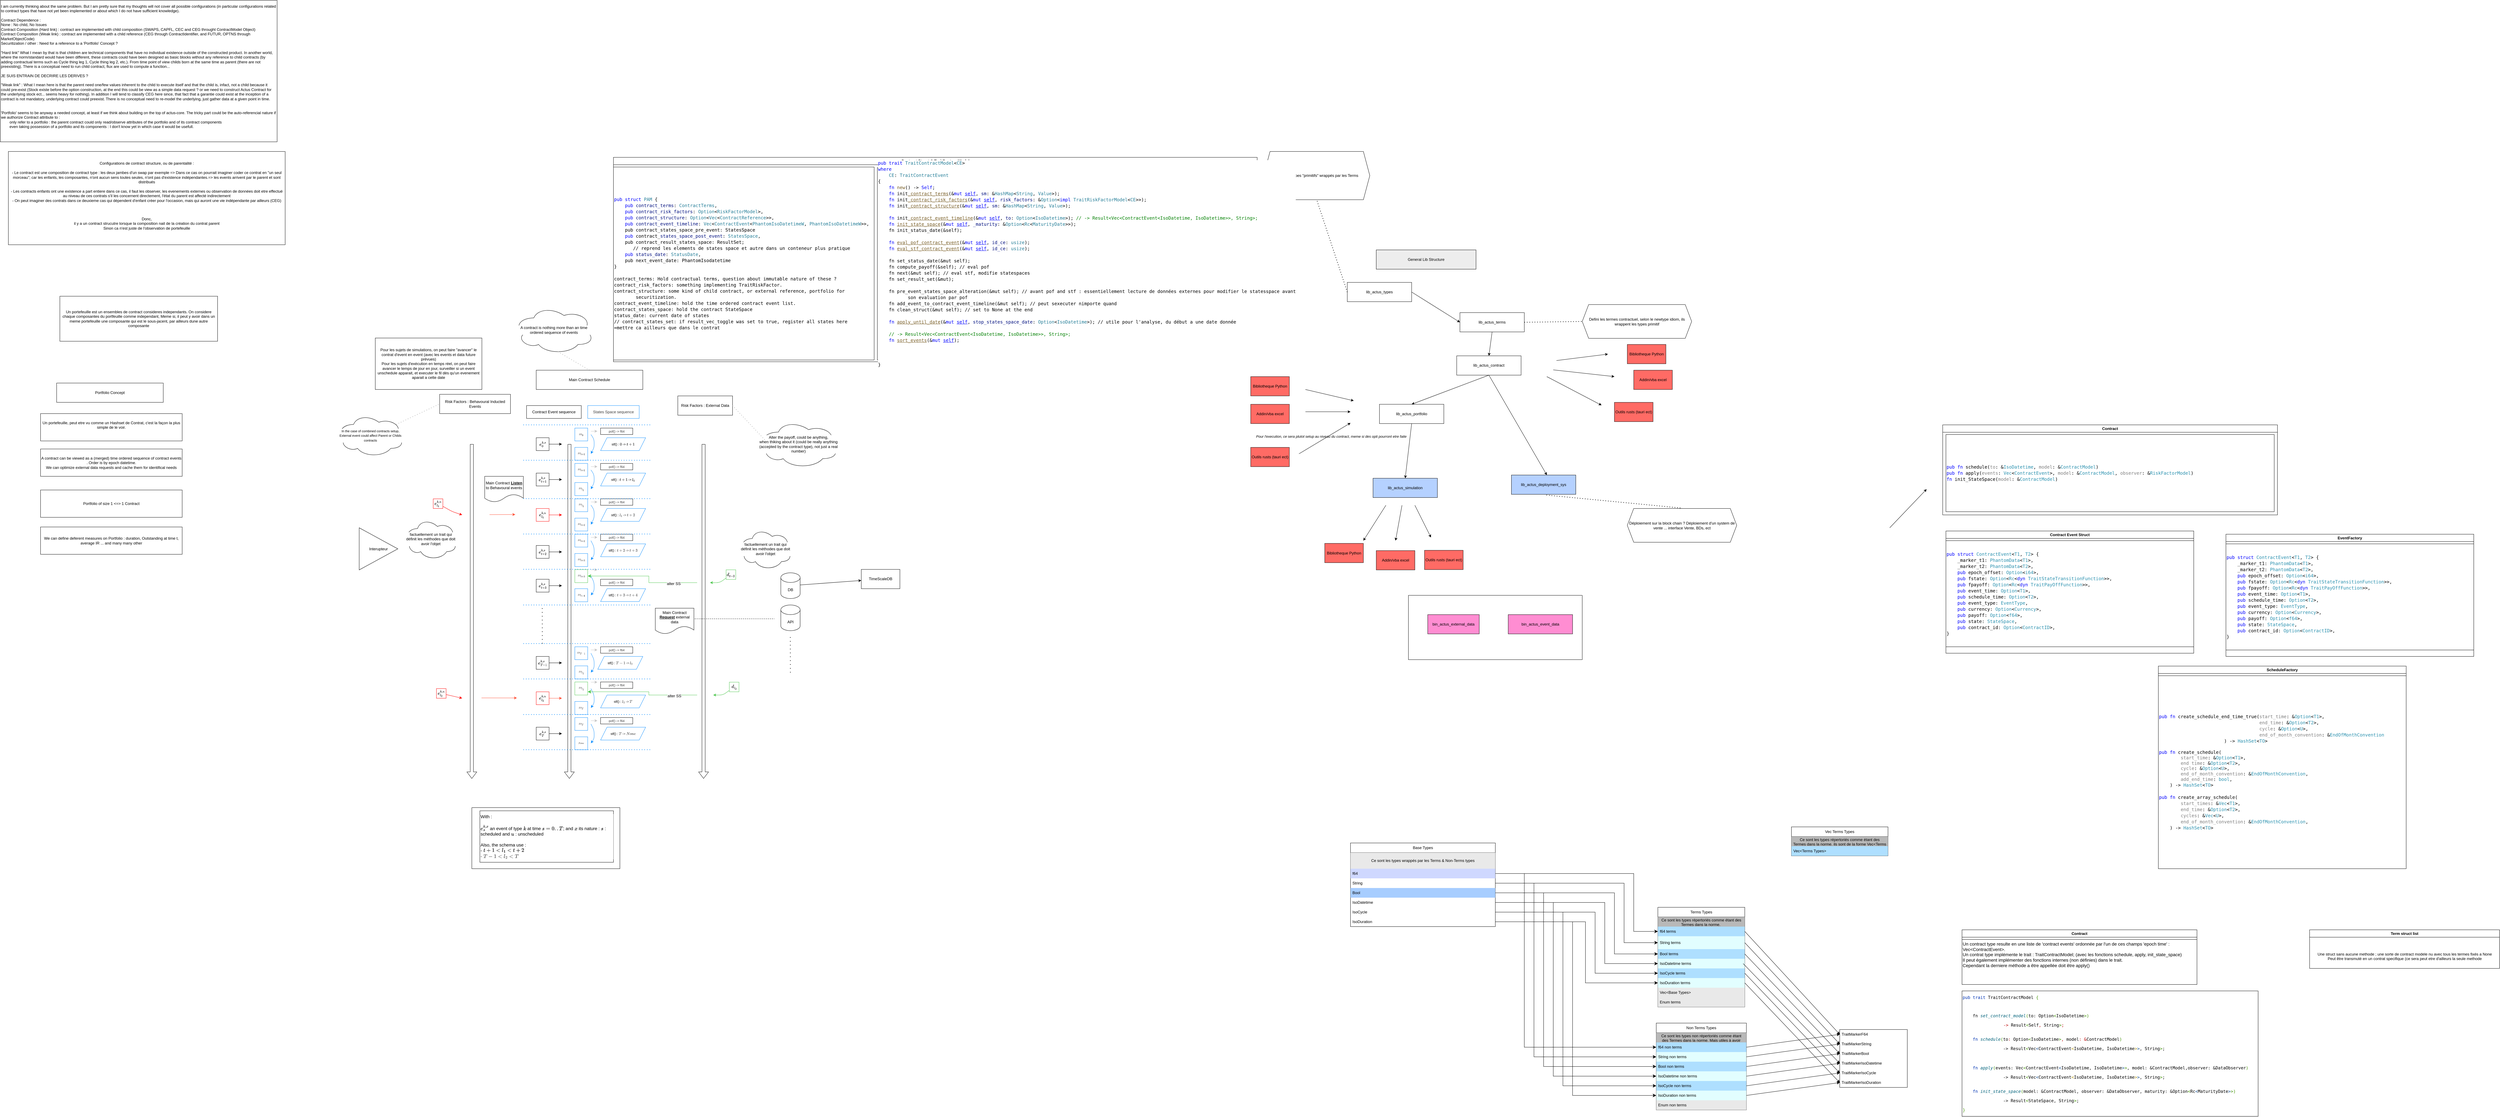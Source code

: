 <mxfile>
    <diagram id="fj433AqaS0m76Oce45b2" name="Page-1">
        <mxGraphModel dx="7049" dy="2613" grid="1" gridSize="10" guides="1" tooltips="1" connect="1" arrows="1" fold="1" page="1" pageScale="1" pageWidth="850" pageHeight="1100" math="1" shadow="0">
            <root>
                <mxCell id="0"/>
                <mxCell id="1" parent="0"/>
                <mxCell id="3" value="Contract" style="swimlane;whiteSpace=wrap;html=1;movable=1;resizable=1;rotatable=1;deletable=1;editable=1;locked=0;connectable=1;" parent="1" vertex="1">
                    <mxGeometry x="130" y="100" width="1040" height="280" as="geometry"/>
                </mxCell>
                <mxCell id="4" value="&lt;div&gt;&lt;div style=&quot;color: rgb(0, 0, 0); background-color: rgb(255, 255, 255); font-family: &amp;quot;Droid Sans Mono&amp;quot;, &amp;quot;monospace&amp;quot;, monospace; font-size: 14px; line-height: 19px; white-space: pre;&quot;&gt;&lt;span style=&quot;color: rgb(0, 0, 255);&quot;&gt;pub&lt;/span&gt;&lt;span style=&quot;color: rgb(0, 0, 0);&quot;&gt; &lt;/span&gt;&lt;span style=&quot;color: rgb(0, 0, 255);&quot;&gt;fn&lt;/span&gt;&lt;span style=&quot;color: rgb(0, 0, 0);&quot;&gt; &lt;/span&gt;&lt;span style=&quot;color: rgb(0, 0, 0);&quot;&gt;schedule&lt;/span&gt;&lt;span style=&quot;color: rgb(0, 0, 0);&quot;&gt;(&lt;/span&gt;&lt;span style=&quot;color: rgb(128, 128, 128);&quot;&gt;to&lt;/span&gt;&lt;span style=&quot;color: rgb(0, 0, 0);&quot;&gt;: &amp;amp;&lt;/span&gt;&lt;span style=&quot;color: rgb(43, 145, 175);&quot;&gt;IsoDatetime&lt;/span&gt;&lt;span style=&quot;color: rgb(0, 0, 0);&quot;&gt;, &lt;/span&gt;&lt;span style=&quot;color: rgb(128, 128, 128);&quot;&gt;model&lt;/span&gt;&lt;span style=&quot;color: rgb(0, 0, 0);&quot;&gt;: &amp;amp;&lt;/span&gt;&lt;span style=&quot;color: rgb(43, 145, 175);&quot;&gt;ContractModel&lt;/span&gt;&lt;span style=&quot;color: rgb(0, 0, 0);&quot;&gt;)&lt;/span&gt;&lt;/div&gt;&lt;/div&gt;&lt;div&gt;&lt;div style=&quot;color: rgb(0, 0, 0); background-color: rgb(255, 255, 255); font-family: &amp;quot;Droid Sans Mono&amp;quot;, &amp;quot;monospace&amp;quot;, monospace; font-size: 14px; line-height: 19px; white-space: pre;&quot;&gt;&lt;span style=&quot;color: rgb(0, 0, 255);&quot;&gt;pub&lt;/span&gt;&lt;span style=&quot;color: rgb(0, 0, 0);&quot;&gt; &lt;/span&gt;&lt;span style=&quot;color: rgb(0, 0, 255);&quot;&gt;fn&lt;/span&gt;&lt;span style=&quot;color: rgb(0, 0, 0);&quot;&gt; &lt;/span&gt;&lt;span style=&quot;color: rgb(0, 0, 0);&quot;&gt;apply&lt;/span&gt;&lt;span style=&quot;color: rgb(0, 0, 0);&quot;&gt;(&lt;/span&gt;&lt;span style=&quot;color: rgb(128, 128, 128);&quot;&gt;events&lt;/span&gt;&lt;span style=&quot;color: rgb(0, 0, 0);&quot;&gt;: &lt;/span&gt;&lt;span style=&quot;color: rgb(43, 145, 175);&quot;&gt;Vec&lt;/span&gt;&lt;span style=&quot;color: rgb(0, 0, 0);&quot;&gt;&amp;lt;&lt;/span&gt;&lt;span style=&quot;color: rgb(43, 145, 175);&quot;&gt;ContractEvent&lt;/span&gt;&lt;span style=&quot;color: rgb(0, 0, 0);&quot;&gt;&amp;gt;, &lt;/span&gt;&lt;span style=&quot;color: rgb(128, 128, 128);&quot;&gt;model&lt;/span&gt;&lt;span style=&quot;color: rgb(0, 0, 0);&quot;&gt;: &amp;amp;&lt;/span&gt;&lt;span style=&quot;color: rgb(43, 145, 175);&quot;&gt;ContractModel&lt;/span&gt;&lt;span style=&quot;color: rgb(0, 0, 0);&quot;&gt;, &lt;/span&gt;&lt;span style=&quot;color: rgb(128, 128, 128);&quot;&gt;observer&lt;/span&gt;&lt;span style=&quot;color: rgb(0, 0, 0);&quot;&gt;: &amp;amp;&lt;/span&gt;&lt;span style=&quot;color: rgb(43, 145, 175);&quot;&gt;RiskFactorModel&lt;/span&gt;&lt;span style=&quot;color: rgb(0, 0, 0);&quot;&gt;)&lt;/span&gt;&lt;/div&gt;&lt;/div&gt;&lt;div&gt;&lt;div style=&quot;color: rgb(0, 0, 0); background-color: rgb(255, 255, 255); font-family: &amp;quot;Droid Sans Mono&amp;quot;, &amp;quot;monospace&amp;quot;, monospace; font-size: 14px; line-height: 19px; white-space: pre;&quot;&gt;&lt;div style=&quot;color: rgb(0, 0, 0); line-height: 19px;&quot;&gt;&lt;span style=&quot;color: #0000ff;&quot;&gt;fn&lt;/span&gt;&lt;span style=&quot;color: #000000;&quot;&gt; &lt;/span&gt;&lt;span style=&quot;color: #000000;&quot;&gt;init_StateSpace&lt;/span&gt;&lt;span style=&quot;color: #000000;&quot;&gt;(&lt;/span&gt;&lt;span style=&quot;color: #808080;&quot;&gt;model&lt;/span&gt;&lt;span style=&quot;color: #000000;&quot;&gt;: &amp;amp;&lt;/span&gt;&lt;span style=&quot;color: #2b91af;&quot;&gt;ContractModel&lt;/span&gt;&lt;span style=&quot;color: #000000;&quot;&gt;) &lt;/span&gt;&lt;/div&gt;&lt;/div&gt;&lt;/div&gt;" style="rounded=0;whiteSpace=wrap;html=1;align=left;movable=1;resizable=1;rotatable=1;deletable=1;editable=1;locked=0;connectable=1;" parent="3" vertex="1">
                    <mxGeometry x="10" y="30" width="1020" height="240" as="geometry"/>
                </mxCell>
                <mxCell id="6" value="Contract Event Struct" style="swimlane;whiteSpace=wrap;html=1;" parent="1" vertex="1">
                    <mxGeometry x="140" y="430" width="770" height="380" as="geometry"/>
                </mxCell>
                <mxCell id="7" value="&lt;div style=&quot;color: rgb(0, 0, 0); background-color: rgb(255, 255, 255); font-family: &amp;quot;Droid Sans Mono&amp;quot;, &amp;quot;monospace&amp;quot;, monospace; font-size: 14px; line-height: 19px; white-space: pre;&quot;&gt;&lt;div&gt;&lt;span style=&quot;color: rgb(0, 0, 255);&quot;&gt;pub&lt;/span&gt;&lt;span style=&quot;color: rgb(0, 0, 0);&quot;&gt; &lt;/span&gt;&lt;span style=&quot;color: rgb(0, 0, 255);&quot;&gt;struct&lt;/span&gt;&lt;span style=&quot;color: rgb(0, 0, 0);&quot;&gt; &lt;/span&gt;&lt;span style=&quot;color: rgb(43, 145, 175);&quot;&gt;ContractEvent&lt;/span&gt;&lt;span style=&quot;color: rgb(0, 0, 0);&quot;&gt;&amp;lt;&lt;/span&gt;&lt;span style=&quot;color: rgb(43, 145, 175);&quot;&gt;T1&lt;/span&gt;&lt;span style=&quot;color: rgb(0, 0, 0);&quot;&gt;, &lt;/span&gt;&lt;span style=&quot;color: rgb(43, 145, 175);&quot;&gt;T2&lt;/span&gt;&lt;span style=&quot;color: rgb(0, 0, 0);&quot;&gt;&amp;gt; {&lt;/span&gt;&lt;/div&gt;&lt;div&gt;&lt;span style=&quot;color: rgb(0, 0, 0);&quot;&gt;    &lt;/span&gt;&lt;span style=&quot;color: rgb(0, 0, 0);&quot;&gt;_marker_t1&lt;/span&gt;&lt;span style=&quot;color: rgb(0, 0, 0);&quot;&gt;: &lt;/span&gt;&lt;span style=&quot;color: rgb(43, 145, 175);&quot;&gt;PhantomData&lt;/span&gt;&lt;span style=&quot;color: rgb(0, 0, 0);&quot;&gt;&amp;lt;&lt;/span&gt;&lt;span style=&quot;color: rgb(43, 145, 175);&quot;&gt;T1&lt;/span&gt;&lt;span style=&quot;color: rgb(0, 0, 0);&quot;&gt;&amp;gt;,&lt;/span&gt;&lt;/div&gt;&lt;div&gt;&lt;span style=&quot;color: rgb(0, 0, 0);&quot;&gt;    &lt;/span&gt;&lt;span style=&quot;color: rgb(0, 0, 0);&quot;&gt;_marker_t2&lt;/span&gt;&lt;span style=&quot;color: rgb(0, 0, 0);&quot;&gt;: &lt;/span&gt;&lt;span style=&quot;color: rgb(43, 145, 175);&quot;&gt;PhantomData&lt;/span&gt;&lt;span style=&quot;color: rgb(0, 0, 0);&quot;&gt;&amp;lt;&lt;/span&gt;&lt;span style=&quot;color: rgb(43, 145, 175);&quot;&gt;T2&lt;/span&gt;&lt;span style=&quot;color: rgb(0, 0, 0);&quot;&gt;&amp;gt;,&lt;/span&gt;&lt;/div&gt;&lt;div&gt;&lt;span style=&quot;color: rgb(0, 0, 0);&quot;&gt;    &lt;/span&gt;&lt;span style=&quot;color: rgb(0, 0, 255);&quot;&gt;pub&lt;/span&gt;&lt;span style=&quot;color: rgb(0, 0, 0);&quot;&gt; &lt;/span&gt;&lt;span style=&quot;color: rgb(0, 0, 0);&quot;&gt;epoch_offset&lt;/span&gt;&lt;span style=&quot;color: rgb(0, 0, 0);&quot;&gt;: &lt;/span&gt;&lt;span style=&quot;color: rgb(43, 145, 175);&quot;&gt;Option&lt;/span&gt;&lt;span style=&quot;color: rgb(0, 0, 0);&quot;&gt;&amp;lt;&lt;/span&gt;&lt;span style=&quot;color: rgb(43, 145, 175);&quot;&gt;i64&lt;/span&gt;&lt;span style=&quot;color: rgb(0, 0, 0);&quot;&gt;&amp;gt;,&lt;/span&gt;&lt;/div&gt;&lt;div&gt;&lt;span style=&quot;color: rgb(0, 0, 0);&quot;&gt;    &lt;/span&gt;&lt;span style=&quot;color: rgb(0, 0, 255);&quot;&gt;pub&lt;/span&gt;&lt;span style=&quot;color: rgb(0, 0, 0);&quot;&gt; &lt;/span&gt;&lt;span style=&quot;color: rgb(0, 0, 0);&quot;&gt;fstate&lt;/span&gt;&lt;span style=&quot;color: rgb(0, 0, 0);&quot;&gt;: &lt;/span&gt;&lt;span style=&quot;color: rgb(43, 145, 175);&quot;&gt;Option&lt;/span&gt;&lt;span style=&quot;color: rgb(0, 0, 0);&quot;&gt;&amp;lt;&lt;/span&gt;&lt;span style=&quot;color: rgb(43, 145, 175);&quot;&gt;Rc&lt;/span&gt;&lt;span style=&quot;color: rgb(0, 0, 0);&quot;&gt;&amp;lt;&lt;/span&gt;&lt;span style=&quot;color: rgb(0, 0, 255);&quot;&gt;dyn&lt;/span&gt;&lt;span style=&quot;color: rgb(0, 0, 0);&quot;&gt; &lt;/span&gt;&lt;span style=&quot;color: rgb(43, 145, 175);&quot;&gt;TraitStateTransitionFunction&lt;/span&gt;&lt;span style=&quot;color: rgb(0, 0, 0);&quot;&gt;&amp;gt;&amp;gt;,&lt;/span&gt;&lt;/div&gt;&lt;div&gt;&lt;span style=&quot;color: rgb(0, 0, 0);&quot;&gt;    &lt;/span&gt;&lt;span style=&quot;color: rgb(0, 0, 255);&quot;&gt;pub&lt;/span&gt;&lt;span style=&quot;color: rgb(0, 0, 0);&quot;&gt; &lt;/span&gt;&lt;span style=&quot;color: rgb(0, 0, 0);&quot;&gt;fpayoff&lt;/span&gt;&lt;span style=&quot;color: rgb(0, 0, 0);&quot;&gt;: &lt;/span&gt;&lt;span style=&quot;color: rgb(43, 145, 175);&quot;&gt;Option&lt;/span&gt;&lt;span style=&quot;color: rgb(0, 0, 0);&quot;&gt;&amp;lt;&lt;/span&gt;&lt;span style=&quot;color: rgb(43, 145, 175);&quot;&gt;Rc&lt;/span&gt;&lt;span style=&quot;color: rgb(0, 0, 0);&quot;&gt;&amp;lt;&lt;/span&gt;&lt;span style=&quot;color: rgb(0, 0, 255);&quot;&gt;dyn&lt;/span&gt;&lt;span style=&quot;color: rgb(0, 0, 0);&quot;&gt; &lt;/span&gt;&lt;span style=&quot;color: rgb(43, 145, 175);&quot;&gt;TraitPayOffFunction&lt;/span&gt;&lt;span style=&quot;color: rgb(0, 0, 0);&quot;&gt;&amp;gt;&amp;gt;,&lt;/span&gt;&lt;/div&gt;&lt;div&gt;&lt;span style=&quot;color: rgb(0, 0, 0);&quot;&gt;    &lt;/span&gt;&lt;span style=&quot;color: rgb(0, 0, 255);&quot;&gt;pub&lt;/span&gt;&lt;span style=&quot;color: rgb(0, 0, 0);&quot;&gt; &lt;/span&gt;&lt;span style=&quot;color: rgb(0, 0, 0);&quot;&gt;event_time&lt;/span&gt;&lt;span style=&quot;color: rgb(0, 0, 0);&quot;&gt;: &lt;/span&gt;&lt;span style=&quot;color: rgb(43, 145, 175);&quot;&gt;Option&lt;/span&gt;&lt;span style=&quot;color: rgb(0, 0, 0);&quot;&gt;&amp;lt;&lt;/span&gt;&lt;span style=&quot;color: rgb(43, 145, 175);&quot;&gt;T1&lt;/span&gt;&lt;span style=&quot;color: rgb(0, 0, 0);&quot;&gt;&amp;gt;,&lt;/span&gt;&lt;/div&gt;&lt;div&gt;&lt;span style=&quot;color: rgb(0, 0, 0);&quot;&gt;    &lt;/span&gt;&lt;span style=&quot;color: rgb(0, 0, 255);&quot;&gt;pub&lt;/span&gt;&lt;span style=&quot;color: rgb(0, 0, 0);&quot;&gt; &lt;/span&gt;&lt;span style=&quot;color: rgb(0, 0, 0);&quot;&gt;schedule_time&lt;/span&gt;&lt;span style=&quot;color: rgb(0, 0, 0);&quot;&gt;: &lt;/span&gt;&lt;span style=&quot;color: rgb(43, 145, 175);&quot;&gt;Option&lt;/span&gt;&lt;span style=&quot;color: rgb(0, 0, 0);&quot;&gt;&amp;lt;&lt;/span&gt;&lt;span style=&quot;color: rgb(43, 145, 175);&quot;&gt;T2&lt;/span&gt;&lt;span style=&quot;color: rgb(0, 0, 0);&quot;&gt;&amp;gt;,&lt;/span&gt;&lt;/div&gt;&lt;div&gt;&lt;span style=&quot;color: rgb(0, 0, 0);&quot;&gt;    &lt;/span&gt;&lt;span style=&quot;color: rgb(0, 0, 255);&quot;&gt;pub&lt;/span&gt;&lt;span style=&quot;color: rgb(0, 0, 0);&quot;&gt; &lt;/span&gt;&lt;span style=&quot;color: rgb(0, 0, 0);&quot;&gt;event_type&lt;/span&gt;&lt;span style=&quot;color: rgb(0, 0, 0);&quot;&gt;: &lt;/span&gt;&lt;span style=&quot;color: rgb(43, 145, 175);&quot;&gt;EventType&lt;/span&gt;&lt;span style=&quot;color: rgb(0, 0, 0);&quot;&gt;,&lt;/span&gt;&lt;/div&gt;&lt;div&gt;&lt;span style=&quot;color: rgb(0, 0, 0);&quot;&gt;    &lt;/span&gt;&lt;span style=&quot;color: rgb(0, 0, 255);&quot;&gt;pub&lt;/span&gt;&lt;span style=&quot;color: rgb(0, 0, 0);&quot;&gt; &lt;/span&gt;&lt;span style=&quot;color: rgb(0, 0, 0);&quot;&gt;currency&lt;/span&gt;&lt;span style=&quot;color: rgb(0, 0, 0);&quot;&gt;: &lt;/span&gt;&lt;span style=&quot;color: rgb(43, 145, 175);&quot;&gt;Option&lt;/span&gt;&lt;span style=&quot;color: rgb(0, 0, 0);&quot;&gt;&amp;lt;&lt;/span&gt;&lt;span style=&quot;color: rgb(43, 145, 175);&quot;&gt;Currency&lt;/span&gt;&lt;span style=&quot;color: rgb(0, 0, 0);&quot;&gt;&amp;gt;,&lt;/span&gt;&lt;/div&gt;&lt;div&gt;&lt;span style=&quot;color: rgb(0, 0, 0);&quot;&gt;    &lt;/span&gt;&lt;span style=&quot;color: rgb(0, 0, 255);&quot;&gt;pub&lt;/span&gt;&lt;span style=&quot;color: rgb(0, 0, 0);&quot;&gt; &lt;/span&gt;&lt;span style=&quot;color: rgb(0, 0, 0);&quot;&gt;payoff&lt;/span&gt;&lt;span style=&quot;color: rgb(0, 0, 0);&quot;&gt;: &lt;/span&gt;&lt;span style=&quot;color: rgb(43, 145, 175);&quot;&gt;Option&lt;/span&gt;&lt;span style=&quot;color: rgb(0, 0, 0);&quot;&gt;&amp;lt;&lt;/span&gt;&lt;span style=&quot;color: rgb(43, 145, 175);&quot;&gt;f64&lt;/span&gt;&lt;span style=&quot;color: rgb(0, 0, 0);&quot;&gt;&amp;gt;,&lt;/span&gt;&lt;/div&gt;&lt;div&gt;&lt;span style=&quot;color: rgb(0, 0, 0);&quot;&gt;    &lt;/span&gt;&lt;span style=&quot;color: rgb(0, 0, 255);&quot;&gt;pub&lt;/span&gt;&lt;span style=&quot;color: rgb(0, 0, 0);&quot;&gt; &lt;/span&gt;&lt;span style=&quot;color: rgb(0, 0, 0);&quot;&gt;state&lt;/span&gt;&lt;span style=&quot;color: rgb(0, 0, 0);&quot;&gt;: &lt;/span&gt;&lt;span style=&quot;color: rgb(43, 145, 175);&quot;&gt;StateSpace&lt;/span&gt;&lt;span style=&quot;color: rgb(0, 0, 0);&quot;&gt;,&lt;/span&gt;&lt;/div&gt;&lt;div&gt;&lt;span style=&quot;color: rgb(0, 0, 0);&quot;&gt;    &lt;/span&gt;&lt;span style=&quot;color: rgb(0, 0, 255);&quot;&gt;pub&lt;/span&gt;&lt;span style=&quot;color: rgb(0, 0, 0);&quot;&gt; &lt;/span&gt;&lt;span style=&quot;color: rgb(0, 0, 0);&quot;&gt;contract_id&lt;/span&gt;&lt;span style=&quot;color: rgb(0, 0, 0);&quot;&gt;: &lt;/span&gt;&lt;span style=&quot;color: rgb(43, 145, 175);&quot;&gt;Option&lt;/span&gt;&lt;span style=&quot;color: rgb(0, 0, 0);&quot;&gt;&amp;lt;&lt;/span&gt;&lt;span style=&quot;color: rgb(43, 145, 175);&quot;&gt;ContractID&lt;/span&gt;&lt;span style=&quot;color: rgb(0, 0, 0);&quot;&gt;&amp;gt;,&lt;/span&gt;&lt;/div&gt;&lt;div&gt;&lt;span style=&quot;color: rgb(0, 0, 0);&quot;&gt;}&lt;/span&gt;&lt;/div&gt;&lt;/div&gt;" style="rounded=0;whiteSpace=wrap;html=1;align=left;" parent="6" vertex="1">
                    <mxGeometry y="30" width="770" height="330" as="geometry"/>
                </mxCell>
                <mxCell id="8" value="EventFactory" style="swimlane;whiteSpace=wrap;html=1;" parent="1" vertex="1">
                    <mxGeometry x="1010" y="440" width="770" height="380" as="geometry"/>
                </mxCell>
                <mxCell id="9" value="&lt;div style=&quot;color: rgb(0, 0, 0); background-color: rgb(255, 255, 255); font-family: &amp;quot;Droid Sans Mono&amp;quot;, &amp;quot;monospace&amp;quot;, monospace; font-size: 14px; line-height: 19px; white-space: pre;&quot;&gt;&lt;div&gt;&lt;span style=&quot;color: rgb(0, 0, 255);&quot;&gt;pub&lt;/span&gt;&lt;span style=&quot;color: rgb(0, 0, 0);&quot;&gt; &lt;/span&gt;&lt;span style=&quot;color: rgb(0, 0, 255);&quot;&gt;struct&lt;/span&gt;&lt;span style=&quot;color: rgb(0, 0, 0);&quot;&gt; &lt;/span&gt;&lt;span style=&quot;color: rgb(43, 145, 175);&quot;&gt;ContractEvent&lt;/span&gt;&lt;span style=&quot;color: rgb(0, 0, 0);&quot;&gt;&amp;lt;&lt;/span&gt;&lt;span style=&quot;color: rgb(43, 145, 175);&quot;&gt;T1&lt;/span&gt;&lt;span style=&quot;color: rgb(0, 0, 0);&quot;&gt;, &lt;/span&gt;&lt;span style=&quot;color: rgb(43, 145, 175);&quot;&gt;T2&lt;/span&gt;&lt;span style=&quot;color: rgb(0, 0, 0);&quot;&gt;&amp;gt; {&lt;/span&gt;&lt;/div&gt;&lt;div&gt;&lt;span style=&quot;color: rgb(0, 0, 0);&quot;&gt;    &lt;/span&gt;&lt;span style=&quot;color: rgb(0, 0, 0);&quot;&gt;_marker_t1&lt;/span&gt;&lt;span style=&quot;color: rgb(0, 0, 0);&quot;&gt;: &lt;/span&gt;&lt;span style=&quot;color: rgb(43, 145, 175);&quot;&gt;PhantomData&lt;/span&gt;&lt;span style=&quot;color: rgb(0, 0, 0);&quot;&gt;&amp;lt;&lt;/span&gt;&lt;span style=&quot;color: rgb(43, 145, 175);&quot;&gt;T1&lt;/span&gt;&lt;span style=&quot;color: rgb(0, 0, 0);&quot;&gt;&amp;gt;,&lt;/span&gt;&lt;/div&gt;&lt;div&gt;&lt;span style=&quot;color: rgb(0, 0, 0);&quot;&gt;    &lt;/span&gt;&lt;span style=&quot;color: rgb(0, 0, 0);&quot;&gt;_marker_t2&lt;/span&gt;&lt;span style=&quot;color: rgb(0, 0, 0);&quot;&gt;: &lt;/span&gt;&lt;span style=&quot;color: rgb(43, 145, 175);&quot;&gt;PhantomData&lt;/span&gt;&lt;span style=&quot;color: rgb(0, 0, 0);&quot;&gt;&amp;lt;&lt;/span&gt;&lt;span style=&quot;color: rgb(43, 145, 175);&quot;&gt;T2&lt;/span&gt;&lt;span style=&quot;color: rgb(0, 0, 0);&quot;&gt;&amp;gt;,&lt;/span&gt;&lt;/div&gt;&lt;div&gt;&lt;span style=&quot;color: rgb(0, 0, 0);&quot;&gt;    &lt;/span&gt;&lt;span style=&quot;color: rgb(0, 0, 255);&quot;&gt;pub&lt;/span&gt;&lt;span style=&quot;color: rgb(0, 0, 0);&quot;&gt; &lt;/span&gt;&lt;span style=&quot;color: rgb(0, 0, 0);&quot;&gt;epoch_offset&lt;/span&gt;&lt;span style=&quot;color: rgb(0, 0, 0);&quot;&gt;: &lt;/span&gt;&lt;span style=&quot;color: rgb(43, 145, 175);&quot;&gt;Option&lt;/span&gt;&lt;span style=&quot;color: rgb(0, 0, 0);&quot;&gt;&amp;lt;&lt;/span&gt;&lt;span style=&quot;color: rgb(43, 145, 175);&quot;&gt;i64&lt;/span&gt;&lt;span style=&quot;color: rgb(0, 0, 0);&quot;&gt;&amp;gt;,&lt;/span&gt;&lt;/div&gt;&lt;div&gt;&lt;span style=&quot;color: rgb(0, 0, 0);&quot;&gt;    &lt;/span&gt;&lt;span style=&quot;color: rgb(0, 0, 255);&quot;&gt;pub&lt;/span&gt;&lt;span style=&quot;color: rgb(0, 0, 0);&quot;&gt; &lt;/span&gt;&lt;span style=&quot;color: rgb(0, 0, 0);&quot;&gt;fstate&lt;/span&gt;&lt;span style=&quot;color: rgb(0, 0, 0);&quot;&gt;: &lt;/span&gt;&lt;span style=&quot;color: rgb(43, 145, 175);&quot;&gt;Option&lt;/span&gt;&lt;span style=&quot;color: rgb(0, 0, 0);&quot;&gt;&amp;lt;&lt;/span&gt;&lt;span style=&quot;color: rgb(43, 145, 175);&quot;&gt;Rc&lt;/span&gt;&lt;span style=&quot;color: rgb(0, 0, 0);&quot;&gt;&amp;lt;&lt;/span&gt;&lt;span style=&quot;color: rgb(0, 0, 255);&quot;&gt;dyn&lt;/span&gt;&lt;span style=&quot;color: rgb(0, 0, 0);&quot;&gt; &lt;/span&gt;&lt;span style=&quot;color: rgb(43, 145, 175);&quot;&gt;TraitStateTransitionFunction&lt;/span&gt;&lt;span style=&quot;color: rgb(0, 0, 0);&quot;&gt;&amp;gt;&amp;gt;,&lt;/span&gt;&lt;/div&gt;&lt;div&gt;&lt;span style=&quot;color: rgb(0, 0, 0);&quot;&gt;    &lt;/span&gt;&lt;span style=&quot;color: rgb(0, 0, 255);&quot;&gt;pub&lt;/span&gt;&lt;span style=&quot;color: rgb(0, 0, 0);&quot;&gt; &lt;/span&gt;&lt;span style=&quot;color: rgb(0, 0, 0);&quot;&gt;fpayoff&lt;/span&gt;&lt;span style=&quot;color: rgb(0, 0, 0);&quot;&gt;: &lt;/span&gt;&lt;span style=&quot;color: rgb(43, 145, 175);&quot;&gt;Option&lt;/span&gt;&lt;span style=&quot;color: rgb(0, 0, 0);&quot;&gt;&amp;lt;&lt;/span&gt;&lt;span style=&quot;color: rgb(43, 145, 175);&quot;&gt;Rc&lt;/span&gt;&lt;span style=&quot;color: rgb(0, 0, 0);&quot;&gt;&amp;lt;&lt;/span&gt;&lt;span style=&quot;color: rgb(0, 0, 255);&quot;&gt;dyn&lt;/span&gt;&lt;span style=&quot;color: rgb(0, 0, 0);&quot;&gt; &lt;/span&gt;&lt;span style=&quot;color: rgb(43, 145, 175);&quot;&gt;TraitPayOffFunction&lt;/span&gt;&lt;span style=&quot;color: rgb(0, 0, 0);&quot;&gt;&amp;gt;&amp;gt;,&lt;/span&gt;&lt;/div&gt;&lt;div&gt;&lt;span style=&quot;color: rgb(0, 0, 0);&quot;&gt;    &lt;/span&gt;&lt;span style=&quot;color: rgb(0, 0, 255);&quot;&gt;pub&lt;/span&gt;&lt;span style=&quot;color: rgb(0, 0, 0);&quot;&gt; &lt;/span&gt;&lt;span style=&quot;color: rgb(0, 0, 0);&quot;&gt;event_time&lt;/span&gt;&lt;span style=&quot;color: rgb(0, 0, 0);&quot;&gt;: &lt;/span&gt;&lt;span style=&quot;color: rgb(43, 145, 175);&quot;&gt;Option&lt;/span&gt;&lt;span style=&quot;color: rgb(0, 0, 0);&quot;&gt;&amp;lt;&lt;/span&gt;&lt;span style=&quot;color: rgb(43, 145, 175);&quot;&gt;T1&lt;/span&gt;&lt;span style=&quot;color: rgb(0, 0, 0);&quot;&gt;&amp;gt;,&lt;/span&gt;&lt;/div&gt;&lt;div&gt;&lt;span style=&quot;color: rgb(0, 0, 0);&quot;&gt;    &lt;/span&gt;&lt;span style=&quot;color: rgb(0, 0, 255);&quot;&gt;pub&lt;/span&gt;&lt;span style=&quot;color: rgb(0, 0, 0);&quot;&gt; &lt;/span&gt;&lt;span style=&quot;color: rgb(0, 0, 0);&quot;&gt;schedule_time&lt;/span&gt;&lt;span style=&quot;color: rgb(0, 0, 0);&quot;&gt;: &lt;/span&gt;&lt;span style=&quot;color: rgb(43, 145, 175);&quot;&gt;Option&lt;/span&gt;&lt;span style=&quot;color: rgb(0, 0, 0);&quot;&gt;&amp;lt;&lt;/span&gt;&lt;span style=&quot;color: rgb(43, 145, 175);&quot;&gt;T2&lt;/span&gt;&lt;span style=&quot;color: rgb(0, 0, 0);&quot;&gt;&amp;gt;,&lt;/span&gt;&lt;/div&gt;&lt;div&gt;&lt;span style=&quot;color: rgb(0, 0, 0);&quot;&gt;    &lt;/span&gt;&lt;span style=&quot;color: rgb(0, 0, 255);&quot;&gt;pub&lt;/span&gt;&lt;span style=&quot;color: rgb(0, 0, 0);&quot;&gt; &lt;/span&gt;&lt;span style=&quot;color: rgb(0, 0, 0);&quot;&gt;event_type&lt;/span&gt;&lt;span style=&quot;color: rgb(0, 0, 0);&quot;&gt;: &lt;/span&gt;&lt;span style=&quot;color: rgb(43, 145, 175);&quot;&gt;EventType&lt;/span&gt;&lt;span style=&quot;color: rgb(0, 0, 0);&quot;&gt;,&lt;/span&gt;&lt;/div&gt;&lt;div&gt;&lt;span style=&quot;color: rgb(0, 0, 0);&quot;&gt;    &lt;/span&gt;&lt;span style=&quot;color: rgb(0, 0, 255);&quot;&gt;pub&lt;/span&gt;&lt;span style=&quot;color: rgb(0, 0, 0);&quot;&gt; &lt;/span&gt;&lt;span style=&quot;color: rgb(0, 0, 0);&quot;&gt;currency&lt;/span&gt;&lt;span style=&quot;color: rgb(0, 0, 0);&quot;&gt;: &lt;/span&gt;&lt;span style=&quot;color: rgb(43, 145, 175);&quot;&gt;Option&lt;/span&gt;&lt;span style=&quot;color: rgb(0, 0, 0);&quot;&gt;&amp;lt;&lt;/span&gt;&lt;span style=&quot;color: rgb(43, 145, 175);&quot;&gt;Currency&lt;/span&gt;&lt;span style=&quot;color: rgb(0, 0, 0);&quot;&gt;&amp;gt;,&lt;/span&gt;&lt;/div&gt;&lt;div&gt;&lt;span style=&quot;color: rgb(0, 0, 0);&quot;&gt;    &lt;/span&gt;&lt;span style=&quot;color: rgb(0, 0, 255);&quot;&gt;pub&lt;/span&gt;&lt;span style=&quot;color: rgb(0, 0, 0);&quot;&gt; &lt;/span&gt;&lt;span style=&quot;color: rgb(0, 0, 0);&quot;&gt;payoff&lt;/span&gt;&lt;span style=&quot;color: rgb(0, 0, 0);&quot;&gt;: &lt;/span&gt;&lt;span style=&quot;color: rgb(43, 145, 175);&quot;&gt;Option&lt;/span&gt;&lt;span style=&quot;color: rgb(0, 0, 0);&quot;&gt;&amp;lt;&lt;/span&gt;&lt;span style=&quot;color: rgb(43, 145, 175);&quot;&gt;f64&lt;/span&gt;&lt;span style=&quot;color: rgb(0, 0, 0);&quot;&gt;&amp;gt;,&lt;/span&gt;&lt;/div&gt;&lt;div&gt;&lt;span style=&quot;color: rgb(0, 0, 0);&quot;&gt;    &lt;/span&gt;&lt;span style=&quot;color: rgb(0, 0, 255);&quot;&gt;pub&lt;/span&gt;&lt;span style=&quot;color: rgb(0, 0, 0);&quot;&gt; &lt;/span&gt;&lt;span style=&quot;color: rgb(0, 0, 0);&quot;&gt;state&lt;/span&gt;&lt;span style=&quot;color: rgb(0, 0, 0);&quot;&gt;: &lt;/span&gt;&lt;span style=&quot;color: rgb(43, 145, 175);&quot;&gt;StateSpace&lt;/span&gt;&lt;span style=&quot;color: rgb(0, 0, 0);&quot;&gt;,&lt;/span&gt;&lt;/div&gt;&lt;div&gt;&lt;span style=&quot;color: rgb(0, 0, 0);&quot;&gt;    &lt;/span&gt;&lt;span style=&quot;color: rgb(0, 0, 255);&quot;&gt;pub&lt;/span&gt;&lt;span style=&quot;color: rgb(0, 0, 0);&quot;&gt; &lt;/span&gt;&lt;span style=&quot;color: rgb(0, 0, 0);&quot;&gt;contract_id&lt;/span&gt;&lt;span style=&quot;color: rgb(0, 0, 0);&quot;&gt;: &lt;/span&gt;&lt;span style=&quot;color: rgb(43, 145, 175);&quot;&gt;Option&lt;/span&gt;&lt;span style=&quot;color: rgb(0, 0, 0);&quot;&gt;&amp;lt;&lt;/span&gt;&lt;span style=&quot;color: rgb(43, 145, 175);&quot;&gt;ContractID&lt;/span&gt;&lt;span style=&quot;color: rgb(0, 0, 0);&quot;&gt;&amp;gt;,&lt;/span&gt;&lt;/div&gt;&lt;div&gt;&lt;span style=&quot;color: rgb(0, 0, 0);&quot;&gt;}&lt;/span&gt;&lt;/div&gt;&lt;/div&gt;" style="rounded=0;whiteSpace=wrap;html=1;align=left;" parent="8" vertex="1">
                    <mxGeometry y="30" width="770" height="330" as="geometry"/>
                </mxCell>
                <mxCell id="10" value="ScheduleFactory" style="swimlane;whiteSpace=wrap;html=1;" parent="1" vertex="1">
                    <mxGeometry x="800" y="850" width="770" height="630" as="geometry"/>
                </mxCell>
                <mxCell id="11" value="&lt;div style=&quot;color: rgb(0, 0, 0); background-color: rgb(255, 255, 255); font-family: &amp;quot;Droid Sans Mono&amp;quot;, &amp;quot;monospace&amp;quot;, monospace; font-size: 14px; line-height: 19px; white-space: pre;&quot;&gt;&lt;div style=&quot;color: rgb(0, 0, 0); line-height: 19px;&quot;&gt;&lt;div&gt;&lt;span style=&quot;color: rgb(0, 0, 255);&quot;&gt;pub&lt;/span&gt;&lt;span style=&quot;color: rgb(0, 0, 0);&quot;&gt; &lt;/span&gt;&lt;span style=&quot;color: rgb(0, 0, 255);&quot;&gt;fn&lt;/span&gt;&lt;span style=&quot;color: rgb(0, 0, 0);&quot;&gt; &lt;/span&gt;&lt;span style=&quot;color: rgb(0, 0, 0);&quot;&gt;create_schedule_end_time_true&lt;/span&gt;&lt;span style=&quot;color: rgb(0, 0, 0);&quot;&gt;(&lt;/span&gt;&lt;span style=&quot;color: rgb(128, 128, 128);&quot;&gt;start_time&lt;/span&gt;&lt;span style=&quot;color: rgb(0, 0, 0);&quot;&gt;: &amp;amp;&lt;/span&gt;&lt;span style=&quot;color: rgb(43, 145, 175);&quot;&gt;Option&lt;/span&gt;&lt;span style=&quot;color: rgb(0, 0, 0);&quot;&gt;&amp;lt;&lt;/span&gt;&lt;span style=&quot;color: rgb(43, 145, 175);&quot;&gt;T1&lt;/span&gt;&lt;span style=&quot;color: rgb(0, 0, 0);&quot;&gt;&amp;gt;,&lt;/span&gt;&lt;/div&gt;&lt;div&gt;&lt;span style=&quot;color: rgb(0, 0, 0);&quot;&gt;                                     &lt;/span&gt;&lt;span style=&quot;color: rgb(128, 128, 128);&quot;&gt;end_time&lt;/span&gt;&lt;span style=&quot;color: rgb(0, 0, 0);&quot;&gt;: &amp;amp;&lt;/span&gt;&lt;span style=&quot;color: rgb(43, 145, 175);&quot;&gt;Option&lt;/span&gt;&lt;span style=&quot;color: rgb(0, 0, 0);&quot;&gt;&amp;lt;&lt;/span&gt;&lt;span style=&quot;color: rgb(43, 145, 175);&quot;&gt;T2&lt;/span&gt;&lt;span style=&quot;color: rgb(0, 0, 0);&quot;&gt;&amp;gt;,&lt;/span&gt;&lt;/div&gt;&lt;div&gt;&lt;span style=&quot;color: rgb(0, 0, 0);&quot;&gt;                                     &lt;/span&gt;&lt;span style=&quot;color: rgb(128, 128, 128);&quot;&gt;cycle&lt;/span&gt;&lt;span style=&quot;color: rgb(0, 0, 0);&quot;&gt;: &amp;amp;&lt;/span&gt;&lt;span style=&quot;color: rgb(43, 145, 175);&quot;&gt;Option&lt;/span&gt;&lt;span style=&quot;color: rgb(0, 0, 0);&quot;&gt;&amp;lt;&lt;/span&gt;&lt;span style=&quot;color: rgb(43, 145, 175);&quot;&gt;U&lt;/span&gt;&lt;span style=&quot;color: rgb(0, 0, 0);&quot;&gt;&amp;gt;,&lt;/span&gt;&lt;/div&gt;&lt;div&gt;&lt;span style=&quot;color: rgb(0, 0, 0);&quot;&gt;                                     &lt;/span&gt;&lt;span style=&quot;color: rgb(128, 128, 128);&quot;&gt;end_of_month_convention&lt;/span&gt;&lt;span style=&quot;color: rgb(0, 0, 0);&quot;&gt;: &amp;amp;&lt;/span&gt;&lt;span style=&quot;color: rgb(43, 145, 175);&quot;&gt;EndOfMonthConvention&lt;/span&gt;&lt;/div&gt;&lt;div&gt;&lt;span style=&quot;color: rgb(0, 0, 0);&quot;&gt;&lt;span style=&quot;white-space: pre;&quot;&gt;&#x9;&lt;/span&gt;&lt;span style=&quot;white-space: pre;&quot;&gt;&#x9;&lt;/span&gt;&lt;span style=&quot;white-space: pre;&quot;&gt;&#x9;&lt;/span&gt;) &lt;/span&gt;&lt;span style=&quot;color: rgb(0, 0, 0);&quot;&gt;-&amp;gt;&lt;/span&gt;&lt;span style=&quot;color: rgb(0, 0, 0);&quot;&gt; &lt;/span&gt;&lt;span style=&quot;color: rgb(43, 145, 175);&quot;&gt;HashSet&lt;/span&gt;&lt;span style=&quot;color: rgb(0, 0, 0);&quot;&gt;&amp;lt;&lt;/span&gt;&lt;span style=&quot;color: rgb(43, 145, 175);&quot;&gt;TO&lt;/span&gt;&lt;span style=&quot;color: rgb(0, 0, 0);&quot;&gt;&amp;gt;&lt;/span&gt;&lt;/div&gt;&lt;/div&gt;&lt;/div&gt;&lt;span style=&quot;background-color: light-dark(rgb(255, 255, 255), rgb(18, 18, 18)); font-family: &amp;quot;Droid Sans Mono&amp;quot;, &amp;quot;monospace&amp;quot;, monospace; font-size: 14px; white-space: pre; color: rgb(0, 0, 0);&quot;&gt; &lt;/span&gt;&lt;span style=&quot;font-family: &amp;quot;Droid Sans Mono&amp;quot;, &amp;quot;monospace&amp;quot;, monospace; font-size: 14px; white-space: pre; background-color: light-dark(rgb(255, 255, 255), rgb(18, 18, 18)); color: rgb(0, 0, 0);&quot;&gt;    &lt;/span&gt;&lt;div&gt;&lt;span style=&quot;font-family: &amp;quot;Droid Sans Mono&amp;quot;, &amp;quot;monospace&amp;quot;, monospace; font-size: 14px; white-space: pre; background-color: light-dark(rgb(255, 255, 255), rgb(18, 18, 18)); color: rgb(0, 0, 255);&quot;&gt;pub&lt;/span&gt;&lt;span style=&quot;font-family: &amp;quot;Droid Sans Mono&amp;quot;, &amp;quot;monospace&amp;quot;, monospace; font-size: 14px; white-space: pre; background-color: light-dark(rgb(255, 255, 255), rgb(18, 18, 18)); color: rgb(0, 0, 0);&quot;&gt; &lt;/span&gt;&lt;span style=&quot;font-family: &amp;quot;Droid Sans Mono&amp;quot;, &amp;quot;monospace&amp;quot;, monospace; font-size: 14px; white-space: pre; background-color: light-dark(rgb(255, 255, 255), rgb(18, 18, 18)); color: rgb(0, 0, 255);&quot;&gt;fn&lt;/span&gt;&lt;span style=&quot;font-family: &amp;quot;Droid Sans Mono&amp;quot;, &amp;quot;monospace&amp;quot;, monospace; font-size: 14px; white-space: pre; background-color: light-dark(rgb(255, 255, 255), rgb(18, 18, 18)); color: rgb(0, 0, 0);&quot;&gt; &lt;/span&gt;&lt;span style=&quot;font-family: &amp;quot;Droid Sans Mono&amp;quot;, &amp;quot;monospace&amp;quot;, monospace; font-size: 14px; white-space: pre; background-color: light-dark(rgb(255, 255, 255), rgb(18, 18, 18)); color: rgb(0, 0, 0);&quot;&gt;create_schedule&lt;/span&gt;&lt;span style=&quot;font-family: &amp;quot;Droid Sans Mono&amp;quot;, &amp;quot;monospace&amp;quot;, monospace; font-size: 14px; white-space: pre; background-color: light-dark(rgb(255, 255, 255), rgb(18, 18, 18)); color: rgb(0, 0, 0);&quot;&gt;(&lt;/span&gt;&lt;br&gt;&lt;span style=&quot;background-color: light-dark(rgb(255, 255, 255), rgb(18, 18, 18)); font-family: &amp;quot;Droid Sans Mono&amp;quot;, &amp;quot;monospace&amp;quot;, monospace; font-size: 14px; white-space: pre; color: rgb(0, 0, 0);&quot;&gt;        &lt;/span&gt;&lt;span style=&quot;background-color: light-dark(rgb(255, 255, 255), rgb(18, 18, 18)); font-family: &amp;quot;Droid Sans Mono&amp;quot;, &amp;quot;monospace&amp;quot;, monospace; font-size: 14px; white-space: pre; color: rgb(128, 128, 128);&quot;&gt;start_time&lt;/span&gt;&lt;span style=&quot;background-color: light-dark(rgb(255, 255, 255), rgb(18, 18, 18)); font-family: &amp;quot;Droid Sans Mono&amp;quot;, &amp;quot;monospace&amp;quot;, monospace; font-size: 14px; white-space: pre; color: rgb(0, 0, 0);&quot;&gt;: &amp;amp;&lt;/span&gt;&lt;span style=&quot;background-color: light-dark(rgb(255, 255, 255), rgb(18, 18, 18)); font-family: &amp;quot;Droid Sans Mono&amp;quot;, &amp;quot;monospace&amp;quot;, monospace; font-size: 14px; white-space: pre; color: rgb(43, 145, 175);&quot;&gt;Option&lt;/span&gt;&lt;span style=&quot;background-color: light-dark(rgb(255, 255, 255), rgb(18, 18, 18)); font-family: &amp;quot;Droid Sans Mono&amp;quot;, &amp;quot;monospace&amp;quot;, monospace; font-size: 14px; white-space: pre; color: rgb(0, 0, 0);&quot;&gt;&amp;lt;&lt;/span&gt;&lt;span style=&quot;background-color: light-dark(rgb(255, 255, 255), rgb(18, 18, 18)); font-family: &amp;quot;Droid Sans Mono&amp;quot;, &amp;quot;monospace&amp;quot;, monospace; font-size: 14px; white-space: pre; color: rgb(43, 145, 175);&quot;&gt;T1&lt;/span&gt;&lt;span style=&quot;background-color: light-dark(rgb(255, 255, 255), rgb(18, 18, 18)); font-family: &amp;quot;Droid Sans Mono&amp;quot;, &amp;quot;monospace&amp;quot;, monospace; font-size: 14px; white-space: pre; color: rgb(0, 0, 0);&quot;&gt;&amp;gt;,&lt;/span&gt;&lt;br&gt;&lt;span style=&quot;background-color: light-dark(rgb(255, 255, 255), rgb(18, 18, 18)); font-family: &amp;quot;Droid Sans Mono&amp;quot;, &amp;quot;monospace&amp;quot;, monospace; font-size: 14px; white-space: pre; color: rgb(0, 0, 0);&quot;&gt;        &lt;/span&gt;&lt;span style=&quot;background-color: light-dark(rgb(255, 255, 255), rgb(18, 18, 18)); font-family: &amp;quot;Droid Sans Mono&amp;quot;, &amp;quot;monospace&amp;quot;, monospace; font-size: 14px; white-space: pre; color: rgb(128, 128, 128);&quot;&gt;end_time&lt;/span&gt;&lt;span style=&quot;background-color: light-dark(rgb(255, 255, 255), rgb(18, 18, 18)); font-family: &amp;quot;Droid Sans Mono&amp;quot;, &amp;quot;monospace&amp;quot;, monospace; font-size: 14px; white-space: pre; color: rgb(0, 0, 0);&quot;&gt;: &amp;amp;&lt;/span&gt;&lt;span style=&quot;background-color: light-dark(rgb(255, 255, 255), rgb(18, 18, 18)); font-family: &amp;quot;Droid Sans Mono&amp;quot;, &amp;quot;monospace&amp;quot;, monospace; font-size: 14px; white-space: pre; color: rgb(43, 145, 175);&quot;&gt;Option&lt;/span&gt;&lt;span style=&quot;background-color: light-dark(rgb(255, 255, 255), rgb(18, 18, 18)); font-family: &amp;quot;Droid Sans Mono&amp;quot;, &amp;quot;monospace&amp;quot;, monospace; font-size: 14px; white-space: pre; color: rgb(0, 0, 0);&quot;&gt;&amp;lt;&lt;/span&gt;&lt;span style=&quot;background-color: light-dark(rgb(255, 255, 255), rgb(18, 18, 18)); font-family: &amp;quot;Droid Sans Mono&amp;quot;, &amp;quot;monospace&amp;quot;, monospace; font-size: 14px; white-space: pre; color: rgb(43, 145, 175);&quot;&gt;T2&lt;/span&gt;&lt;span style=&quot;background-color: light-dark(rgb(255, 255, 255), rgb(18, 18, 18)); font-family: &amp;quot;Droid Sans Mono&amp;quot;, &amp;quot;monospace&amp;quot;, monospace; font-size: 14px; white-space: pre; color: rgb(0, 0, 0);&quot;&gt;&amp;gt;,&lt;/span&gt;&lt;br&gt;&lt;span style=&quot;background-color: light-dark(rgb(255, 255, 255), rgb(18, 18, 18)); font-family: &amp;quot;Droid Sans Mono&amp;quot;, &amp;quot;monospace&amp;quot;, monospace; font-size: 14px; white-space: pre; color: rgb(0, 0, 0);&quot;&gt;        &lt;/span&gt;&lt;span style=&quot;background-color: light-dark(rgb(255, 255, 255), rgb(18, 18, 18)); font-family: &amp;quot;Droid Sans Mono&amp;quot;, &amp;quot;monospace&amp;quot;, monospace; font-size: 14px; white-space: pre; color: rgb(128, 128, 128);&quot;&gt;cycle&lt;/span&gt;&lt;span style=&quot;background-color: light-dark(rgb(255, 255, 255), rgb(18, 18, 18)); font-family: &amp;quot;Droid Sans Mono&amp;quot;, &amp;quot;monospace&amp;quot;, monospace; font-size: 14px; white-space: pre; color: rgb(0, 0, 0);&quot;&gt;: &amp;amp;&lt;/span&gt;&lt;span style=&quot;background-color: light-dark(rgb(255, 255, 255), rgb(18, 18, 18)); font-family: &amp;quot;Droid Sans Mono&amp;quot;, &amp;quot;monospace&amp;quot;, monospace; font-size: 14px; white-space: pre; color: rgb(43, 145, 175);&quot;&gt;Option&lt;/span&gt;&lt;span style=&quot;background-color: light-dark(rgb(255, 255, 255), rgb(18, 18, 18)); font-family: &amp;quot;Droid Sans Mono&amp;quot;, &amp;quot;monospace&amp;quot;, monospace; font-size: 14px; white-space: pre; color: rgb(0, 0, 0);&quot;&gt;&amp;lt;&lt;/span&gt;&lt;span style=&quot;background-color: light-dark(rgb(255, 255, 255), rgb(18, 18, 18)); font-family: &amp;quot;Droid Sans Mono&amp;quot;, &amp;quot;monospace&amp;quot;, monospace; font-size: 14px; white-space: pre; color: rgb(43, 145, 175);&quot;&gt;U&lt;/span&gt;&lt;span style=&quot;background-color: light-dark(rgb(255, 255, 255), rgb(18, 18, 18)); font-family: &amp;quot;Droid Sans Mono&amp;quot;, &amp;quot;monospace&amp;quot;, monospace; font-size: 14px; white-space: pre; color: rgb(0, 0, 0);&quot;&gt;&amp;gt;,&lt;/span&gt;&lt;br&gt;&lt;span style=&quot;background-color: light-dark(rgb(255, 255, 255), rgb(18, 18, 18)); font-family: &amp;quot;Droid Sans Mono&amp;quot;, &amp;quot;monospace&amp;quot;, monospace; font-size: 14px; white-space: pre; color: rgb(0, 0, 0);&quot;&gt;        &lt;/span&gt;&lt;span style=&quot;background-color: light-dark(rgb(255, 255, 255), rgb(18, 18, 18)); font-family: &amp;quot;Droid Sans Mono&amp;quot;, &amp;quot;monospace&amp;quot;, monospace; font-size: 14px; white-space: pre; color: rgb(128, 128, 128);&quot;&gt;end_of_month_convention&lt;/span&gt;&lt;span style=&quot;background-color: light-dark(rgb(255, 255, 255), rgb(18, 18, 18)); font-family: &amp;quot;Droid Sans Mono&amp;quot;, &amp;quot;monospace&amp;quot;, monospace; font-size: 14px; white-space: pre; color: rgb(0, 0, 0);&quot;&gt;: &amp;amp;&lt;/span&gt;&lt;span style=&quot;background-color: light-dark(rgb(255, 255, 255), rgb(18, 18, 18)); font-family: &amp;quot;Droid Sans Mono&amp;quot;, &amp;quot;monospace&amp;quot;, monospace; font-size: 14px; white-space: pre; color: rgb(43, 145, 175);&quot;&gt;EndOfMonthConvention&lt;/span&gt;&lt;span style=&quot;background-color: light-dark(rgb(255, 255, 255), rgb(18, 18, 18)); font-family: &amp;quot;Droid Sans Mono&amp;quot;, &amp;quot;monospace&amp;quot;, monospace; font-size: 14px; white-space: pre; color: rgb(0, 0, 0);&quot;&gt;,&lt;/span&gt;&lt;br&gt;&lt;span style=&quot;background-color: light-dark(rgb(255, 255, 255), rgb(18, 18, 18)); font-family: &amp;quot;Droid Sans Mono&amp;quot;, &amp;quot;monospace&amp;quot;, monospace; font-size: 14px; white-space: pre; color: rgb(0, 0, 0);&quot;&gt;        &lt;/span&gt;&lt;span style=&quot;background-color: light-dark(rgb(255, 255, 255), rgb(18, 18, 18)); font-family: &amp;quot;Droid Sans Mono&amp;quot;, &amp;quot;monospace&amp;quot;, monospace; font-size: 14px; white-space: pre; color: rgb(128, 128, 128);&quot;&gt;add_end_time&lt;/span&gt;&lt;span style=&quot;background-color: light-dark(rgb(255, 255, 255), rgb(18, 18, 18)); font-family: &amp;quot;Droid Sans Mono&amp;quot;, &amp;quot;monospace&amp;quot;, monospace; font-size: 14px; white-space: pre; color: rgb(0, 0, 0);&quot;&gt;: &lt;/span&gt;&lt;span style=&quot;background-color: light-dark(rgb(255, 255, 255), rgb(18, 18, 18)); font-family: &amp;quot;Droid Sans Mono&amp;quot;, &amp;quot;monospace&amp;quot;, monospace; font-size: 14px; white-space: pre; color: rgb(43, 145, 175);&quot;&gt;bool&lt;/span&gt;&lt;span style=&quot;background-color: light-dark(rgb(255, 255, 255), rgb(18, 18, 18)); font-family: &amp;quot;Droid Sans Mono&amp;quot;, &amp;quot;monospace&amp;quot;, monospace; font-size: 14px; white-space: pre; color: rgb(0, 0, 0);&quot;&gt;,&lt;/span&gt;&lt;br&gt;&lt;div style=&quot;color: rgb(0, 0, 0); background-color: rgb(255, 255, 255); font-family: &amp;quot;Droid Sans Mono&amp;quot;, &amp;quot;monospace&amp;quot;, monospace; font-size: 14px; line-height: 19px; white-space: pre;&quot;&gt;&lt;div style=&quot;color: rgb(0, 0, 0); line-height: 19px;&quot;&gt;&lt;div style=&quot;color: rgb(0, 0, 0); line-height: 19px;&quot;&gt;&lt;div&gt;&lt;span style=&quot;color: rgb(0, 0, 0);&quot;&gt;    ) &lt;/span&gt;&lt;span style=&quot;color: rgb(0, 0, 0);&quot;&gt;-&amp;gt;&lt;/span&gt;&lt;span style=&quot;color: rgb(0, 0, 0);&quot;&gt; &lt;/span&gt;&lt;span style=&quot;color: rgb(43, 145, 175);&quot;&gt;HashSet&lt;/span&gt;&lt;span style=&quot;color: rgb(0, 0, 0);&quot;&gt;&amp;lt;&lt;/span&gt;&lt;span style=&quot;color: rgb(43, 145, 175);&quot;&gt;TO&lt;/span&gt;&lt;span style=&quot;color: rgb(0, 0, 0);&quot;&gt;&amp;gt;&lt;/span&gt;&lt;/div&gt;&lt;/div&gt;&lt;/div&gt;&lt;/div&gt;&lt;div style=&quot;color: rgb(0, 0, 0); background-color: rgb(255, 255, 255); font-family: &amp;quot;Droid Sans Mono&amp;quot;, &amp;quot;monospace&amp;quot;, monospace; font-size: 14px; line-height: 19px; white-space: pre;&quot;&gt;&lt;div style=&quot;color: rgb(0, 0, 0); line-height: 19px;&quot;&gt;&lt;div&gt;&lt;span style=&quot;color: rgb(0, 0, 0);&quot;&gt;&lt;br&gt;&lt;/span&gt;&lt;/div&gt;&lt;div style=&quot;color: rgb(0, 0, 0); line-height: 19px;&quot;&gt;&lt;div&gt;&lt;span style=&quot;color: #0000ff;&quot;&gt;pub&lt;/span&gt;&lt;span style=&quot;color: #000000;&quot;&gt; &lt;/span&gt;&lt;span style=&quot;color: #0000ff;&quot;&gt;fn&lt;/span&gt;&lt;span style=&quot;color: #000000;&quot;&gt; &lt;/span&gt;&lt;span style=&quot;color: #000000;&quot;&gt;create_array_schedule&lt;/span&gt;&lt;span style=&quot;color: #000000;&quot;&gt;(&lt;/span&gt;&lt;/div&gt;&lt;div&gt;&lt;span style=&quot;color: #000000;&quot;&gt;        &lt;/span&gt;&lt;span style=&quot;color: #808080;&quot;&gt;start_times&lt;/span&gt;&lt;span style=&quot;color: #000000;&quot;&gt;: &amp;amp;&lt;/span&gt;&lt;span style=&quot;color: #2b91af;&quot;&gt;Vec&lt;/span&gt;&lt;span style=&quot;color: #000000;&quot;&gt;&amp;lt;&lt;/span&gt;&lt;span style=&quot;color: #2b91af;&quot;&gt;T1&lt;/span&gt;&lt;span style=&quot;color: #000000;&quot;&gt;&amp;gt;,&lt;/span&gt;&lt;/div&gt;&lt;div&gt;&lt;span style=&quot;color: #000000;&quot;&gt;        &lt;/span&gt;&lt;span style=&quot;color: #808080;&quot;&gt;end_time&lt;/span&gt;&lt;span style=&quot;color: #000000;&quot;&gt;: &amp;amp;&lt;/span&gt;&lt;span style=&quot;color: #2b91af;&quot;&gt;Option&lt;/span&gt;&lt;span style=&quot;color: #000000;&quot;&gt;&amp;lt;&lt;/span&gt;&lt;span style=&quot;color: #2b91af;&quot;&gt;T2&lt;/span&gt;&lt;span style=&quot;color: #000000;&quot;&gt;&amp;gt;,&lt;/span&gt;&lt;/div&gt;&lt;div&gt;&lt;span style=&quot;color: #000000;&quot;&gt;        &lt;/span&gt;&lt;span style=&quot;color: #808080;&quot;&gt;cycles&lt;/span&gt;&lt;span style=&quot;color: #000000;&quot;&gt;: &amp;amp;&lt;/span&gt;&lt;span style=&quot;color: #2b91af;&quot;&gt;Vec&lt;/span&gt;&lt;span style=&quot;color: #000000;&quot;&gt;&amp;lt;&lt;/span&gt;&lt;span style=&quot;color: #2b91af;&quot;&gt;U&lt;/span&gt;&lt;span style=&quot;color: #000000;&quot;&gt;&amp;gt;,&lt;/span&gt;&lt;/div&gt;&lt;div&gt;&lt;span style=&quot;color: #000000;&quot;&gt;        &lt;/span&gt;&lt;span style=&quot;color: #808080;&quot;&gt;end_of_month_convention&lt;/span&gt;&lt;span style=&quot;color: #000000;&quot;&gt;: &amp;amp;&lt;/span&gt;&lt;span style=&quot;color: #2b91af;&quot;&gt;EndOfMonthConvention&lt;/span&gt;&lt;span style=&quot;color: #000000;&quot;&gt;,&lt;/span&gt;&lt;/div&gt;&lt;/div&gt;&lt;div&gt;&lt;span style=&quot;color: rgb(0, 0, 0);&quot;&gt;&lt;span style=&quot;background-color: light-dark(rgb(255, 255, 255), rgb(18, 18, 18)); color: rgb(0, 0, 0);&quot;&gt;    ) &lt;/span&gt;&lt;span style=&quot;background-color: light-dark(rgb(255, 255, 255), rgb(18, 18, 18)); color: rgb(0, 0, 0);&quot;&gt;-&amp;gt;&lt;/span&gt;&lt;span style=&quot;background-color: light-dark(rgb(255, 255, 255), rgb(18, 18, 18)); color: rgb(0, 0, 0);&quot;&gt; &lt;/span&gt;&lt;span style=&quot;background-color: light-dark(rgb(255, 255, 255), rgb(18, 18, 18)); color: rgb(43, 145, 175);&quot;&gt;HashSet&lt;/span&gt;&lt;span style=&quot;background-color: light-dark(rgb(255, 255, 255), rgb(18, 18, 18)); color: rgb(0, 0, 0);&quot;&gt;&amp;lt;&lt;/span&gt;&lt;span style=&quot;background-color: light-dark(rgb(255, 255, 255), rgb(18, 18, 18)); color: rgb(43, 145, 175);&quot;&gt;TO&lt;/span&gt;&lt;span style=&quot;background-color: light-dark(rgb(255, 255, 255), rgb(18, 18, 18)); color: rgb(0, 0, 0);&quot;&gt;&amp;gt;&lt;/span&gt; &lt;/span&gt;&lt;/div&gt;&lt;/div&gt;&lt;/div&gt;&lt;/div&gt;" style="rounded=0;whiteSpace=wrap;html=1;align=left;" parent="10" vertex="1">
                    <mxGeometry y="30" width="770" height="600" as="geometry"/>
                </mxCell>
                <mxCell id="14" value="" style="endArrow=classic;html=1;" parent="1" edge="1">
                    <mxGeometry width="50" height="50" relative="1" as="geometry">
                        <mxPoint x="-34.62" y="420" as="sourcePoint"/>
                        <mxPoint x="80" y="300" as="targetPoint"/>
                    </mxGeometry>
                </mxCell>
                <mxCell id="15" value="Base Types" style="swimlane;fontStyle=0;childLayout=stackLayout;horizontal=1;startSize=30;horizontalStack=0;resizeParent=1;resizeParentMax=0;resizeLast=0;collapsible=1;marginBottom=0;whiteSpace=wrap;html=1;" parent="1" vertex="1">
                    <mxGeometry x="-1710" y="1400" width="450" height="260" as="geometry"/>
                </mxCell>
                <mxCell id="45" value="&lt;span style=&quot;color: rgb(0, 0, 0);&quot;&gt;Ce sont les types wrappés par les Terms &amp;amp; Non-Terms types&lt;/span&gt;" style="text;strokeColor=none;fillColor=#E9E9E9;align=center;verticalAlign=middle;spacingLeft=4;spacingRight=4;overflow=hidden;points=[[0,0.5],[1,0.5]];portConstraint=eastwest;rotatable=0;whiteSpace=wrap;html=1;" parent="15" vertex="1">
                    <mxGeometry y="30" width="450" height="50" as="geometry"/>
                </mxCell>
                <mxCell id="16" value="f64" style="text;strokeColor=none;fillColor=#CFD8FF;align=left;verticalAlign=middle;spacingLeft=4;spacingRight=4;overflow=hidden;points=[[0,0.5],[1,0.5]];portConstraint=eastwest;rotatable=0;whiteSpace=wrap;html=1;" parent="15" vertex="1">
                    <mxGeometry y="80" width="450" height="30" as="geometry"/>
                </mxCell>
                <mxCell id="17" value="String" style="text;strokeColor=none;fillColor=none;align=left;verticalAlign=middle;spacingLeft=4;spacingRight=4;overflow=hidden;points=[[0,0.5],[1,0.5]];portConstraint=eastwest;rotatable=0;whiteSpace=wrap;html=1;" parent="15" vertex="1">
                    <mxGeometry y="110" width="450" height="30" as="geometry"/>
                </mxCell>
                <mxCell id="20" value="Bool" style="text;strokeColor=none;fillColor=#A7CDFF;align=left;verticalAlign=middle;spacingLeft=4;spacingRight=4;overflow=hidden;points=[[0,0.5],[1,0.5]];portConstraint=eastwest;rotatable=0;whiteSpace=wrap;html=1;" parent="15" vertex="1">
                    <mxGeometry y="140" width="450" height="30" as="geometry"/>
                </mxCell>
                <mxCell id="21" value="IsoDatetime" style="text;strokeColor=none;fillColor=none;align=left;verticalAlign=middle;spacingLeft=4;spacingRight=4;overflow=hidden;points=[[0,0.5],[1,0.5]];portConstraint=eastwest;rotatable=0;whiteSpace=wrap;html=1;" parent="15" vertex="1">
                    <mxGeometry y="170" width="450" height="30" as="geometry"/>
                </mxCell>
                <mxCell id="22" value="IsoCycle" style="text;strokeColor=none;fillColor=none;align=left;verticalAlign=middle;spacingLeft=4;spacingRight=4;overflow=hidden;points=[[0,0.5],[1,0.5]];portConstraint=eastwest;rotatable=0;whiteSpace=wrap;html=1;" parent="15" vertex="1">
                    <mxGeometry y="200" width="450" height="30" as="geometry"/>
                </mxCell>
                <mxCell id="18" value="IsoDuration" style="text;strokeColor=none;fillColor=none;align=left;verticalAlign=middle;spacingLeft=4;spacingRight=4;overflow=hidden;points=[[0,0.5],[1,0.5]];portConstraint=eastwest;rotatable=0;whiteSpace=wrap;html=1;" parent="15" vertex="1">
                    <mxGeometry y="230" width="450" height="30" as="geometry"/>
                </mxCell>
                <mxCell id="23" value="Terms Types" style="swimlane;fontStyle=0;childLayout=stackLayout;horizontal=1;startSize=30;horizontalStack=0;resizeParent=1;resizeParentMax=0;resizeLast=0;collapsible=1;marginBottom=0;whiteSpace=wrap;html=1;" parent="1" vertex="1">
                    <mxGeometry x="-755" y="1600" width="270" height="310" as="geometry"/>
                </mxCell>
                <mxCell id="24" value="&lt;span style=&quot;color: rgb(0, 0, 0);&quot;&gt;Ce sont les types répertoriés comme étant des Termes dans la norme.&amp;nbsp;&lt;/span&gt;" style="text;strokeColor=none;fillColor=#B8B8B8;align=center;verticalAlign=middle;spacingLeft=4;spacingRight=4;overflow=hidden;points=[[0,0.5],[1,0.5]];portConstraint=eastwest;rotatable=0;whiteSpace=wrap;html=1;" parent="23" vertex="1">
                    <mxGeometry y="30" width="270" height="30" as="geometry"/>
                </mxCell>
                <mxCell id="46" value="f64 terms" style="text;strokeColor=none;fillColor=#AEDFFF;align=left;verticalAlign=middle;spacingLeft=4;spacingRight=4;overflow=hidden;points=[[0,0.5],[1,0.5]];portConstraint=eastwest;rotatable=0;whiteSpace=wrap;html=1;" parent="23" vertex="1">
                    <mxGeometry y="60" width="270" height="30" as="geometry"/>
                </mxCell>
                <mxCell id="25" value="String terms" style="text;strokeColor=none;fillColor=#E2FEFF;align=left;verticalAlign=middle;spacingLeft=4;spacingRight=4;overflow=hidden;points=[[0,0.5],[1,0.5]];portConstraint=eastwest;rotatable=0;whiteSpace=wrap;html=1;" parent="23" vertex="1">
                    <mxGeometry y="90" width="270" height="40" as="geometry"/>
                </mxCell>
                <mxCell id="29" value="Bool terms" style="text;strokeColor=none;fillColor=#AEDFFF;align=left;verticalAlign=middle;spacingLeft=4;spacingRight=4;overflow=hidden;points=[[0,0.5],[1,0.5]];portConstraint=eastwest;rotatable=0;whiteSpace=wrap;html=1;" parent="23" vertex="1">
                    <mxGeometry y="130" width="270" height="30" as="geometry"/>
                </mxCell>
                <mxCell id="28" value="IsoDatetime terms" style="text;strokeColor=none;fillColor=#E2FEFF;align=left;verticalAlign=middle;spacingLeft=4;spacingRight=4;overflow=hidden;points=[[0,0.5],[1,0.5]];portConstraint=eastwest;rotatable=0;whiteSpace=wrap;html=1;" parent="23" vertex="1">
                    <mxGeometry y="160" width="270" height="30" as="geometry"/>
                </mxCell>
                <mxCell id="27" value="IsoCycle terms" style="text;strokeColor=none;fillColor=#AEDFFF;align=left;verticalAlign=middle;spacingLeft=4;spacingRight=4;overflow=hidden;points=[[0,0.5],[1,0.5]];portConstraint=eastwest;rotatable=0;whiteSpace=wrap;html=1;" parent="23" vertex="1">
                    <mxGeometry y="190" width="270" height="30" as="geometry"/>
                </mxCell>
                <mxCell id="26" value="IsoDuration terms" style="text;strokeColor=none;fillColor=#E2FEFF;align=left;verticalAlign=middle;spacingLeft=4;spacingRight=4;overflow=hidden;points=[[0,0.5],[1,0.5]];portConstraint=eastwest;rotatable=0;whiteSpace=wrap;html=1;" parent="23" vertex="1">
                    <mxGeometry y="220" width="270" height="30" as="geometry"/>
                </mxCell>
                <mxCell id="121" value="Vec&amp;lt;Base Types&amp;gt;" style="text;strokeColor=none;fillColor=#E9E9E9;align=left;verticalAlign=middle;spacingLeft=4;spacingRight=4;overflow=hidden;points=[[0,0.5],[1,0.5]];portConstraint=eastwest;rotatable=0;whiteSpace=wrap;html=1;" parent="23" vertex="1">
                    <mxGeometry y="250" width="270" height="30" as="geometry"/>
                </mxCell>
                <mxCell id="30" value="Enum terms" style="text;strokeColor=none;fillColor=#E9E9E9;align=left;verticalAlign=middle;spacingLeft=4;spacingRight=4;overflow=hidden;points=[[0,0.5],[1,0.5]];portConstraint=eastwest;rotatable=0;whiteSpace=wrap;html=1;" parent="23" vertex="1">
                    <mxGeometry y="280" width="270" height="30" as="geometry"/>
                </mxCell>
                <mxCell id="31" value="Non Terms Types" style="swimlane;fontStyle=0;childLayout=stackLayout;horizontal=1;startSize=30;horizontalStack=0;resizeParent=1;resizeParentMax=0;resizeLast=0;collapsible=1;marginBottom=0;whiteSpace=wrap;html=1;" parent="1" vertex="1">
                    <mxGeometry x="-760" y="1960" width="280" height="270" as="geometry"/>
                </mxCell>
                <mxCell id="32" value="&lt;span style=&quot;color: rgb(0, 0, 0);&quot;&gt;Ce sont les types non répertoriés comme étant des Termes dans la norme. Mais utiles à avoir pour l&#39;écriture et la définition du programme&lt;/span&gt;" style="text;strokeColor=none;fillColor=#B8B8B8;align=center;verticalAlign=middle;spacingLeft=4;spacingRight=4;overflow=hidden;points=[[0,0.5],[1,0.5]];portConstraint=eastwest;rotatable=0;whiteSpace=wrap;html=1;" parent="31" vertex="1">
                    <mxGeometry y="30" width="280" height="30" as="geometry"/>
                </mxCell>
                <mxCell id="47" value="f64 non terms" style="text;strokeColor=none;fillColor=#AEDFFF;align=left;verticalAlign=middle;spacingLeft=4;spacingRight=4;overflow=hidden;points=[[0,0.5],[1,0.5]];portConstraint=eastwest;rotatable=0;whiteSpace=wrap;html=1;" parent="31" vertex="1">
                    <mxGeometry y="60" width="280" height="30" as="geometry"/>
                </mxCell>
                <mxCell id="33" value="String non terms" style="text;strokeColor=none;fillColor=#E2FEFF;align=left;verticalAlign=middle;spacingLeft=4;spacingRight=4;overflow=hidden;points=[[0,0.5],[1,0.5]];portConstraint=eastwest;rotatable=0;whiteSpace=wrap;html=1;" parent="31" vertex="1">
                    <mxGeometry y="90" width="280" height="30" as="geometry"/>
                </mxCell>
                <mxCell id="34" value="Bool non terms" style="text;strokeColor=none;fillColor=#AEDFFF;align=left;verticalAlign=middle;spacingLeft=4;spacingRight=4;overflow=hidden;points=[[0,0.5],[1,0.5]];portConstraint=eastwest;rotatable=0;whiteSpace=wrap;html=1;" parent="31" vertex="1">
                    <mxGeometry y="120" width="280" height="30" as="geometry"/>
                </mxCell>
                <mxCell id="35" value="IsoDatetime non terms" style="text;strokeColor=none;fillColor=#E2FEFF;align=left;verticalAlign=middle;spacingLeft=4;spacingRight=4;overflow=hidden;points=[[0,0.5],[1,0.5]];portConstraint=eastwest;rotatable=0;whiteSpace=wrap;html=1;" parent="31" vertex="1">
                    <mxGeometry y="150" width="280" height="30" as="geometry"/>
                </mxCell>
                <mxCell id="36" value="IsoCycle non terms" style="text;strokeColor=none;fillColor=#AEDFFF;align=left;verticalAlign=middle;spacingLeft=4;spacingRight=4;overflow=hidden;points=[[0,0.5],[1,0.5]];portConstraint=eastwest;rotatable=0;whiteSpace=wrap;html=1;" parent="31" vertex="1">
                    <mxGeometry y="180" width="280" height="30" as="geometry"/>
                </mxCell>
                <mxCell id="37" value="IsoDuration non terms" style="text;strokeColor=none;fillColor=#E2FEFF;align=left;verticalAlign=middle;spacingLeft=4;spacingRight=4;overflow=hidden;points=[[0,0.5],[1,0.5]];portConstraint=eastwest;rotatable=0;whiteSpace=wrap;html=1;" parent="31" vertex="1">
                    <mxGeometry y="210" width="280" height="30" as="geometry"/>
                </mxCell>
                <mxCell id="38" value="Enum non terms" style="text;strokeColor=none;fillColor=#E9E9E9;align=left;verticalAlign=middle;spacingLeft=4;spacingRight=4;overflow=hidden;points=[[0,0.5],[1,0.5]];portConstraint=eastwest;rotatable=0;whiteSpace=wrap;html=1;" parent="31" vertex="1">
                    <mxGeometry y="240" width="280" height="30" as="geometry"/>
                </mxCell>
                <mxCell id="61" value="" style="rounded=0;whiteSpace=wrap;html=1;" parent="1" vertex="1">
                    <mxGeometry x="-190" y="1980" width="210" height="180" as="geometry"/>
                </mxCell>
                <mxCell id="65" value="TraitMarkerF64" style="text;strokeColor=none;fillColor=none;align=left;verticalAlign=middle;spacingLeft=4;spacingRight=4;overflow=hidden;points=[[0,0.5],[1,0.5]];portConstraint=eastwest;rotatable=0;whiteSpace=wrap;html=1;" parent="1" vertex="1">
                    <mxGeometry x="-190" y="1980" width="210" height="30" as="geometry"/>
                </mxCell>
                <mxCell id="66" value="TraitMarkerString" style="text;strokeColor=none;fillColor=none;align=left;verticalAlign=middle;spacingLeft=4;spacingRight=4;overflow=hidden;points=[[0,0.5],[1,0.5]];portConstraint=eastwest;rotatable=0;whiteSpace=wrap;html=1;" parent="1" vertex="1">
                    <mxGeometry x="-190" y="2010" width="210" height="30" as="geometry"/>
                </mxCell>
                <mxCell id="67" value="TraitMarkerBool" style="text;strokeColor=none;fillColor=none;align=left;verticalAlign=middle;spacingLeft=4;spacingRight=4;overflow=hidden;points=[[0,0.5],[1,0.5]];portConstraint=eastwest;rotatable=0;whiteSpace=wrap;html=1;" parent="1" vertex="1">
                    <mxGeometry x="-190" y="2040" width="210" height="30" as="geometry"/>
                </mxCell>
                <mxCell id="68" value="TraitMarkerIsoDatetime" style="text;strokeColor=none;fillColor=none;align=left;verticalAlign=middle;spacingLeft=4;spacingRight=4;overflow=hidden;points=[[0,0.5],[1,0.5]];portConstraint=eastwest;rotatable=0;whiteSpace=wrap;html=1;" parent="1" vertex="1">
                    <mxGeometry x="-190" y="2070" width="210" height="30" as="geometry"/>
                </mxCell>
                <mxCell id="69" value="TraitMarkerIsoCycle" style="text;strokeColor=none;fillColor=none;align=left;verticalAlign=middle;spacingLeft=4;spacingRight=4;overflow=hidden;points=[[0,0.5],[1,0.5]];portConstraint=eastwest;rotatable=0;whiteSpace=wrap;html=1;" parent="1" vertex="1">
                    <mxGeometry x="-190" y="2100" width="210" height="30" as="geometry"/>
                </mxCell>
                <mxCell id="70" value="TraitMarkerIsoDuration" style="text;strokeColor=none;fillColor=none;align=left;verticalAlign=middle;spacingLeft=4;spacingRight=4;overflow=hidden;points=[[0,0.5],[1,0.5]];portConstraint=eastwest;rotatable=0;whiteSpace=wrap;html=1;" parent="1" vertex="1">
                    <mxGeometry x="-190" y="2130" width="210" height="30" as="geometry"/>
                </mxCell>
                <mxCell id="74" style="edgeStyle=none;html=1;entryX=0;entryY=0.5;entryDx=0;entryDy=0;exitX=1;exitY=0.5;exitDx=0;exitDy=0;" parent="1" source="46" target="65" edge="1">
                    <mxGeometry relative="1" as="geometry"/>
                </mxCell>
                <mxCell id="76" style="edgeStyle=none;html=1;entryX=0;entryY=0.5;entryDx=0;entryDy=0;exitX=1;exitY=0.5;exitDx=0;exitDy=0;" parent="1" source="25" target="66" edge="1">
                    <mxGeometry relative="1" as="geometry"/>
                </mxCell>
                <mxCell id="77" style="edgeStyle=none;html=1;exitX=1;exitY=0.5;exitDx=0;exitDy=0;entryX=0;entryY=0.5;entryDx=0;entryDy=0;" parent="1" source="29" target="67" edge="1">
                    <mxGeometry relative="1" as="geometry">
                        <mxPoint x="-450" y="1780" as="targetPoint"/>
                    </mxGeometry>
                </mxCell>
                <mxCell id="78" style="edgeStyle=none;html=1;entryX=0;entryY=0.5;entryDx=0;entryDy=0;exitX=1;exitY=0.5;exitDx=0;exitDy=0;" parent="1" target="68" edge="1">
                    <mxGeometry relative="1" as="geometry">
                        <mxPoint x="-490" y="1775" as="sourcePoint"/>
                    </mxGeometry>
                </mxCell>
                <mxCell id="80" style="edgeStyle=none;html=1;entryX=0;entryY=0.5;entryDx=0;entryDy=0;exitX=1;exitY=0.5;exitDx=0;exitDy=0;" parent="1" source="27" target="69" edge="1">
                    <mxGeometry relative="1" as="geometry"/>
                </mxCell>
                <mxCell id="81" style="edgeStyle=none;html=1;entryX=0;entryY=0.5;entryDx=0;entryDy=0;exitX=1;exitY=0.5;exitDx=0;exitDy=0;" parent="1" source="26" target="70" edge="1">
                    <mxGeometry relative="1" as="geometry"/>
                </mxCell>
                <mxCell id="82" style="edgeStyle=none;html=1;entryX=0;entryY=0.5;entryDx=0;entryDy=0;exitX=1;exitY=0.5;exitDx=0;exitDy=0;" parent="1" source="47" target="65" edge="1">
                    <mxGeometry relative="1" as="geometry"/>
                </mxCell>
                <mxCell id="83" style="edgeStyle=none;html=1;entryX=0;entryY=0.5;entryDx=0;entryDy=0;exitX=1;exitY=0.5;exitDx=0;exitDy=0;" parent="1" source="33" target="66" edge="1">
                    <mxGeometry relative="1" as="geometry"/>
                </mxCell>
                <mxCell id="84" style="edgeStyle=none;html=1;entryX=0;entryY=0.5;entryDx=0;entryDy=0;exitX=1;exitY=0.5;exitDx=0;exitDy=0;" parent="1" source="34" target="67" edge="1">
                    <mxGeometry relative="1" as="geometry"/>
                </mxCell>
                <mxCell id="85" style="edgeStyle=none;html=1;entryX=0;entryY=0.5;entryDx=0;entryDy=0;exitX=1;exitY=0.5;exitDx=0;exitDy=0;" parent="1" source="35" target="68" edge="1">
                    <mxGeometry relative="1" as="geometry"/>
                </mxCell>
                <mxCell id="86" style="edgeStyle=none;html=1;entryX=0;entryY=0.5;entryDx=0;entryDy=0;exitX=1;exitY=0.5;exitDx=0;exitDy=0;" parent="1" source="36" target="69" edge="1">
                    <mxGeometry relative="1" as="geometry"/>
                </mxCell>
                <mxCell id="87" style="edgeStyle=none;html=1;entryX=0;entryY=0.5;entryDx=0;entryDy=0;exitX=1;exitY=0.5;exitDx=0;exitDy=0;" parent="1" source="37" target="70" edge="1">
                    <mxGeometry relative="1" as="geometry"/>
                </mxCell>
                <mxCell id="98" value="" style="edgeStyle=elbowEdgeStyle;elbow=horizontal;endArrow=classic;html=1;curved=0;rounded=0;endSize=8;startSize=8;entryX=0;entryY=0.5;entryDx=0;entryDy=0;exitX=1;exitY=0.5;exitDx=0;exitDy=0;" parent="1" source="16" target="46" edge="1">
                    <mxGeometry width="50" height="50" relative="1" as="geometry">
                        <mxPoint x="-990" y="1470" as="sourcePoint"/>
                        <mxPoint x="-850" y="1580" as="targetPoint"/>
                        <Array as="points">
                            <mxPoint x="-830" y="1550"/>
                        </Array>
                    </mxGeometry>
                </mxCell>
                <mxCell id="100" value="" style="edgeStyle=elbowEdgeStyle;elbow=horizontal;endArrow=classic;html=1;curved=0;rounded=0;endSize=8;startSize=8;entryX=0;entryY=0.5;entryDx=0;entryDy=0;exitX=1;exitY=0.5;exitDx=0;exitDy=0;" parent="1" source="21" target="28" edge="1">
                    <mxGeometry width="50" height="50" relative="1" as="geometry">
                        <mxPoint x="-1100" y="1590" as="sourcePoint"/>
                        <mxPoint x="-820" y="1890" as="targetPoint"/>
                        <Array as="points">
                            <mxPoint x="-920" y="1650"/>
                        </Array>
                    </mxGeometry>
                </mxCell>
                <mxCell id="101" value="" style="edgeStyle=elbowEdgeStyle;elbow=horizontal;endArrow=classic;html=1;curved=0;rounded=0;endSize=8;startSize=8;entryX=0;entryY=0.5;entryDx=0;entryDy=0;exitX=1;exitY=0.5;exitDx=0;exitDy=0;" parent="1" source="20" target="29" edge="1">
                    <mxGeometry width="50" height="50" relative="1" as="geometry">
                        <mxPoint x="-1060" y="1570" as="sourcePoint"/>
                        <mxPoint x="-780" y="1870" as="targetPoint"/>
                        <Array as="points">
                            <mxPoint x="-890" y="1620"/>
                        </Array>
                    </mxGeometry>
                </mxCell>
                <mxCell id="102" value="" style="edgeStyle=elbowEdgeStyle;elbow=horizontal;endArrow=classic;html=1;curved=0;rounded=0;endSize=8;startSize=8;entryX=0;entryY=0.5;entryDx=0;entryDy=0;exitX=1;exitY=0.5;exitDx=0;exitDy=0;" parent="1" source="22" target="27" edge="1">
                    <mxGeometry width="50" height="50" relative="1" as="geometry">
                        <mxPoint x="-1020" y="1740" as="sourcePoint"/>
                        <mxPoint x="-740" y="2040" as="targetPoint"/>
                        <Array as="points">
                            <mxPoint x="-950" y="1680"/>
                        </Array>
                    </mxGeometry>
                </mxCell>
                <mxCell id="103" value="" style="edgeStyle=elbowEdgeStyle;elbow=horizontal;endArrow=classic;html=1;curved=0;rounded=0;endSize=8;startSize=8;entryX=0;entryY=0.5;entryDx=0;entryDy=0;exitX=1;exitY=0.5;exitDx=0;exitDy=0;" parent="1" source="17" target="25" edge="1">
                    <mxGeometry width="50" height="50" relative="1" as="geometry">
                        <mxPoint x="-1000" y="1440" as="sourcePoint"/>
                        <mxPoint x="-720" y="1740" as="targetPoint"/>
                        <Array as="points">
                            <mxPoint x="-860" y="1605"/>
                        </Array>
                    </mxGeometry>
                </mxCell>
                <mxCell id="104" value="" style="edgeStyle=elbowEdgeStyle;elbow=horizontal;endArrow=classic;html=1;curved=0;rounded=0;endSize=8;startSize=8;entryX=0;entryY=0.5;entryDx=0;entryDy=0;exitX=1;exitY=0.5;exitDx=0;exitDy=0;" parent="1" source="18" target="26" edge="1">
                    <mxGeometry width="50" height="50" relative="1" as="geometry">
                        <mxPoint x="-1130" y="1730" as="sourcePoint"/>
                        <mxPoint x="-780" y="1930" as="targetPoint"/>
                        <Array as="points">
                            <mxPoint x="-980" y="1730"/>
                        </Array>
                    </mxGeometry>
                </mxCell>
                <mxCell id="106" value="" style="edgeStyle=elbowEdgeStyle;elbow=horizontal;endArrow=classic;html=1;curved=0;rounded=0;endSize=8;startSize=8;entryX=0;entryY=0.5;entryDx=0;entryDy=0;exitX=1;exitY=0.5;exitDx=0;exitDy=0;" parent="1" source="16" target="47" edge="1">
                    <mxGeometry width="50" height="50" relative="1" as="geometry">
                        <mxPoint x="-1210" y="1770" as="sourcePoint"/>
                        <mxPoint x="-860" y="1990" as="targetPoint"/>
                        <Array as="points">
                            <mxPoint x="-1170" y="1680"/>
                            <mxPoint x="-1250" y="1700"/>
                            <mxPoint x="-1120" y="1720"/>
                        </Array>
                    </mxGeometry>
                </mxCell>
                <mxCell id="107" value="" style="edgeStyle=elbowEdgeStyle;elbow=horizontal;endArrow=classic;html=1;curved=0;rounded=0;endSize=8;startSize=8;entryX=0;entryY=0.5;entryDx=0;entryDy=0;exitX=1;exitY=0.5;exitDx=0;exitDy=0;" parent="1" source="17" target="33" edge="1">
                    <mxGeometry width="50" height="50" relative="1" as="geometry">
                        <mxPoint x="-1110" y="1500" as="sourcePoint"/>
                        <mxPoint x="-720" y="2050" as="targetPoint"/>
                        <Array as="points">
                            <mxPoint x="-1140" y="1680"/>
                            <mxPoint x="-1090" y="1790"/>
                        </Array>
                    </mxGeometry>
                </mxCell>
                <mxCell id="108" value="" style="edgeStyle=elbowEdgeStyle;elbow=horizontal;endArrow=classic;html=1;curved=0;rounded=0;endSize=8;startSize=8;entryX=0;entryY=0.5;entryDx=0;entryDy=0;exitX=1;exitY=0.5;exitDx=0;exitDy=0;" parent="1" source="20" target="31" edge="1">
                    <mxGeometry width="50" height="50" relative="1" as="geometry">
                        <mxPoint x="-1100" y="1580" as="sourcePoint"/>
                        <mxPoint x="-710" y="2130" as="targetPoint"/>
                        <Array as="points">
                            <mxPoint x="-1110" y="1720"/>
                            <mxPoint x="-1060" y="1820"/>
                        </Array>
                    </mxGeometry>
                </mxCell>
                <mxCell id="109" value="" style="edgeStyle=elbowEdgeStyle;elbow=horizontal;endArrow=classic;html=1;curved=0;rounded=0;endSize=8;startSize=8;entryX=0;entryY=0.5;entryDx=0;entryDy=0;exitX=1;exitY=0.5;exitDx=0;exitDy=0;" parent="1" source="21" target="35" edge="1">
                    <mxGeometry width="50" height="50" relative="1" as="geometry">
                        <mxPoint x="-1140" y="1555" as="sourcePoint"/>
                        <mxPoint x="-750" y="2105" as="targetPoint"/>
                        <Array as="points">
                            <mxPoint x="-1080" y="1720"/>
                            <mxPoint x="-1030" y="1850"/>
                        </Array>
                    </mxGeometry>
                </mxCell>
                <mxCell id="110" value="" style="edgeStyle=elbowEdgeStyle;elbow=horizontal;endArrow=classic;html=1;curved=0;rounded=0;endSize=8;startSize=8;entryX=0;entryY=0.5;entryDx=0;entryDy=0;exitX=1;exitY=0.5;exitDx=0;exitDy=0;" parent="1" source="22" target="36" edge="1">
                    <mxGeometry width="50" height="50" relative="1" as="geometry">
                        <mxPoint x="-1110" y="1600" as="sourcePoint"/>
                        <mxPoint x="-720" y="2150" as="targetPoint"/>
                        <Array as="points">
                            <mxPoint x="-1050" y="1720"/>
                            <mxPoint x="-990" y="1875"/>
                        </Array>
                    </mxGeometry>
                </mxCell>
                <mxCell id="111" value="" style="edgeStyle=elbowEdgeStyle;elbow=horizontal;endArrow=classic;html=1;curved=0;rounded=0;endSize=8;startSize=8;entryX=0;entryY=0.5;entryDx=0;entryDy=0;exitX=1;exitY=0.5;exitDx=0;exitDy=0;" parent="1" source="18" target="37" edge="1">
                    <mxGeometry width="50" height="50" relative="1" as="geometry">
                        <mxPoint x="-1340" y="1690" as="sourcePoint"/>
                        <mxPoint x="-780" y="2230" as="targetPoint"/>
                        <Array as="points">
                            <mxPoint x="-1020" y="1910"/>
                            <mxPoint x="-1270" y="1895"/>
                            <mxPoint x="-1140" y="1915"/>
                        </Array>
                    </mxGeometry>
                </mxCell>
                <mxCell id="112" value="Vec Terms Types" style="swimlane;fontStyle=0;childLayout=stackLayout;horizontal=1;startSize=30;horizontalStack=0;resizeParent=1;resizeParentMax=0;resizeLast=0;collapsible=1;marginBottom=0;whiteSpace=wrap;html=1;" parent="1" vertex="1">
                    <mxGeometry x="-340" y="1350" width="300" height="90" as="geometry"/>
                </mxCell>
                <mxCell id="113" value="&lt;span style=&quot;color: rgb(0, 0, 0);&quot;&gt;Ce sont les types répertoriés comme étant des Termes dans la norme. ils sont de la forme Vec&amp;lt;Terms types&amp;gt;&lt;/span&gt;" style="text;strokeColor=none;fillColor=#B8B8B8;align=center;verticalAlign=middle;spacingLeft=4;spacingRight=4;overflow=hidden;points=[[0,0.5],[1,0.5]];portConstraint=eastwest;rotatable=0;whiteSpace=wrap;html=1;" parent="112" vertex="1">
                    <mxGeometry y="30" width="300" height="30" as="geometry"/>
                </mxCell>
                <mxCell id="114" value="Vec&amp;lt;Terms Types&amp;gt;" style="text;strokeColor=none;fillColor=#AEDFFF;align=left;verticalAlign=middle;spacingLeft=4;spacingRight=4;overflow=hidden;points=[[0,0.5],[1,0.5]];portConstraint=eastwest;rotatable=0;whiteSpace=wrap;html=1;" parent="112" vertex="1">
                    <mxGeometry y="60" width="300" height="30" as="geometry"/>
                </mxCell>
                <mxCell id="125" value="Contract" style="swimlane;whiteSpace=wrap;html=1;" parent="1" vertex="1">
                    <mxGeometry x="190" y="1670" width="730" height="170" as="geometry"/>
                </mxCell>
                <mxCell id="126" value="&lt;font style=&quot;font-size: 14px;&quot;&gt;Un contract type resulte en une liste de &#39;contract events&#39; ordonnée par l&#39;un de ces champs &#39;epoch time&#39; : Vec&amp;lt;ContractEvent&amp;gt;.&amp;nbsp;&lt;br&gt;Un contrat type implémente le trait : TraitContractModel; (avec les fonctions schedule, apply, init_state_space)&lt;/font&gt;&lt;div&gt;&lt;span style=&quot;font-size: 14px;&quot;&gt;Il peut également implémenter des fonctions internes (non définies) dans le trait.&amp;nbsp;&lt;/span&gt;&lt;/div&gt;&lt;div&gt;&lt;span style=&quot;font-size: 14px;&quot;&gt;Cependant la derniere méthode a être appellée doit être apply()&lt;/span&gt;&lt;/div&gt;&lt;div&gt;&lt;br&gt;&lt;/div&gt;&lt;div&gt;&lt;span style=&quot;font-size: 14px;&quot;&gt;&lt;br&gt;&lt;/span&gt;&lt;/div&gt;&lt;div&gt;&lt;br&gt;&lt;/div&gt;" style="rounded=0;whiteSpace=wrap;html=1;align=left;" parent="125" vertex="1">
                    <mxGeometry y="30" width="730" height="140" as="geometry"/>
                </mxCell>
                <mxCell id="127" value="&lt;div&gt;&lt;div style=&quot;background-color: rgb(255, 255, 255); color: rgb(8, 8, 8);&quot;&gt;&lt;pre style=&quot;font-family: &amp;quot;JetBrains Mono&amp;quot;, monospace; font-size: 9.8pt;&quot;&gt;&lt;div style=&quot;color: rgb(8, 8, 8);&quot;&gt;&lt;pre style=&quot;color: light-dark(rgb(8, 8, 8), rgb(230, 230, 230)); font-family: &amp;quot;JetBrains Mono&amp;quot;, monospace; font-size: 9.8pt;&quot;&gt;&lt;span style=&quot;color: rgb(0, 51, 179);&quot;&gt;pub trait &lt;/span&gt;&lt;span style=&quot;color: rgb(0, 0, 0);&quot;&gt;TraitContractModel &lt;/span&gt;&lt;span style=&quot;color: rgb(63, 145, 1);&quot;&gt;{&lt;/span&gt;&lt;/pre&gt;&lt;pre style=&quot;color: light-dark(rgb(8, 8, 8), rgb(230, 230, 230)); font-family: &amp;quot;JetBrains Mono&amp;quot;, monospace; font-size: 9.8pt;&quot;&gt;&lt;span style=&quot;color: rgb(63, 145, 1);&quot;&gt;&lt;br&gt;&lt;/span&gt;&lt;/pre&gt;&lt;pre style=&quot;font-family: &amp;quot;JetBrains Mono&amp;quot;, monospace; font-size: 9.8pt;&quot;&gt;&lt;span style=&quot;color: light-dark(rgb(8, 8, 8), rgb(230, 230, 230));&quot;&gt;    fn &lt;/span&gt;&lt;font color=&quot;#00627a&quot;&gt;&lt;i&gt;set_contract_model&lt;/i&gt;&lt;/font&gt;&lt;span style=&quot;color: rgb(63, 145, 1); font-size: 9.8pt; background-color: light-dark(rgb(255, 255, 255), rgb(18, 18, 18)); white-space: normal;&quot;&gt;(&lt;/span&gt;&lt;span style=&quot;color: rgb(0, 0, 0); font-size: 9.8pt; background-color: light-dark(rgb(255, 255, 255), rgb(18, 18, 18)); white-space: normal;&quot;&gt;to&lt;/span&gt;&lt;font style=&quot;color: light-dark(rgb(8, 8, 8), rgb(230, 230, 230)); font-size: 9.8pt; background-color: light-dark(rgb(255, 255, 255), rgb(18, 18, 18)); white-space: normal;&quot;&gt;: &lt;/font&gt;&lt;span style=&quot;color: rgb(0, 0, 0); font-size: 9.8pt; background-color: light-dark(rgb(255, 255, 255), rgb(18, 18, 18)); white-space: normal;&quot;&gt;Option&lt;/span&gt;&lt;span style=&quot;color: rgb(63, 145, 1); font-size: 9.8pt; background-color: light-dark(rgb(255, 255, 255), rgb(18, 18, 18)); white-space: normal;&quot;&gt;&amp;lt;&lt;/span&gt;&lt;span style=&quot;color: rgb(0, 0, 0); font-size: 9.8pt; background-color: light-dark(rgb(255, 255, 255), rgb(18, 18, 18)); white-space: normal;&quot;&gt;IsoDatetime&lt;/span&gt;&lt;span style=&quot;color: rgb(63, 145, 1); font-size: 9.8pt; background-color: light-dark(rgb(255, 255, 255), rgb(18, 18, 18)); white-space: normal;&quot;&gt;&amp;gt;&lt;/span&gt;&lt;span style=&quot;color: rgb(63, 145, 1); font-size: 9.8pt; background-color: light-dark(rgb(255, 255, 255), rgb(18, 18, 18)); white-space: normal;&quot;&gt;)&amp;nbsp;&lt;/span&gt;&lt;/pre&gt;&lt;/div&gt;&lt;/pre&gt;&lt;/div&gt;&lt;/div&gt;&lt;blockquote style=&quot;margin: 0 0 0 40px; border: none; padding: 0px;&quot;&gt;&lt;div&gt;&lt;div style=&quot;background-color: rgb(255, 255, 255); color: rgb(8, 8, 8);&quot;&gt;&lt;pre style=&quot;font-family: &amp;quot;JetBrains Mono&amp;quot;, monospace; font-size: 9.8pt;&quot;&gt;&lt;div style=&quot;color: rgb(8, 8, 8);&quot;&gt;&lt;pre style=&quot;font-family: &amp;quot;JetBrains Mono&amp;quot;, monospace; font-size: 9.8pt;&quot;&gt;&lt;span style=&quot;color: rgb(63, 145, 1);&quot;&gt;&lt;pre style=&quot;font-size: 9.8pt; font-family: &amp;quot;JetBrains Mono&amp;quot;, monospace;&quot;&gt;&lt;font color=&quot;rgba(0, 0, 0, 0)&quot;&gt;&#x9;   -&amp;gt; &lt;/font&gt;&lt;span style=&quot;color: rgb(0, 0, 0);&quot;&gt;Result&lt;/span&gt;&lt;span style=&quot;color: rgb(63, 145, 1);&quot;&gt;&amp;lt;&lt;/span&gt;&lt;span style=&quot;color: rgb(63, 145, 1);&quot;&gt;&lt;font color=&quot;#000000&quot;&gt;Self&lt;/font&gt;&lt;/span&gt;&lt;font color=&quot;rgba(0, 0, 0, 0)&quot;&gt;, &lt;/font&gt;&lt;span style=&quot;color: rgb(0, 0, 0);&quot;&gt;String&lt;/span&gt;&lt;span style=&quot;color: rgb(63, 145, 1);&quot;&gt;&amp;gt;&lt;/span&gt;&lt;font color=&quot;rgba(0, 0, 0, 0)&quot;&gt;;&lt;/font&gt;&lt;/pre&gt;&lt;/span&gt;&lt;/pre&gt;&lt;/div&gt;&lt;/pre&gt;&lt;/div&gt;&lt;/div&gt;&lt;/blockquote&gt;&lt;div&gt;&lt;div style=&quot;background-color: rgb(255, 255, 255); color: rgb(8, 8, 8);&quot;&gt;&lt;pre style=&quot;font-family: &amp;quot;JetBrains Mono&amp;quot;, monospace; font-size: 9.8pt;&quot;&gt;&lt;div style=&quot;color: rgb(8, 8, 8);&quot;&gt;&lt;pre style=&quot;font-family: &amp;quot;JetBrains Mono&amp;quot;, monospace; font-size: 9.8pt;&quot;&gt;&lt;span style=&quot;color: rgb(63, 145, 1);&quot;&gt;&lt;font color=&quot;#3f9101&quot;&gt;&lt;br&gt;&lt;/font&gt;&lt;/span&gt;&lt;span style=&quot;color: rgb(63, 145, 1);&quot;&gt;    &lt;/span&gt;&lt;span style=&quot;color: rgb(0, 51, 179);&quot;&gt;fn &lt;/span&gt;&lt;span style=&quot;color: rgb(0, 98, 122); font-style: italic;&quot;&gt;schedule&lt;/span&gt;&lt;span style=&quot;color: rgb(63, 145, 1);&quot;&gt;(&lt;/span&gt;&lt;span style=&quot;color: rgb(0, 0, 0);&quot;&gt;to&lt;/span&gt;&lt;span style=&quot;color: rgb(0, 0, 0);&quot;&gt;&lt;font color=&quot;rgba(0, 0, 0, 0)&quot;&gt;: &lt;/font&gt;&lt;/span&gt;&lt;span style=&quot;color: rgb(0, 0, 0);&quot;&gt;Option&lt;/span&gt;&lt;span style=&quot;color: rgb(63, 145, 1);&quot;&gt;&amp;lt;&lt;/span&gt;&lt;span style=&quot;color: rgb(0, 0, 0);&quot;&gt;IsoDatetime&lt;/span&gt;&lt;span style=&quot;color: rgb(63, 145, 1);&quot;&gt;&amp;gt;&lt;/span&gt;&lt;font color=&quot;rgba(0, 0, 0, 0)&quot;&gt;, &lt;/font&gt;&lt;span style=&quot;color: rgb(0, 0, 0);&quot;&gt;model&lt;/span&gt;&lt;font color=&quot;rgba(0, 0, 0, 0)&quot;&gt;: &amp;amp;&lt;/font&gt;&lt;span style=&quot;color: rgb(0, 0, 0);&quot;&gt;ContractModel&lt;/span&gt;&lt;span style=&quot;color: rgb(63, 145, 1);&quot;&gt;) &lt;/span&gt;&lt;/pre&gt;&lt;pre style=&quot;color: light-dark(rgb(8, 8, 8), rgb(230, 230, 230)); font-family: &amp;quot;JetBrains Mono&amp;quot;, monospace; font-size: 9.8pt;&quot;&gt;&lt;span style=&quot;white-space: pre;&quot;&gt;&#x9;&lt;/span&gt;&lt;span style=&quot;white-space: pre;&quot;&gt;&#x9;&lt;/span&gt;-&amp;gt; &lt;span style=&quot;color: rgb(0, 0, 0);&quot;&gt;Result&lt;/span&gt;&lt;span style=&quot;color: rgb(63, 145, 1);&quot;&gt;&amp;lt;&lt;/span&gt;&lt;span style=&quot;color: rgb(0, 0, 0);&quot;&gt;Vec&lt;/span&gt;&lt;span style=&quot;color: rgb(14, 74, 142);&quot;&gt;&amp;lt;&lt;/span&gt;&lt;span style=&quot;color: rgb(0, 0, 0);&quot;&gt;ContractEvent&lt;/span&gt;&lt;span style=&quot;color: rgb(180, 150, 10);&quot;&gt;&amp;lt;&lt;/span&gt;&lt;span style=&quot;color: rgb(0, 0, 0);&quot;&gt;IsoDatetime&lt;/span&gt;, &lt;span style=&quot;color: rgb(0, 0, 0);&quot;&gt;IsoDatetime&lt;/span&gt;&lt;span style=&quot;color: rgb(180, 150, 10);&quot;&gt;&amp;gt;&lt;/span&gt;&lt;span style=&quot;color: rgb(14, 74, 142);&quot;&gt;&amp;gt;&lt;/span&gt;, &lt;span style=&quot;color: rgb(0, 0, 0);&quot;&gt;String&lt;/span&gt;&lt;span style=&quot;color: rgb(63, 145, 1);&quot;&gt;&amp;gt;&lt;/span&gt;;&lt;/pre&gt;&lt;pre style=&quot;color: light-dark(rgb(8, 8, 8), rgb(230, 230, 230)); font-family: &amp;quot;JetBrains Mono&amp;quot;, monospace; font-size: 9.8pt;&quot;&gt;&lt;br&gt;    &lt;br&gt;    &lt;span style=&quot;color: rgb(0, 51, 179);&quot;&gt;fn &lt;/span&gt;&lt;span style=&quot;color: rgb(0, 98, 122); font-style: italic;&quot;&gt;apply&lt;/span&gt;&lt;span style=&quot;color: rgb(63, 145, 1);&quot;&gt;(&lt;/span&gt;&lt;span style=&quot;color: rgb(0, 0, 0);&quot;&gt;events&lt;/span&gt;: &lt;span style=&quot;color: rgb(0, 0, 0);&quot;&gt;Vec&lt;/span&gt;&lt;span style=&quot;color: rgb(63, 145, 1);&quot;&gt;&amp;lt;&lt;/span&gt;&lt;span style=&quot;color: rgb(0, 0, 0);&quot;&gt;ContractEvent&lt;/span&gt;&lt;span style=&quot;color: rgb(14, 74, 142);&quot;&gt;&amp;lt;&lt;/span&gt;&lt;span style=&quot;color: rgb(0, 0, 0);&quot;&gt;IsoDatetime&lt;/span&gt;, &lt;span style=&quot;color: rgb(0, 0, 0);&quot;&gt;IsoDatetime&lt;/span&gt;&lt;span style=&quot;color: rgb(14, 74, 142);&quot;&gt;&amp;gt;&lt;/span&gt;&lt;span style=&quot;color: rgb(63, 145, 1);&quot;&gt;&amp;gt;&lt;/span&gt;, &lt;span style=&quot;color: rgb(0, 0, 0);&quot;&gt;model&lt;/span&gt;: &amp;amp;&lt;span style=&quot;color: rgb(0, 0, 0);&quot;&gt;ContractModel&lt;/span&gt;,&lt;span style=&quot;color: rgb(0, 0, 0);&quot;&gt;observer&lt;/span&gt;: &amp;amp;&lt;span style=&quot;color: rgb(0, 0, 0);&quot;&gt;DataObserver&lt;/span&gt;&lt;span style=&quot;color: rgb(63, 145, 1);&quot;&gt;) &lt;/span&gt;&lt;/pre&gt;&lt;pre style=&quot;color: light-dark(rgb(8, 8, 8), rgb(230, 230, 230)); font-family: &amp;quot;JetBrains Mono&amp;quot;, monospace; font-size: 9.8pt;&quot;&gt;&lt;span style=&quot;white-space: pre;&quot;&gt;&#x9;&lt;/span&gt;&lt;span style=&quot;white-space: pre;&quot;&gt;&#x9;&lt;/span&gt;-&amp;gt; &lt;span style=&quot;color: rgb(0, 0, 0);&quot;&gt;Result&lt;/span&gt;&lt;span style=&quot;color: rgb(63, 145, 1);&quot;&gt;&amp;lt;&lt;/span&gt;&lt;span style=&quot;color: rgb(0, 0, 0);&quot;&gt;Vec&lt;/span&gt;&lt;span style=&quot;color: rgb(14, 74, 142);&quot;&gt;&amp;lt;&lt;/span&gt;&lt;span style=&quot;color: rgb(0, 0, 0);&quot;&gt;ContractEvent&lt;/span&gt;&lt;span style=&quot;color: rgb(180, 150, 10);&quot;&gt;&amp;lt;&lt;/span&gt;&lt;span style=&quot;color: rgb(0, 0, 0);&quot;&gt;IsoDatetime&lt;/span&gt;, &lt;span style=&quot;color: rgb(0, 0, 0);&quot;&gt;IsoDatetime&lt;/span&gt;&lt;span style=&quot;color: rgb(180, 150, 10);&quot;&gt;&amp;gt;&lt;/span&gt;&lt;span style=&quot;color: rgb(14, 74, 142);&quot;&gt;&amp;gt;&lt;/span&gt;, &lt;span style=&quot;color: rgb(0, 0, 0);&quot;&gt;String&lt;/span&gt;&lt;span style=&quot;color: rgb(63, 145, 1);&quot;&gt;&amp;gt;&lt;/span&gt;;&lt;/pre&gt;&lt;pre style=&quot;color: light-dark(rgb(8, 8, 8), rgb(230, 230, 230)); font-family: &amp;quot;JetBrains Mono&amp;quot;, monospace; font-size: 9.8pt;&quot;&gt;&lt;br&gt;    &lt;span style=&quot;color: rgb(0, 51, 179);&quot;&gt;fn &lt;/span&gt;&lt;span style=&quot;color: rgb(0, 98, 122); font-style: italic;&quot;&gt;init_state_space&lt;/span&gt;&lt;span style=&quot;color: rgb(63, 145, 1);&quot;&gt;(&lt;/span&gt;&lt;span style=&quot;color: rgb(0, 0, 0);&quot;&gt;model&lt;/span&gt;: &amp;amp;&lt;span style=&quot;color: rgb(0, 0, 0);&quot;&gt;ContractModel&lt;/span&gt;, &lt;span style=&quot;color: rgb(0, 0, 0);&quot;&gt;observer&lt;/span&gt;: &amp;amp;&lt;span style=&quot;color: rgb(0, 0, 0);&quot;&gt;DataObserver&lt;/span&gt;, &lt;span style=&quot;color: rgb(0, 0, 0);&quot;&gt;maturity&lt;/span&gt;: &amp;amp;&lt;span style=&quot;color: rgb(0, 0, 0);&quot;&gt;Option&lt;/span&gt;&lt;span style=&quot;color: rgb(63, 145, 1);&quot;&gt;&amp;lt;&lt;/span&gt;&lt;span style=&quot;color: rgb(0, 0, 0);&quot;&gt;Rc&lt;/span&gt;&lt;span style=&quot;color: rgb(14, 74, 142);&quot;&gt;&amp;lt;&lt;/span&gt;&lt;span style=&quot;color: rgb(0, 0, 0);&quot;&gt;MaturityDate&lt;/span&gt;&lt;span style=&quot;color: rgb(14, 74, 142);&quot;&gt;&amp;gt;&lt;/span&gt;&lt;span style=&quot;color: rgb(63, 145, 1);&quot;&gt;&amp;gt;) &lt;/span&gt;&lt;/pre&gt;&lt;pre style=&quot;color: light-dark(rgb(8, 8, 8), rgb(230, 230, 230)); font-family: &amp;quot;JetBrains Mono&amp;quot;, monospace; font-size: 9.8pt;&quot;&gt;&lt;span style=&quot;white-space: pre;&quot;&gt;&#x9;&lt;/span&gt;&lt;span style=&quot;white-space: pre;&quot;&gt;&#x9;&lt;/span&gt;-&amp;gt; &lt;span style=&quot;font-size: 9.8pt; background-color: light-dark(rgb(255, 255, 255), rgb(18, 18, 18)); white-space: normal; color: rgb(0, 0, 0);&quot;&gt;Result&lt;/span&gt;&lt;span style=&quot;font-size: 9.8pt; background-color: light-dark(rgb(255, 255, 255), rgb(18, 18, 18)); white-space: normal; color: rgb(63, 145, 1);&quot;&gt;&amp;lt;&lt;/span&gt;&lt;span style=&quot;font-size: 9.8pt; background-color: light-dark(rgb(255, 255, 255), rgb(18, 18, 18)); white-space: normal; color: rgb(0, 0, 0);&quot;&gt;StateSpace&lt;/span&gt;&lt;span style=&quot;font-size: 9.8pt; background-color: light-dark(rgb(255, 255, 255), rgb(18, 18, 18)); white-space: normal;&quot;&gt;, &lt;/span&gt;&lt;span style=&quot;font-size: 9.8pt; background-color: light-dark(rgb(255, 255, 255), rgb(18, 18, 18)); white-space: normal; color: rgb(0, 0, 0);&quot;&gt;String&lt;/span&gt;&lt;span style=&quot;font-size: 9.8pt; background-color: light-dark(rgb(255, 255, 255), rgb(18, 18, 18)); white-space: normal; color: rgb(63, 145, 1);&quot;&gt;&amp;gt;&lt;/span&gt;&lt;span style=&quot;font-size: 9.8pt; background-color: light-dark(rgb(255, 255, 255), rgb(18, 18, 18)); white-space: normal;&quot;&gt;;&lt;/span&gt;&lt;/pre&gt;&lt;pre style=&quot;color: light-dark(rgb(8, 8, 8), rgb(230, 230, 230)); font-family: &amp;quot;JetBrains Mono&amp;quot;, monospace; font-size: 9.8pt;&quot;&gt;&lt;span style=&quot;color: rgb(63, 145, 1);&quot;&gt;}&lt;/span&gt;&lt;/pre&gt;&lt;/div&gt;&lt;/pre&gt;&lt;/div&gt;&lt;/div&gt;" style="rounded=0;whiteSpace=wrap;html=1;align=left;" parent="1" vertex="1">
                    <mxGeometry x="190" y="1860" width="920" height="390" as="geometry"/>
                </mxCell>
                <mxCell id="133" value="Term struct list" style="swimlane;whiteSpace=wrap;html=1;" parent="1" vertex="1">
                    <mxGeometry x="1270" y="1670" width="590" height="120" as="geometry"/>
                </mxCell>
                <mxCell id="134" value="Une struct sans aucune methode ; une sorte de contract modele nu avec tous les termes fixés a None&lt;div&gt;&lt;font color=&quot;#000000&quot;&gt;Peut être transmuté en un contrat specifique (ce sera peut etre d&#39;ailleurs la seule methode&lt;br&gt;&lt;/font&gt;&lt;div&gt;&lt;br&gt;&lt;/div&gt;&lt;/div&gt;" style="text;html=1;align=center;verticalAlign=middle;resizable=0;points=[];autosize=1;strokeColor=none;fillColor=none;" parent="133" vertex="1">
                    <mxGeometry x="15" y="60" width="560" height="60" as="geometry"/>
                </mxCell>
                <mxCell id="139" value="lib_actus_types" style="rounded=0;whiteSpace=wrap;html=1;" parent="1" vertex="1">
                    <mxGeometry x="-1720" y="-343" width="200" height="60" as="geometry"/>
                </mxCell>
                <mxCell id="145" style="edgeStyle=none;html=1;exitX=0.5;exitY=1;exitDx=0;exitDy=0;entryX=0.5;entryY=0;entryDx=0;entryDy=0;" parent="1" source="140" target="143" edge="1">
                    <mxGeometry relative="1" as="geometry"/>
                </mxCell>
                <mxCell id="140" value="lib_actus_terms" style="rounded=0;whiteSpace=wrap;html=1;" parent="1" vertex="1">
                    <mxGeometry x="-1370" y="-249" width="200" height="60" as="geometry"/>
                </mxCell>
                <mxCell id="141" value="" style="endArrow=classic;html=1;exitX=1;exitY=0.5;exitDx=0;exitDy=0;entryX=0;entryY=0.5;entryDx=0;entryDy=0;" parent="1" source="139" target="140" edge="1">
                    <mxGeometry width="50" height="50" relative="1" as="geometry">
                        <mxPoint x="-1640" y="-144" as="sourcePoint"/>
                        <mxPoint x="-1590" y="-194" as="targetPoint"/>
                    </mxGeometry>
                </mxCell>
                <mxCell id="143" value="lib_actus_contract" style="rounded=0;whiteSpace=wrap;html=1;" parent="1" vertex="1">
                    <mxGeometry x="-1380" y="-114.62" width="200" height="60" as="geometry"/>
                </mxCell>
                <mxCell id="146" value="lib_actus_simulation" style="rounded=0;whiteSpace=wrap;html=1;fillColor=#B5D1FF;strokeColor=#000000;" parent="1" vertex="1">
                    <mxGeometry x="-1640" y="266" width="200" height="60" as="geometry"/>
                </mxCell>
                <mxCell id="147" style="edgeStyle=none;html=1;exitX=0.5;exitY=1;exitDx=0;exitDy=0;entryX=0.5;entryY=0;entryDx=0;entryDy=0;" parent="1" source="143" target="386" edge="1">
                    <mxGeometry relative="1" as="geometry"/>
                </mxCell>
                <mxCell id="153" value="General Lib Structure" style="rounded=0;whiteSpace=wrap;html=1;fillColor=#EDEDED;" parent="1" vertex="1">
                    <mxGeometry x="-1630" y="-444" width="310" height="60" as="geometry"/>
                </mxCell>
                <mxCell id="154" value="Defini les types &quot;primitifs&quot; wrappés par les Terms" style="shape=hexagon;perimeter=hexagonPerimeter2;whiteSpace=wrap;html=1;fixedSize=1;" parent="1" vertex="1">
                    <mxGeometry x="-1980" y="-750" width="330" height="150" as="geometry"/>
                </mxCell>
                <mxCell id="155" value="" style="endArrow=none;dashed=1;html=1;dashPattern=1 3;strokeWidth=2;exitX=0;exitY=0.5;exitDx=0;exitDy=0;entryX=0.5;entryY=1;entryDx=0;entryDy=0;" parent="1" source="139" target="154" edge="1">
                    <mxGeometry width="50" height="50" relative="1" as="geometry">
                        <mxPoint x="-1360" y="-294" as="sourcePoint"/>
                        <mxPoint x="-1830" y="-374" as="targetPoint"/>
                    </mxGeometry>
                </mxCell>
                <mxCell id="156" value="Defini les termes contractuel, selon le newtype idiom, ils wrappent les types primitif" style="shape=hexagon;perimeter=hexagonPerimeter2;whiteSpace=wrap;html=1;fixedSize=1;" parent="1" vertex="1">
                    <mxGeometry x="-990" y="-274" width="340" height="105" as="geometry"/>
                </mxCell>
                <mxCell id="158" value="" style="endArrow=none;dashed=1;html=1;dashPattern=1 3;strokeWidth=2;entryX=0;entryY=0.5;entryDx=0;entryDy=0;exitX=1;exitY=0.5;exitDx=0;exitDy=0;" parent="1" source="140" target="156" edge="1">
                    <mxGeometry width="50" height="50" relative="1" as="geometry">
                        <mxPoint x="-1160" y="-144" as="sourcePoint"/>
                        <mxPoint x="-1110" y="-194" as="targetPoint"/>
                    </mxGeometry>
                </mxCell>
                <mxCell id="160" value="" style="shape=flexArrow;endArrow=classic;html=1;width=10;endSize=6.5;" parent="1" edge="1">
                    <mxGeometry width="50" height="50" relative="1" as="geometry">
                        <mxPoint x="-3720" y="160" as="sourcePoint"/>
                        <mxPoint x="-3720" y="1200" as="targetPoint"/>
                    </mxGeometry>
                </mxCell>
                <mxCell id="194" value="Risk Factors : External Data" style="rounded=0;whiteSpace=wrap;html=1;align=center;verticalAlign=middle;fontFamily=Helvetica;fontSize=12;fontColor=default;fillColor=none;gradientColor=none;" parent="1" vertex="1">
                    <mxGeometry x="-3800" y="10" width="170" height="60" as="geometry"/>
                </mxCell>
                <mxCell id="195" value="" style="shape=flexArrow;endArrow=classic;html=1;width=10;endSize=6.5;" parent="1" edge="1">
                    <mxGeometry width="50" height="50" relative="1" as="geometry">
                        <mxPoint x="-4440" y="160" as="sourcePoint"/>
                        <mxPoint x="-4440" y="1200" as="targetPoint"/>
                    </mxGeometry>
                </mxCell>
                <mxCell id="196" value="Risk Factors : Behavoural Inducted Events" style="rounded=0;whiteSpace=wrap;html=1;align=center;verticalAlign=middle;fontFamily=Helvetica;fontSize=12;fontColor=default;fillColor=none;gradientColor=none;" parent="1" vertex="1">
                    <mxGeometry x="-4540" y="5" width="220" height="60" as="geometry"/>
                </mxCell>
                <mxCell id="197" style="edgeStyle=none;html=1;fontFamily=Helvetica;fontSize=12;fontColor=default;strokeColor=#FF0000;" parent="1" source="198" edge="1">
                    <mxGeometry relative="1" as="geometry">
                        <mxPoint x="-4470" y="950" as="targetPoint"/>
                    </mxGeometry>
                </mxCell>
                <mxCell id="198" value="$$e_{l_2}^{k,u}$$" style="text;html=1;align=center;verticalAlign=middle;whiteSpace=wrap;rounded=0;fontFamily=Helvetica;fontSize=12;fontColor=default;strokeColor=#FF0000;" parent="1" vertex="1">
                    <mxGeometry x="-4550" y="920" width="30" height="30" as="geometry"/>
                </mxCell>
                <mxCell id="199" style="edgeStyle=none;html=1;fontFamily=Helvetica;fontSize=12;fontColor=default;fillColor=#FFBEA3;strokeColor=#FF5238;" parent="1" edge="1">
                    <mxGeometry relative="1" as="geometry">
                        <mxPoint x="-4300" y="949.08" as="targetPoint"/>
                        <mxPoint x="-4410" y="949" as="sourcePoint"/>
                    </mxGeometry>
                </mxCell>
                <mxCell id="202" style="edgeStyle=none;html=1;fontFamily=Helvetica;fontSize=12;fontColor=default;strokeColor=#FF0202;" parent="1" source="203" edge="1">
                    <mxGeometry relative="1" as="geometry">
                        <mxPoint x="-4470" y="380" as="targetPoint"/>
                        <Array as="points">
                            <mxPoint x="-4500" y="370"/>
                        </Array>
                    </mxGeometry>
                </mxCell>
                <mxCell id="203" value="$$e_{l_1}^{k,u}$$" style="text;html=1;align=center;verticalAlign=middle;whiteSpace=wrap;rounded=0;fontFamily=Helvetica;fontSize=12;fontColor=default;strokeColor=#FF0202;" parent="1" vertex="1">
                    <mxGeometry x="-4560" y="330" width="30" height="30" as="geometry"/>
                </mxCell>
                <mxCell id="204" style="edgeStyle=none;html=1;fontFamily=Helvetica;fontSize=12;fontColor=default;fillColor=#FFBEA3;strokeColor=#FF5238;" parent="1" edge="1">
                    <mxGeometry relative="1" as="geometry">
                        <mxPoint x="-4305" y="378.75" as="targetPoint"/>
                        <mxPoint x="-4385" y="379.08" as="sourcePoint"/>
                    </mxGeometry>
                </mxCell>
                <mxCell id="215" style="edgeStyle=none;shape=connector;rounded=1;html=1;strokeColor=#4FC74F;align=center;verticalAlign=middle;fontFamily=Helvetica;fontSize=12;fontColor=default;labelBackgroundColor=default;endArrow=classic;fillColor=#FFBEA3;" parent="1" source="214" edge="1">
                    <mxGeometry relative="1" as="geometry">
                        <mxPoint x="-3700" y="590.62" as="targetPoint"/>
                        <Array as="points">
                            <mxPoint x="-3670" y="590.62"/>
                        </Array>
                    </mxGeometry>
                </mxCell>
                <mxCell id="214" value="$$d_{t+3}^{}$$" style="text;html=1;align=center;verticalAlign=middle;whiteSpace=wrap;rounded=0;fontFamily=Helvetica;fontSize=12;fontColor=default;strokeColor=#4FC74F;" parent="1" vertex="1">
                    <mxGeometry x="-3650" y="550.62" width="30" height="30" as="geometry"/>
                </mxCell>
                <mxCell id="216" style="edgeStyle=none;shape=connector;rounded=1;html=1;strokeColor=#4FC74F;align=center;verticalAlign=middle;fontFamily=Helvetica;fontSize=12;fontColor=default;labelBackgroundColor=default;endArrow=classic;fillColor=#FFBEA3;" parent="1" source="217" edge="1">
                    <mxGeometry relative="1" as="geometry">
                        <mxPoint x="-3690" y="940" as="targetPoint"/>
                        <Array as="points">
                            <mxPoint x="-3660" y="940"/>
                        </Array>
                    </mxGeometry>
                </mxCell>
                <mxCell id="217" value="$$d_{l_2}^{}$$" style="text;html=1;align=center;verticalAlign=middle;whiteSpace=wrap;rounded=0;fontFamily=Helvetica;fontSize=12;fontColor=default;strokeColor=#4FC74F;" parent="1" vertex="1">
                    <mxGeometry x="-3640" y="900" width="30" height="30" as="geometry"/>
                </mxCell>
                <mxCell id="221" value="" style="swimlane;startSize=0;rounded=0;align=center;verticalAlign=middle;fontFamily=Helvetica;fontSize=12;fontColor=default;labelBackgroundColor=default;fillColor=none;gradientColor=none;" parent="1" vertex="1">
                    <mxGeometry x="-4440" y="1290" width="460" height="190" as="geometry">
                        <mxRectangle x="-3280" y="750" width="50" height="40" as="alternateBounds"/>
                    </mxGeometry>
                </mxCell>
                <mxCell id="223" value="&lt;font face=&quot;Helvetica&quot; style=&quot;font-size: 14px;&quot;&gt;&lt;span style=&quot;color: rgb(0, 0, 0); text-wrap-mode: nowrap;&quot;&gt;With :&lt;/span&gt;&lt;/font&gt;&lt;div&gt;&lt;font face=&quot;Helvetica&quot; style=&quot;font-size: 14px;&quot;&gt;&lt;font color=&quot;#000000&quot;&gt;&lt;br style=&quot;text-wrap-mode: nowrap;&quot;&gt;&lt;/font&gt;&lt;/font&gt;&lt;div style=&quot;&quot;&gt;&lt;font style=&quot;font-size: 14px;&quot;&gt;&lt;span style=&quot;background-color: light-dark(#ffffff, var(--ge-dark-color, #121212));&quot;&gt;&lt;font face=&quot;Helvetica&quot; style=&quot;&quot;&gt;\(e^{k, x}_s\) an event of type \(k\) at time \(s = 0 .. T\); and \(x\) its nature : \(s\) : scheduled and \(u\) : unscheduled&amp;nbsp;&lt;br&gt;&lt;br&gt;Also, the schema use :&lt;br&gt;- \( t+1 &amp;lt; l_1 &amp;lt; t+2\)&amp;nbsp;&lt;br&gt;&lt;/font&gt;&lt;/span&gt;&lt;span style=&quot;color: rgb(63, 63, 63);&quot;&gt;- \( T-1 &amp;lt; l_2 &amp;lt; T\)&amp;nbsp;&lt;/span&gt;&lt;/font&gt;&lt;span style=&quot;background-color: light-dark(#ffffff, var(--ge-dark-color, #121212));&quot;&gt;&lt;font size=&quot;3&quot; face=&quot;Helvetica&quot; style=&quot;&quot;&gt;&lt;/font&gt;&lt;/span&gt;&lt;/div&gt;&lt;/div&gt;" style="rounded=0;whiteSpace=wrap;html=1;align=left;verticalAlign=middle;fontFamily=Helvetica;fontSize=12;fontColor=default;labelBackgroundColor=default;fillColor=none;gradientColor=none;" parent="221" vertex="1">
                    <mxGeometry x="25" y="10" width="415" height="160" as="geometry"/>
                </mxCell>
                <mxCell id="227" value="" style="endArrow=none;dashed=1;html=1;dashPattern=1 3;strokeWidth=2;rounded=1;strokeColor=#B8B8B8;align=center;verticalAlign=middle;fontFamily=Helvetica;fontSize=12;fontColor=default;labelBackgroundColor=default;edgeStyle=none;fillColor=#FFBEA3;exitX=0.88;exitY=0.25;exitDx=0;exitDy=0;entryX=0;entryY=0.5;entryDx=0;entryDy=0;exitPerimeter=0;" parent="1" source="228" target="196" edge="1">
                    <mxGeometry width="50" height="50" relative="1" as="geometry">
                        <mxPoint x="-4850" y="110" as="sourcePoint"/>
                        <mxPoint x="-4600" y="370" as="targetPoint"/>
                    </mxGeometry>
                </mxCell>
                <mxCell id="228" value="&lt;font style=&quot;font-size: 10px;&quot;&gt;In the case of combined contracts setup, External event could affect Parent or Childs contracts&lt;/font&gt;" style="ellipse;shape=cloud;whiteSpace=wrap;html=1;rounded=0;align=center;verticalAlign=middle;fontFamily=Helvetica;fontSize=12;fontColor=default;labelBackgroundColor=default;fillColor=none;gradientColor=none;" parent="1" vertex="1">
                    <mxGeometry x="-4860" y="65" width="210" height="135" as="geometry"/>
                </mxCell>
                <mxCell id="229" value="Alter the payoff, could be anything,&lt;div&gt;when thiking about it (could be really anything (accepted by the contract type), not just a real number)&lt;/div&gt;" style="ellipse;shape=cloud;whiteSpace=wrap;html=1;rounded=0;align=center;verticalAlign=middle;fontFamily=Helvetica;fontSize=12;fontColor=default;labelBackgroundColor=default;fillColor=none;gradientColor=none;" parent="1" vertex="1">
                    <mxGeometry x="-3550" y="85" width="250" height="150" as="geometry"/>
                </mxCell>
                <mxCell id="231" value="" style="endArrow=none;dashed=1;html=1;dashPattern=1 3;strokeWidth=2;rounded=1;strokeColor=#B8B8B8;align=center;verticalAlign=middle;fontFamily=Helvetica;fontSize=12;fontColor=default;labelBackgroundColor=default;edgeStyle=none;fillColor=#FFBEA3;exitX=1;exitY=0.5;exitDx=0;exitDy=0;entryX=0.16;entryY=0.55;entryDx=0;entryDy=0;entryPerimeter=0;" parent="1" source="194" target="229" edge="1">
                    <mxGeometry width="50" height="50" relative="1" as="geometry">
                        <mxPoint x="-3420" y="228" as="sourcePoint"/>
                        <mxPoint x="-3220" y="160" as="targetPoint"/>
                    </mxGeometry>
                </mxCell>
                <mxCell id="232" value="A contract is nothing more than an time ordered sequence of events" style="ellipse;shape=cloud;whiteSpace=wrap;html=1;rounded=0;align=center;verticalAlign=middle;fontFamily=Helvetica;fontSize=12;fontColor=default;labelBackgroundColor=default;fillColor=none;gradientColor=none;" parent="1" vertex="1">
                    <mxGeometry x="-4310" y="-270" width="250" height="150" as="geometry"/>
                </mxCell>
                <mxCell id="233" value="" style="endArrow=none;dashed=1;html=1;dashPattern=1 3;strokeWidth=2;rounded=1;strokeColor=#B8B8B8;align=center;verticalAlign=middle;fontFamily=Helvetica;fontSize=12;fontColor=default;labelBackgroundColor=default;edgeStyle=none;fillColor=#FFBEA3;exitX=0.55;exitY=0.95;exitDx=0;exitDy=0;entryX=0.5;entryY=0;entryDx=0;entryDy=0;exitPerimeter=0;" parent="1" source="232" target="191" edge="1">
                    <mxGeometry width="50" height="50" relative="1" as="geometry">
                        <mxPoint x="-4230" y="-170" as="sourcePoint"/>
                        <mxPoint x="-4000" y="-47" as="targetPoint"/>
                    </mxGeometry>
                </mxCell>
                <mxCell id="168" style="edgeStyle=none;html=1;fontFamily=Helvetica;fontSize=12;fontColor=default;exitX=1;exitY=0.5;exitDx=0;exitDy=0;" parent="1" edge="1">
                    <mxGeometry relative="1" as="geometry">
                        <mxPoint x="-4160" y="160" as="targetPoint"/>
                        <mxPoint x="-4200" y="160" as="sourcePoint"/>
                    </mxGeometry>
                </mxCell>
                <mxCell id="281" style="edgeStyle=none;shape=connector;rounded=1;html=1;strokeColor=#000000;align=center;verticalAlign=middle;fontFamily=Helvetica;fontSize=12;fontColor=default;labelBackgroundColor=default;endArrow=classic;fillColor=#FFBEA3;" parent="1" source="171" edge="1">
                    <mxGeometry relative="1" as="geometry">
                        <mxPoint x="-4160" y="270" as="targetPoint"/>
                    </mxGeometry>
                </mxCell>
                <mxCell id="171" value="$$e_ {t+1}^{k,s}$$" style="text;html=1;align=center;verticalAlign=middle;whiteSpace=wrap;rounded=0;fontFamily=Helvetica;fontSize=12;fontColor=default;strokeColor=#000000;" parent="1" vertex="1">
                    <mxGeometry x="-4240" y="250" width="40" height="40" as="geometry"/>
                </mxCell>
                <mxCell id="176" value="" style="endArrow=none;dashed=1;html=1;dashPattern=1 5;strokeWidth=2;fontFamily=Helvetica;fontSize=12;fontColor=default;" parent="1" edge="1">
                    <mxGeometry width="50" height="50" relative="1" as="geometry">
                        <mxPoint x="-4221" y="780" as="sourcePoint"/>
                        <mxPoint x="-4221.25" y="670" as="targetPoint"/>
                    </mxGeometry>
                </mxCell>
                <mxCell id="177" style="edgeStyle=none;html=1;fontFamily=Helvetica;fontSize=12;fontColor=default;exitX=1;exitY=0.5;exitDx=0;exitDy=0;" parent="1" source="182" edge="1">
                    <mxGeometry relative="1" as="geometry">
                        <mxPoint x="-4160" y="1060" as="targetPoint"/>
                        <mxPoint x="-4254.69" y="923.12" as="sourcePoint"/>
                    </mxGeometry>
                </mxCell>
                <mxCell id="180" value="$$e_0^{k, s}$$" style="text;html=1;align=center;verticalAlign=middle;whiteSpace=wrap;rounded=0;fontFamily=Helvetica;fontSize=12;fontColor=default;strokeColor=#000000;" parent="1" vertex="1">
                    <mxGeometry x="-4240" y="140" width="40" height="40" as="geometry"/>
                </mxCell>
                <mxCell id="182" value="$$e_T^{k,s}$$" style="text;html=1;align=center;verticalAlign=middle;whiteSpace=wrap;rounded=0;fontFamily=Helvetica;fontSize=12;fontColor=default;strokeColor=#000000;" parent="1" vertex="1">
                    <mxGeometry x="-4240" y="1040" width="40" height="40" as="geometry"/>
                </mxCell>
                <mxCell id="183" style="edgeStyle=none;html=1;fontFamily=Helvetica;fontSize=12;fontColor=default;" parent="1" source="184" edge="1">
                    <mxGeometry relative="1" as="geometry">
                        <mxPoint x="-4160" y="495" as="targetPoint"/>
                    </mxGeometry>
                </mxCell>
                <mxCell id="184" value="$$e_{t+2}^{k,s}$$" style="text;html=1;align=center;verticalAlign=middle;whiteSpace=wrap;rounded=0;fontFamily=Helvetica;fontSize=12;fontColor=default;strokeColor=#000000;" parent="1" vertex="1">
                    <mxGeometry x="-4240" y="475" width="40" height="40" as="geometry"/>
                </mxCell>
                <mxCell id="185" style="edgeStyle=none;html=1;fontFamily=Helvetica;fontSize=12;fontColor=default;" parent="1" source="186" edge="1">
                    <mxGeometry relative="1" as="geometry">
                        <mxPoint x="-4160" y="600" as="targetPoint"/>
                    </mxGeometry>
                </mxCell>
                <mxCell id="186" value="$$e_{t+3}^{k,s}$$" style="text;html=1;align=center;verticalAlign=middle;whiteSpace=wrap;rounded=0;fontFamily=Helvetica;fontSize=12;fontColor=default;strokeColor=#000000;" parent="1" vertex="1">
                    <mxGeometry x="-4240" y="580" width="40" height="40" as="geometry"/>
                </mxCell>
                <mxCell id="190" style="edgeStyle=none;html=1;fontFamily=Helvetica;fontSize=12;fontColor=default;" parent="1" source="188" edge="1">
                    <mxGeometry relative="1" as="geometry">
                        <mxPoint x="-4160" y="840" as="targetPoint"/>
                    </mxGeometry>
                </mxCell>
                <mxCell id="188" value="$$e_{T-1}^{k,s}$$" style="text;html=1;align=center;verticalAlign=middle;whiteSpace=wrap;rounded=0;fontFamily=Helvetica;fontSize=12;fontColor=default;strokeColor=#000000;" parent="1" vertex="1">
                    <mxGeometry x="-4240" y="820" width="40" height="40" as="geometry"/>
                </mxCell>
                <mxCell id="207" style="edgeStyle=none;shape=connector;rounded=1;html=1;exitX=1;exitY=0.5;exitDx=0;exitDy=0;strokeColor=#FF5238;align=center;verticalAlign=middle;fontFamily=Helvetica;fontSize=12;fontColor=default;labelBackgroundColor=default;endArrow=classic;fillColor=#FFBEA3;" parent="1" source="200" edge="1">
                    <mxGeometry relative="1" as="geometry">
                        <mxPoint x="-4160" y="950" as="targetPoint"/>
                    </mxGeometry>
                </mxCell>
                <mxCell id="200" value="$$e_{l_2}^{k,u}$$" style="text;html=1;align=center;verticalAlign=middle;whiteSpace=wrap;rounded=0;fontFamily=Helvetica;fontSize=12;fontColor=default;strokeColor=#FF0000;" parent="1" vertex="1">
                    <mxGeometry x="-4240" y="930" width="40" height="40" as="geometry"/>
                </mxCell>
                <mxCell id="205" value="$$e_{l_1}^{k,u}$$" style="text;html=1;align=center;verticalAlign=middle;whiteSpace=wrap;rounded=0;fontFamily=Helvetica;fontSize=12;fontColor=default;strokeColor=#FF0000;" parent="1" vertex="1">
                    <mxGeometry x="-4240" y="360" width="40" height="40" as="geometry"/>
                </mxCell>
                <mxCell id="206" style="edgeStyle=none;html=1;fontFamily=Helvetica;fontSize=12;fontColor=default;exitX=1;exitY=0.5;exitDx=0;exitDy=0;strokeColor=#FF0000;" parent="1" source="205" edge="1">
                    <mxGeometry relative="1" as="geometry">
                        <mxPoint x="-4160" y="380" as="targetPoint"/>
                        <mxPoint x="-4185.63" y="342.3" as="sourcePoint"/>
                    </mxGeometry>
                </mxCell>
                <mxCell id="191" value="Main Contract Schedule" style="rounded=0;whiteSpace=wrap;html=1;align=center;verticalAlign=middle;fontFamily=Helvetica;fontSize=12;fontColor=default;fillColor=none;gradientColor=none;" parent="1" vertex="1">
                    <mxGeometry x="-4240" y="-70" width="331.25" height="60" as="geometry"/>
                </mxCell>
                <mxCell id="239" value="" style="endArrow=classic;html=1;rounded=1;strokeColor=#1190FF;align=center;verticalAlign=middle;fontFamily=Helvetica;fontSize=12;fontColor=default;labelBackgroundColor=default;edgeStyle=none;fillColor=#FFBEA3;" parent="1" edge="1">
                    <mxGeometry width="50" height="50" relative="1" as="geometry">
                        <mxPoint x="-4070" y="130" as="sourcePoint"/>
                        <mxPoint x="-4070" y="190" as="targetPoint"/>
                        <Array as="points">
                            <mxPoint x="-4060" y="145"/>
                            <mxPoint x="-4060" y="170"/>
                        </Array>
                    </mxGeometry>
                </mxCell>
                <mxCell id="242" value="&lt;div&gt;&lt;font style=&quot;font-size: 10px;&quot;&gt;stf() : \(0\) -&amp;gt; \(t+1\)&lt;/font&gt;&lt;/div&gt;" style="shape=parallelogram;perimeter=parallelogramPerimeter;whiteSpace=wrap;html=1;fixedSize=1;rounded=0;align=center;verticalAlign=middle;fontFamily=Helvetica;fontSize=12;fontColor=default;labelBackgroundColor=default;fillColor=none;gradientColor=none;strokeColor=#1190FF;" parent="1" vertex="1">
                    <mxGeometry x="-4040" y="140" width="140" height="40" as="geometry"/>
                </mxCell>
                <mxCell id="263" value="&lt;span style=&quot;color: rgb(63, 63, 63); font-size: 10px;&quot;&gt;pof() -&amp;gt; f64&lt;/span&gt;" style="rounded=0;whiteSpace=wrap;html=1;align=center;verticalAlign=middle;fontFamily=Helvetica;fontSize=12;fontColor=default;labelBackgroundColor=default;fillColor=none;gradientColor=none;" parent="1" vertex="1">
                    <mxGeometry x="-4040" y="110" width="100" height="20" as="geometry"/>
                </mxCell>
                <mxCell id="264" value="&lt;span style=&quot;color: rgb(63, 63, 63);&quot;&gt;&lt;font style=&quot;font-size: 6px;&quot;&gt;$$SS_{t+1}$$&lt;/font&gt;&lt;/span&gt;" style="whiteSpace=wrap;html=1;fillColor=none;strokeColor=#1190FF;rounded=0;labelBackgroundColor=default;gradientColor=none;" parent="1" vertex="1">
                    <mxGeometry x="-4120" y="170" width="40" height="40" as="geometry"/>
                </mxCell>
                <mxCell id="266" value="&lt;span style=&quot;color: rgb(63, 63, 63);&quot;&gt;&lt;font style=&quot;font-size: 6px;&quot;&gt;$$SS_{0}$$&lt;/font&gt;&lt;/span&gt;" style="whiteSpace=wrap;html=1;fillColor=none;strokeColor=#1190FF;rounded=0;labelBackgroundColor=default;gradientColor=none;" parent="1" vertex="1">
                    <mxGeometry x="-4120" y="110" width="40" height="40" as="geometry"/>
                </mxCell>
                <mxCell id="267" value="&lt;span style=&quot;color: rgb(63, 63, 63);&quot;&gt;&lt;font style=&quot;font-size: 6px;&quot;&gt;$$SS_{t+1}$$&lt;/font&gt;&lt;/span&gt;" style="whiteSpace=wrap;html=1;fillColor=none;strokeColor=#1190FF;rounded=0;labelBackgroundColor=default;gradientColor=none;" parent="1" vertex="1">
                    <mxGeometry x="-4120" y="220" width="40" height="40" as="geometry"/>
                </mxCell>
                <mxCell id="268" value="&lt;span style=&quot;color: rgb(63, 63, 63);&quot;&gt;&lt;font style=&quot;font-size: 6px;&quot;&gt;$$SS_{t+2}$$&lt;/font&gt;&lt;/span&gt;" style="whiteSpace=wrap;html=1;fillColor=none;strokeColor=#1190FF;rounded=0;labelBackgroundColor=default;gradientColor=none;" parent="1" vertex="1">
                    <mxGeometry x="-4120" y="390" width="40" height="40" as="geometry"/>
                </mxCell>
                <mxCell id="269" value="&lt;span style=&quot;color: rgb(63, 63, 63);&quot;&gt;&lt;font style=&quot;font-size: 6px;&quot;&gt;$$SS_{t+2}$$&lt;/font&gt;&lt;/span&gt;" style="whiteSpace=wrap;html=1;fillColor=none;strokeColor=#1190FF;rounded=0;labelBackgroundColor=default;gradientColor=none;" parent="1" vertex="1">
                    <mxGeometry x="-4120" y="440" width="40" height="40" as="geometry"/>
                </mxCell>
                <mxCell id="270" value="&lt;span style=&quot;color: rgb(63, 63, 63);&quot;&gt;&lt;font style=&quot;font-size: 6px;&quot;&gt;$$SS_{t+3}$$&lt;/font&gt;&lt;/span&gt;" style="whiteSpace=wrap;html=1;fillColor=none;strokeColor=#1190FF;rounded=0;labelBackgroundColor=default;gradientColor=none;" parent="1" vertex="1">
                    <mxGeometry x="-4120" y="500" width="40" height="40.62" as="geometry"/>
                </mxCell>
                <mxCell id="271" value="&lt;span style=&quot;color: rgb(63, 63, 63);&quot;&gt;&lt;font style=&quot;font-size: 6px;&quot;&gt;$$SS_{T-1}$$&lt;/font&gt;&lt;/span&gt;" style="whiteSpace=wrap;html=1;fillColor=none;strokeColor=#1190FF;rounded=0;labelBackgroundColor=default;gradientColor=none;" parent="1" vertex="1">
                    <mxGeometry x="-4120" y="790" width="40" height="40" as="geometry"/>
                </mxCell>
                <mxCell id="272" value="" style="shape=flexArrow;endArrow=classic;html=1;width=10;endSize=6.5;" parent="1" edge="1">
                    <mxGeometry width="50" height="50" relative="1" as="geometry">
                        <mxPoint x="-4136.67" y="160" as="sourcePoint"/>
                        <mxPoint x="-4137" y="1200" as="targetPoint"/>
                    </mxGeometry>
                </mxCell>
                <mxCell id="275" value="&lt;span style=&quot;color: rgb(63, 63, 63);&quot;&gt;&lt;font style=&quot;font-size: 6px;&quot;&gt;$$SS_{t+3}$$&lt;/font&gt;&lt;/span&gt;" style="whiteSpace=wrap;html=1;fillColor=none;strokeColor=#4FC74F;rounded=0;labelBackgroundColor=default;gradientColor=none;" parent="1" vertex="1">
                    <mxGeometry x="-4120" y="550.0" width="40" height="40.62" as="geometry"/>
                </mxCell>
                <mxCell id="277" value="&lt;span style=&quot;color: rgb(63, 63, 63);&quot;&gt;&lt;font style=&quot;font-size: 6px;&quot;&gt;$$SS_{l_1}$$&lt;/font&gt;&lt;/span&gt;" style="whiteSpace=wrap;html=1;fillColor=none;strokeColor=#1190FF;rounded=0;labelBackgroundColor=default;gradientColor=none;" parent="1" vertex="1">
                    <mxGeometry x="-4120" y="279.38" width="40" height="40.62" as="geometry"/>
                </mxCell>
                <mxCell id="278" value="&lt;span style=&quot;color: rgb(63, 63, 63);&quot;&gt;&lt;font style=&quot;font-size: 6px;&quot;&gt;$$SS_{l_1}$$&lt;/font&gt;&lt;/span&gt;" style="whiteSpace=wrap;html=1;fillColor=none;strokeColor=#1190FF;rounded=0;labelBackgroundColor=default;gradientColor=none;" parent="1" vertex="1">
                    <mxGeometry x="-4120" y="330" width="40" height="40" as="geometry"/>
                </mxCell>
                <mxCell id="279" value="&lt;span style=&quot;color: rgb(63, 63, 63);&quot;&gt;&lt;font style=&quot;font-size: 6px;&quot;&gt;$$SS_{l_2}$$&lt;/font&gt;&lt;/span&gt;" style="whiteSpace=wrap;html=1;fillColor=none;strokeColor=#1190FF;rounded=0;labelBackgroundColor=default;gradientColor=none;" parent="1" vertex="1">
                    <mxGeometry x="-4120" y="849.38" width="40" height="40.62" as="geometry"/>
                </mxCell>
                <mxCell id="280" value="&lt;span style=&quot;color: rgb(63, 63, 63);&quot;&gt;&lt;font style=&quot;font-size: 6px;&quot;&gt;$$SS_{l_2}$$&lt;/font&gt;&lt;/span&gt;" style="whiteSpace=wrap;html=1;fillColor=none;strokeColor=#4FC74F;rounded=0;labelBackgroundColor=default;gradientColor=none;" parent="1" vertex="1">
                    <mxGeometry x="-4120" y="899.38" width="40" height="40.62" as="geometry"/>
                </mxCell>
                <mxCell id="282" value="&lt;span style=&quot;color: rgb(63, 63, 63);&quot;&gt;&lt;font style=&quot;font-size: 6px;&quot;&gt;$$SS_{T}$$&lt;/font&gt;&lt;/span&gt;" style="whiteSpace=wrap;html=1;fillColor=none;strokeColor=#1190FF;rounded=0;labelBackgroundColor=default;gradientColor=none;" parent="1" vertex="1">
                    <mxGeometry x="-4120" y="960" width="40" height="40.62" as="geometry"/>
                </mxCell>
                <mxCell id="283" value="&lt;span style=&quot;color: rgb(63, 63, 63);&quot;&gt;&lt;font style=&quot;font-size: 6px;&quot;&gt;$$SS_{T}$$&lt;/font&gt;&lt;/span&gt;" style="whiteSpace=wrap;html=1;fillColor=none;strokeColor=#1190FF;rounded=0;labelBackgroundColor=default;gradientColor=none;" parent="1" vertex="1">
                    <mxGeometry x="-4120" y="1010" width="40" height="40" as="geometry"/>
                </mxCell>
                <mxCell id="284" value="&lt;span style=&quot;color: rgb(63, 63, 63);&quot;&gt;&lt;font style=&quot;font-size: 6px;&quot;&gt;$$None$$&lt;/font&gt;&lt;/span&gt;" style="whiteSpace=wrap;html=1;fillColor=none;strokeColor=#1190FF;rounded=0;labelBackgroundColor=default;gradientColor=none;" parent="1" vertex="1">
                    <mxGeometry x="-4120" y="1070" width="40" height="40" as="geometry"/>
                </mxCell>
                <mxCell id="285" value="&lt;span style=&quot;color: rgb(63, 63, 63);&quot;&gt;&lt;font style=&quot;font-size: 6px;&quot;&gt;$$SS_{t+4}$$&lt;/font&gt;&lt;/span&gt;" style="whiteSpace=wrap;html=1;fillColor=none;strokeColor=#1190FF;rounded=0;labelBackgroundColor=default;gradientColor=none;" parent="1" vertex="1">
                    <mxGeometry x="-4120" y="609.38" width="40" height="40.62" as="geometry"/>
                </mxCell>
                <mxCell id="286" value="" style="endArrow=classic;html=1;rounded=1;strokeColor=#1190FF;align=center;verticalAlign=middle;fontFamily=Helvetica;fontSize=12;fontColor=default;labelBackgroundColor=default;edgeStyle=none;fillColor=#FFBEA3;" parent="1" edge="1">
                    <mxGeometry width="50" height="50" relative="1" as="geometry">
                        <mxPoint x="-4070" y="240" as="sourcePoint"/>
                        <mxPoint x="-4070" y="300" as="targetPoint"/>
                        <Array as="points">
                            <mxPoint x="-4060" y="255"/>
                            <mxPoint x="-4060" y="280"/>
                        </Array>
                    </mxGeometry>
                </mxCell>
                <mxCell id="287" value="" style="endArrow=classic;html=1;rounded=1;strokeColor=#1190FF;align=center;verticalAlign=middle;fontFamily=Helvetica;fontSize=12;fontColor=default;labelBackgroundColor=default;edgeStyle=none;fillColor=#FFBEA3;" parent="1" edge="1">
                    <mxGeometry width="50" height="50" relative="1" as="geometry">
                        <mxPoint x="-4070" y="349.38" as="sourcePoint"/>
                        <mxPoint x="-4070" y="410" as="targetPoint"/>
                        <Array as="points">
                            <mxPoint x="-4060" y="364.38"/>
                            <mxPoint x="-4060" y="389.38"/>
                        </Array>
                    </mxGeometry>
                </mxCell>
                <mxCell id="288" value="" style="endArrow=classic;html=1;rounded=1;strokeColor=#1190FF;align=center;verticalAlign=middle;fontFamily=Helvetica;fontSize=12;fontColor=default;labelBackgroundColor=default;edgeStyle=none;fillColor=#FFBEA3;" parent="1" edge="1">
                    <mxGeometry width="50" height="50" relative="1" as="geometry">
                        <mxPoint x="-4070" y="460" as="sourcePoint"/>
                        <mxPoint x="-4070" y="520" as="targetPoint"/>
                        <Array as="points">
                            <mxPoint x="-4060" y="480"/>
                            <mxPoint x="-4060" y="505"/>
                        </Array>
                    </mxGeometry>
                </mxCell>
                <mxCell id="289" value="" style="endArrow=classic;html=1;rounded=1;strokeColor=#1190FF;align=center;verticalAlign=middle;fontFamily=Helvetica;fontSize=12;fontColor=default;labelBackgroundColor=default;edgeStyle=none;fillColor=#FFBEA3;" parent="1" edge="1">
                    <mxGeometry width="50" height="50" relative="1" as="geometry">
                        <mxPoint x="-4070" y="570" as="sourcePoint"/>
                        <mxPoint x="-4070" y="630" as="targetPoint"/>
                        <Array as="points">
                            <mxPoint x="-4060" y="590"/>
                            <mxPoint x="-4060" y="615"/>
                        </Array>
                    </mxGeometry>
                </mxCell>
                <mxCell id="290" value="" style="endArrow=classic;html=1;rounded=1;strokeColor=#1190FF;align=center;verticalAlign=middle;fontFamily=Helvetica;fontSize=12;fontColor=default;labelBackgroundColor=default;edgeStyle=none;fillColor=#FFBEA3;" parent="1" edge="1">
                    <mxGeometry width="50" height="50" relative="1" as="geometry">
                        <mxPoint x="-4070" y="810" as="sourcePoint"/>
                        <mxPoint x="-4070" y="870" as="targetPoint"/>
                        <Array as="points">
                            <mxPoint x="-4060" y="830"/>
                            <mxPoint x="-4060" y="855"/>
                        </Array>
                    </mxGeometry>
                </mxCell>
                <mxCell id="291" value="" style="endArrow=classic;html=1;rounded=1;strokeColor=#1190FF;align=center;verticalAlign=middle;fontFamily=Helvetica;fontSize=12;fontColor=default;labelBackgroundColor=default;edgeStyle=none;fillColor=#FFBEA3;" parent="1" edge="1">
                    <mxGeometry width="50" height="50" relative="1" as="geometry">
                        <mxPoint x="-4070" y="920" as="sourcePoint"/>
                        <mxPoint x="-4070" y="980" as="targetPoint"/>
                        <Array as="points">
                            <mxPoint x="-4060" y="940"/>
                            <mxPoint x="-4060" y="965"/>
                        </Array>
                    </mxGeometry>
                </mxCell>
                <mxCell id="292" value="" style="endArrow=classic;html=1;rounded=1;strokeColor=#1190FF;align=center;verticalAlign=middle;fontFamily=Helvetica;fontSize=12;fontColor=default;labelBackgroundColor=default;edgeStyle=none;fillColor=#FFBEA3;" parent="1" edge="1">
                    <mxGeometry width="50" height="50" relative="1" as="geometry">
                        <mxPoint x="-4070" y="1030" as="sourcePoint"/>
                        <mxPoint x="-4070" y="1090" as="targetPoint"/>
                        <Array as="points">
                            <mxPoint x="-4060" y="1050"/>
                            <mxPoint x="-4060" y="1075"/>
                        </Array>
                    </mxGeometry>
                </mxCell>
                <mxCell id="293" value="&lt;div&gt;&lt;font style=&quot;font-size: 10px;&quot;&gt;stf() : \(t+1\) -&amp;gt; \(l_1\)&lt;/font&gt;&lt;/div&gt;" style="shape=parallelogram;perimeter=parallelogramPerimeter;whiteSpace=wrap;html=1;fixedSize=1;rounded=0;align=center;verticalAlign=middle;fontFamily=Helvetica;fontSize=12;fontColor=default;labelBackgroundColor=default;fillColor=none;gradientColor=none;strokeColor=#1190FF;" parent="1" vertex="1">
                    <mxGeometry x="-4040" y="250" width="140" height="40" as="geometry"/>
                </mxCell>
                <mxCell id="294" value="&lt;span style=&quot;color: rgb(63, 63, 63); font-size: 10px;&quot;&gt;pof() -&amp;gt; f64&lt;/span&gt;" style="rounded=0;whiteSpace=wrap;html=1;align=center;verticalAlign=middle;fontFamily=Helvetica;fontSize=12;fontColor=default;labelBackgroundColor=default;fillColor=none;gradientColor=none;" parent="1" vertex="1">
                    <mxGeometry x="-4040" y="220" width="100" height="20" as="geometry"/>
                </mxCell>
                <mxCell id="295" value="&lt;div&gt;&lt;font style=&quot;font-size: 10px;&quot;&gt;stf() :&amp;nbsp;&lt;/font&gt;&lt;span style=&quot;color: rgb(63, 63, 63); font-size: 10px; background-color: light-dark(#ffffff, var(--ge-dark-color, #121212));&quot;&gt;\(l_1\) -&amp;gt; \(t+2\)&lt;/span&gt;&lt;/div&gt;" style="shape=parallelogram;perimeter=parallelogramPerimeter;whiteSpace=wrap;html=1;fixedSize=1;rounded=0;align=center;verticalAlign=middle;fontFamily=Helvetica;fontSize=12;fontColor=default;labelBackgroundColor=default;fillColor=none;gradientColor=none;strokeColor=#1190FF;" parent="1" vertex="1">
                    <mxGeometry x="-4040" y="360" width="140" height="40" as="geometry"/>
                </mxCell>
                <mxCell id="296" value="&lt;span style=&quot;color: rgb(63, 63, 63); font-size: 10px;&quot;&gt;pof() -&amp;gt; f64&lt;/span&gt;" style="rounded=0;whiteSpace=wrap;html=1;align=center;verticalAlign=middle;fontFamily=Helvetica;fontSize=12;fontColor=default;labelBackgroundColor=default;fillColor=none;gradientColor=none;" parent="1" vertex="1">
                    <mxGeometry x="-4040" y="330" width="100" height="20" as="geometry"/>
                </mxCell>
                <mxCell id="299" value="&lt;div&gt;&lt;font style=&quot;font-size: 10px;&quot;&gt;stf() :&amp;nbsp;&lt;/font&gt;&lt;span style=&quot;color: rgb(63, 63, 63); font-size: 10px; background-color: light-dark(#ffffff, var(--ge-dark-color, #121212));&quot;&gt;\(t+2\) -&amp;gt; \(t+3\)&lt;/span&gt;&lt;/div&gt;" style="shape=parallelogram;perimeter=parallelogramPerimeter;whiteSpace=wrap;html=1;fixedSize=1;rounded=0;align=center;verticalAlign=middle;fontFamily=Helvetica;fontSize=12;fontColor=default;labelBackgroundColor=default;fillColor=none;gradientColor=none;strokeColor=#1190FF;" parent="1" vertex="1">
                    <mxGeometry x="-4040" y="470" width="140" height="40" as="geometry"/>
                </mxCell>
                <mxCell id="300" value="&lt;span style=&quot;color: rgb(63, 63, 63); font-size: 10px;&quot;&gt;pof() -&amp;gt; f64&lt;/span&gt;" style="rounded=0;whiteSpace=wrap;html=1;align=center;verticalAlign=middle;fontFamily=Helvetica;fontSize=12;fontColor=default;labelBackgroundColor=default;fillColor=none;gradientColor=none;" parent="1" vertex="1">
                    <mxGeometry x="-4040" y="440" width="100" height="20" as="geometry"/>
                </mxCell>
                <mxCell id="302" value="&lt;span style=&quot;color: rgb(63, 63, 63); font-size: 10px;&quot;&gt;pof() -&amp;gt; f64&lt;/span&gt;" style="rounded=0;whiteSpace=wrap;html=1;align=center;verticalAlign=middle;fontFamily=Helvetica;fontSize=12;fontColor=default;labelBackgroundColor=default;fillColor=none;gradientColor=none;" parent="1" vertex="1">
                    <mxGeometry x="-4040" y="580" width="100" height="20" as="geometry"/>
                </mxCell>
                <mxCell id="304" value="&lt;span style=&quot;color: rgb(63, 63, 63); font-size: 10px;&quot;&gt;pof() -&amp;gt; f64&lt;/span&gt;" style="rounded=0;whiteSpace=wrap;html=1;align=center;verticalAlign=middle;fontFamily=Helvetica;fontSize=12;fontColor=default;labelBackgroundColor=default;fillColor=none;gradientColor=none;" parent="1" vertex="1">
                    <mxGeometry x="-4040" y="790" width="100" height="20" as="geometry"/>
                </mxCell>
                <mxCell id="306" value="&lt;span style=&quot;color: rgb(63, 63, 63); font-size: 10px;&quot;&gt;pof() -&amp;gt; f64&lt;/span&gt;" style="rounded=0;whiteSpace=wrap;html=1;align=center;verticalAlign=middle;fontFamily=Helvetica;fontSize=12;fontColor=default;labelBackgroundColor=default;fillColor=none;gradientColor=none;" parent="1" vertex="1">
                    <mxGeometry x="-4040" y="899.38" width="100" height="20" as="geometry"/>
                </mxCell>
                <mxCell id="308" value="&lt;span style=&quot;color: rgb(63, 63, 63); font-size: 10px;&quot;&gt;pof() -&amp;gt; f64&lt;/span&gt;" style="rounded=0;whiteSpace=wrap;html=1;align=center;verticalAlign=middle;fontFamily=Helvetica;fontSize=12;fontColor=default;labelBackgroundColor=default;fillColor=none;gradientColor=none;" parent="1" vertex="1">
                    <mxGeometry x="-4040" y="1010" width="100" height="20" as="geometry"/>
                </mxCell>
                <mxCell id="311" value="" style="edgeStyle=elbowEdgeStyle;elbow=horizontal;endArrow=classic;html=1;curved=0;rounded=0;endSize=8;startSize=8;strokeColor=#4FC74F;align=center;verticalAlign=middle;fontFamily=Helvetica;fontSize=12;fontColor=default;labelBackgroundColor=default;fillColor=#FFBEA3;entryX=1;entryY=0.75;entryDx=0;entryDy=0;" parent="1" target="280" edge="1">
                    <mxGeometry width="50" height="50" relative="1" as="geometry">
                        <mxPoint x="-3740" y="940" as="sourcePoint"/>
                        <mxPoint x="-4080" y="919.38" as="targetPoint"/>
                        <Array as="points">
                            <mxPoint x="-3890" y="930"/>
                        </Array>
                    </mxGeometry>
                </mxCell>
                <mxCell id="312" value="alter SS" style="edgeLabel;html=1;align=center;verticalAlign=middle;resizable=0;points=[];rounded=0;fontFamily=Helvetica;fontSize=12;fontColor=default;labelBackgroundColor=default;fillColor=none;gradientColor=none;" parent="311" vertex="1" connectable="0">
                    <mxGeometry x="-0.594" y="3" relative="1" as="geometry">
                        <mxPoint as="offset"/>
                    </mxGeometry>
                </mxCell>
                <mxCell id="313" value="" style="edgeStyle=elbowEdgeStyle;elbow=horizontal;endArrow=classic;html=1;curved=0;rounded=0;endSize=8;startSize=8;strokeColor=#4FC74F;align=center;verticalAlign=middle;fontFamily=Helvetica;fontSize=12;fontColor=default;labelBackgroundColor=default;fillColor=#FFBEA3;entryX=1;entryY=0;entryDx=0;entryDy=0;" parent="1" edge="1">
                    <mxGeometry width="50" height="50" relative="1" as="geometry">
                        <mxPoint x="-3740" y="590.62" as="sourcePoint"/>
                        <mxPoint x="-4080" y="570.0" as="targetPoint"/>
                        <Array as="points">
                            <mxPoint x="-3890" y="580"/>
                        </Array>
                    </mxGeometry>
                </mxCell>
                <mxCell id="314" value="alter SS" style="edgeLabel;html=1;align=center;verticalAlign=middle;resizable=0;points=[];rounded=0;fontFamily=Helvetica;fontSize=12;fontColor=default;labelBackgroundColor=default;fillColor=none;gradientColor=none;" parent="313" vertex="1" connectable="0">
                    <mxGeometry x="-0.594" y="3" relative="1" as="geometry">
                        <mxPoint as="offset"/>
                    </mxGeometry>
                </mxCell>
                <mxCell id="320" value="" style="endArrow=classic;html=1;rounded=1;strokeColor=#C7C7C7;align=center;verticalAlign=middle;fontFamily=Helvetica;fontSize=12;fontColor=default;labelBackgroundColor=default;edgeStyle=none;fillColor=#FFBEA3;" parent="1" edge="1">
                    <mxGeometry width="50" height="50" relative="1" as="geometry">
                        <mxPoint x="-4070" y="119.79" as="sourcePoint"/>
                        <mxPoint x="-4050" y="119.79" as="targetPoint"/>
                    </mxGeometry>
                </mxCell>
                <mxCell id="321" value="" style="endArrow=classic;html=1;rounded=1;strokeColor=#C7C7C7;align=center;verticalAlign=middle;fontFamily=Helvetica;fontSize=12;fontColor=default;labelBackgroundColor=default;edgeStyle=none;fillColor=#FFBEA3;" parent="1" edge="1">
                    <mxGeometry width="50" height="50" relative="1" as="geometry">
                        <mxPoint x="-4070" y="229.79" as="sourcePoint"/>
                        <mxPoint x="-4050" y="229.79" as="targetPoint"/>
                    </mxGeometry>
                </mxCell>
                <mxCell id="322" value="" style="endArrow=classic;html=1;rounded=1;strokeColor=#C7C7C7;align=center;verticalAlign=middle;fontFamily=Helvetica;fontSize=12;fontColor=default;labelBackgroundColor=default;edgeStyle=none;fillColor=#FFBEA3;" parent="1" edge="1">
                    <mxGeometry width="50" height="50" relative="1" as="geometry">
                        <mxPoint x="-4070" y="339.79" as="sourcePoint"/>
                        <mxPoint x="-4050" y="339.79" as="targetPoint"/>
                    </mxGeometry>
                </mxCell>
                <mxCell id="323" value="" style="endArrow=classic;html=1;rounded=1;strokeColor=#C7C7C7;align=center;verticalAlign=middle;fontFamily=Helvetica;fontSize=12;fontColor=default;labelBackgroundColor=default;edgeStyle=none;fillColor=#FFBEA3;" parent="1" edge="1">
                    <mxGeometry width="50" height="50" relative="1" as="geometry">
                        <mxPoint x="-4070" y="449.79" as="sourcePoint"/>
                        <mxPoint x="-4050" y="449.79" as="targetPoint"/>
                    </mxGeometry>
                </mxCell>
                <mxCell id="324" value="" style="endArrow=classic;html=1;rounded=1;strokeColor=#C7C7C7;align=center;verticalAlign=middle;fontFamily=Helvetica;fontSize=12;fontColor=default;labelBackgroundColor=default;edgeStyle=none;fillColor=#FFBEA3;" parent="1" edge="1">
                    <mxGeometry width="50" height="50" relative="1" as="geometry">
                        <mxPoint x="-4070" y="550.62" as="sourcePoint"/>
                        <mxPoint x="-4050" y="550.62" as="targetPoint"/>
                    </mxGeometry>
                </mxCell>
                <mxCell id="325" value="" style="endArrow=classic;html=1;rounded=1;strokeColor=#C7C7C7;align=center;verticalAlign=middle;fontFamily=Helvetica;fontSize=12;fontColor=default;labelBackgroundColor=default;edgeStyle=none;fillColor=#FFBEA3;" parent="1" edge="1">
                    <mxGeometry width="50" height="50" relative="1" as="geometry">
                        <mxPoint x="-4070" y="799.79" as="sourcePoint"/>
                        <mxPoint x="-4050" y="799.79" as="targetPoint"/>
                    </mxGeometry>
                </mxCell>
                <mxCell id="326" value="" style="endArrow=classic;html=1;rounded=1;strokeColor=#C7C7C7;align=center;verticalAlign=middle;fontFamily=Helvetica;fontSize=12;fontColor=default;labelBackgroundColor=default;edgeStyle=none;fillColor=#FFBEA3;" parent="1" edge="1">
                    <mxGeometry width="50" height="50" relative="1" as="geometry">
                        <mxPoint x="-4070" y="900" as="sourcePoint"/>
                        <mxPoint x="-4050" y="900" as="targetPoint"/>
                    </mxGeometry>
                </mxCell>
                <mxCell id="327" value="" style="endArrow=classic;html=1;rounded=1;strokeColor=#C7C7C7;align=center;verticalAlign=middle;fontFamily=Helvetica;fontSize=12;fontColor=default;labelBackgroundColor=default;edgeStyle=none;fillColor=#FFBEA3;" parent="1" edge="1">
                    <mxGeometry width="50" height="50" relative="1" as="geometry">
                        <mxPoint x="-4070" y="1019.79" as="sourcePoint"/>
                        <mxPoint x="-4050" y="1019.79" as="targetPoint"/>
                    </mxGeometry>
                </mxCell>
                <mxCell id="328" value="&lt;div&gt;&lt;font style=&quot;font-size: 10px;&quot;&gt;stf() :&amp;nbsp;&lt;/font&gt;&lt;span style=&quot;color: rgb(63, 63, 63); font-size: 10px; background-color: light-dark(#ffffff, var(--ge-dark-color, #121212));&quot;&gt;\(t+3\) -&amp;gt; \(t+4\)&lt;/span&gt;&lt;/div&gt;" style="shape=parallelogram;perimeter=parallelogramPerimeter;whiteSpace=wrap;html=1;fixedSize=1;rounded=0;align=center;verticalAlign=middle;fontFamily=Helvetica;fontSize=12;fontColor=default;labelBackgroundColor=default;fillColor=none;gradientColor=none;strokeColor=#1190FF;" parent="1" vertex="1">
                    <mxGeometry x="-4040" y="609.38" width="140" height="40" as="geometry"/>
                </mxCell>
                <mxCell id="331" value="&lt;div&gt;&lt;font style=&quot;font-size: 10px;&quot;&gt;stf() :&amp;nbsp;&lt;/font&gt;&lt;span style=&quot;color: rgb(63, 63, 63); font-size: 10px; background-color: light-dark(#ffffff, var(--ge-dark-color, #121212));&quot;&gt;\(T-1\) -&amp;gt; \(l_2\)&lt;/span&gt;&lt;/div&gt;" style="shape=parallelogram;perimeter=parallelogramPerimeter;whiteSpace=wrap;html=1;fixedSize=1;rounded=0;align=center;verticalAlign=middle;fontFamily=Helvetica;fontSize=12;fontColor=default;labelBackgroundColor=default;fillColor=none;gradientColor=none;strokeColor=#1190FF;" parent="1" vertex="1">
                    <mxGeometry x="-4048.75" y="820" width="140" height="40" as="geometry"/>
                </mxCell>
                <mxCell id="332" value="&lt;div&gt;&lt;font style=&quot;font-size: 10px;&quot;&gt;stf() :&amp;nbsp;&lt;/font&gt;&lt;span style=&quot;color: rgb(63, 63, 63); font-size: 10px; background-color: light-dark(#ffffff, var(--ge-dark-color, #121212));&quot;&gt;\(l_2\) -&amp;gt; \(T\)&lt;/span&gt;&lt;/div&gt;" style="shape=parallelogram;perimeter=parallelogramPerimeter;whiteSpace=wrap;html=1;fixedSize=1;rounded=0;align=center;verticalAlign=middle;fontFamily=Helvetica;fontSize=12;fontColor=default;labelBackgroundColor=default;fillColor=none;gradientColor=none;strokeColor=#1190FF;" parent="1" vertex="1">
                    <mxGeometry x="-4040" y="940" width="140" height="40" as="geometry"/>
                </mxCell>
                <mxCell id="333" value="&lt;div&gt;&lt;font style=&quot;font-size: 10px;&quot;&gt;stf() :&amp;nbsp;&lt;/font&gt;&lt;span style=&quot;color: rgb(63, 63, 63); font-size: 10px; background-color: light-dark(#ffffff, var(--ge-dark-color, #121212));&quot;&gt;\(T\) -&amp;gt; \(None\)&lt;/span&gt;&lt;/div&gt;" style="shape=parallelogram;perimeter=parallelogramPerimeter;whiteSpace=wrap;html=1;fixedSize=1;rounded=0;align=center;verticalAlign=middle;fontFamily=Helvetica;fontSize=12;fontColor=default;labelBackgroundColor=default;fillColor=none;gradientColor=none;strokeColor=#1190FF;" parent="1" vertex="1">
                    <mxGeometry x="-4040" y="1040" width="140" height="40" as="geometry"/>
                </mxCell>
                <mxCell id="334" value="Main Contract &lt;b&gt;&lt;u&gt;Listen&lt;/u&gt;&lt;/b&gt; to Behavoural events" style="shape=document;whiteSpace=wrap;html=1;boundedLbl=1;rounded=0;align=center;verticalAlign=middle;fontFamily=Helvetica;fontSize=12;fontColor=default;labelBackgroundColor=default;fillColor=none;gradientColor=none;" parent="1" vertex="1">
                    <mxGeometry x="-4400" y="260" width="120" height="80" as="geometry"/>
                </mxCell>
                <mxCell id="335" value="Main Contract &lt;b&gt;&lt;u&gt;Request&lt;/u&gt;&lt;/b&gt; external data" style="shape=document;whiteSpace=wrap;html=1;boundedLbl=1;rounded=0;align=center;verticalAlign=middle;fontFamily=Helvetica;fontSize=12;fontColor=default;labelBackgroundColor=default;fillColor=none;gradientColor=none;" parent="1" vertex="1">
                    <mxGeometry x="-3870" y="670" width="120" height="80" as="geometry"/>
                </mxCell>
                <mxCell id="336" value="" style="endArrow=none;dashed=1;html=1;rounded=1;strokeColor=#000000;align=center;verticalAlign=middle;fontFamily=Helvetica;fontSize=12;fontColor=default;labelBackgroundColor=default;edgeStyle=none;fillColor=#FFBEA3;exitX=1.021;exitY=0.412;exitDx=0;exitDy=0;exitPerimeter=0;" parent="1" source="335" edge="1">
                    <mxGeometry width="50" height="50" relative="1" as="geometry">
                        <mxPoint x="-3690" y="730" as="sourcePoint"/>
                        <mxPoint x="-3500" y="703" as="targetPoint"/>
                    </mxGeometry>
                </mxCell>
                <mxCell id="433" value="" style="edgeStyle=none;html=1;" parent="1" source="337" target="432" edge="1">
                    <mxGeometry relative="1" as="geometry"/>
                </mxCell>
                <mxCell id="337" value="DB" style="shape=cylinder3;whiteSpace=wrap;html=1;boundedLbl=1;backgroundOutline=1;size=15;rounded=0;align=center;verticalAlign=middle;fontFamily=Helvetica;fontSize=12;fontColor=default;labelBackgroundColor=default;fillColor=none;gradientColor=none;" parent="1" vertex="1">
                    <mxGeometry x="-3480" y="560" width="60" height="80" as="geometry"/>
                </mxCell>
                <mxCell id="338" value="API" style="shape=cylinder3;whiteSpace=wrap;html=1;boundedLbl=1;backgroundOutline=1;size=15;rounded=0;align=center;verticalAlign=middle;fontFamily=Helvetica;fontSize=12;fontColor=default;labelBackgroundColor=default;fillColor=none;gradientColor=none;" parent="1" vertex="1">
                    <mxGeometry x="-3480" y="660" width="60" height="80" as="geometry"/>
                </mxCell>
                <mxCell id="339" value="" style="endArrow=none;dashed=1;html=1;dashPattern=1 5;strokeWidth=2;fontFamily=Helvetica;fontSize=12;fontColor=default;" parent="1" edge="1">
                    <mxGeometry width="50" height="50" relative="1" as="geometry">
                        <mxPoint x="-3450.28" y="870" as="sourcePoint"/>
                        <mxPoint x="-3450.53" y="760" as="targetPoint"/>
                    </mxGeometry>
                </mxCell>
                <mxCell id="340" value="&lt;span style=&quot;color: rgb(63, 63, 63);&quot;&gt;&lt;font style=&quot;font-size: 12px;&quot;&gt;States Space sequence&lt;/font&gt;&lt;/span&gt;" style="whiteSpace=wrap;html=1;fillColor=none;strokeColor=#1190FF;rounded=0;labelBackgroundColor=default;gradientColor=none;" parent="1" vertex="1">
                    <mxGeometry x="-4080" y="40" width="160" height="40" as="geometry"/>
                </mxCell>
                <mxCell id="342" value="Contract Event sequence" style="text;html=1;align=center;verticalAlign=middle;whiteSpace=wrap;rounded=0;fontFamily=Helvetica;fontSize=12;fontColor=default;strokeColor=#000000;" parent="1" vertex="1">
                    <mxGeometry x="-4270" y="40" width="170" height="40" as="geometry"/>
                </mxCell>
                <mxCell id="366" value="" style="endArrow=none;dashed=1;html=1;dashPattern=1 3;strokeWidth=2;rounded=1;strokeColor=#1190FF;align=center;verticalAlign=middle;fontFamily=Helvetica;fontSize=12;fontColor=default;labelBackgroundColor=default;edgeStyle=none;fillColor=#FFBEA3;" parent="1" edge="1">
                    <mxGeometry width="50" height="50" relative="1" as="geometry">
                        <mxPoint x="-4280" y="210" as="sourcePoint"/>
                        <mxPoint x="-3880" y="210" as="targetPoint"/>
                    </mxGeometry>
                </mxCell>
                <mxCell id="367" value="" style="endArrow=none;dashed=1;html=1;dashPattern=1 3;strokeWidth=2;rounded=1;strokeColor=#1190FF;align=center;verticalAlign=middle;fontFamily=Helvetica;fontSize=12;fontColor=default;labelBackgroundColor=default;edgeStyle=none;fillColor=#FFBEA3;" parent="1" edge="1">
                    <mxGeometry width="50" height="50" relative="1" as="geometry">
                        <mxPoint x="-4280" y="100" as="sourcePoint"/>
                        <mxPoint x="-3880" y="100" as="targetPoint"/>
                    </mxGeometry>
                </mxCell>
                <mxCell id="369" value="" style="endArrow=none;dashed=1;html=1;dashPattern=1 3;strokeWidth=2;rounded=1;strokeColor=#1190FF;align=center;verticalAlign=middle;fontFamily=Helvetica;fontSize=12;fontColor=default;labelBackgroundColor=default;edgeStyle=none;fillColor=#FFBEA3;" parent="1" edge="1">
                    <mxGeometry width="50" height="50" relative="1" as="geometry">
                        <mxPoint x="-4280" y="329.39" as="sourcePoint"/>
                        <mxPoint x="-3880" y="329.39" as="targetPoint"/>
                    </mxGeometry>
                </mxCell>
                <mxCell id="370" value="" style="endArrow=none;dashed=1;html=1;dashPattern=1 3;strokeWidth=2;rounded=1;strokeColor=#1190FF;align=center;verticalAlign=middle;fontFamily=Helvetica;fontSize=12;fontColor=default;labelBackgroundColor=default;edgeStyle=none;fillColor=#FFBEA3;" parent="1" edge="1">
                    <mxGeometry width="50" height="50" relative="1" as="geometry">
                        <mxPoint x="-4280" y="439.39" as="sourcePoint"/>
                        <mxPoint x="-3880" y="439.39" as="targetPoint"/>
                    </mxGeometry>
                </mxCell>
                <mxCell id="371" value="" style="endArrow=none;dashed=1;html=1;dashPattern=1 3;strokeWidth=2;rounded=1;strokeColor=#1190FF;align=center;verticalAlign=middle;fontFamily=Helvetica;fontSize=12;fontColor=default;labelBackgroundColor=default;edgeStyle=none;fillColor=#FFBEA3;" parent="1" edge="1">
                    <mxGeometry width="50" height="50" relative="1" as="geometry">
                        <mxPoint x="-4280" y="549" as="sourcePoint"/>
                        <mxPoint x="-3880" y="549" as="targetPoint"/>
                    </mxGeometry>
                </mxCell>
                <mxCell id="372" value="" style="endArrow=none;dashed=1;html=1;dashPattern=1 3;strokeWidth=2;rounded=1;strokeColor=#1190FF;align=center;verticalAlign=middle;fontFamily=Helvetica;fontSize=12;fontColor=default;labelBackgroundColor=default;edgeStyle=none;fillColor=#FFBEA3;" parent="1" edge="1">
                    <mxGeometry width="50" height="50" relative="1" as="geometry">
                        <mxPoint x="-4280" y="660" as="sourcePoint"/>
                        <mxPoint x="-3880" y="660" as="targetPoint"/>
                    </mxGeometry>
                </mxCell>
                <mxCell id="373" value="" style="endArrow=none;dashed=1;html=1;dashPattern=1 3;strokeWidth=2;rounded=1;strokeColor=#1190FF;align=center;verticalAlign=middle;fontFamily=Helvetica;fontSize=12;fontColor=default;labelBackgroundColor=default;edgeStyle=none;fillColor=#FFBEA3;" parent="1" edge="1">
                    <mxGeometry width="50" height="50" relative="1" as="geometry">
                        <mxPoint x="-4280" y="780" as="sourcePoint"/>
                        <mxPoint x="-3880" y="780" as="targetPoint"/>
                    </mxGeometry>
                </mxCell>
                <mxCell id="374" value="" style="endArrow=none;dashed=1;html=1;dashPattern=1 3;strokeWidth=2;rounded=1;strokeColor=#1190FF;align=center;verticalAlign=middle;fontFamily=Helvetica;fontSize=12;fontColor=default;labelBackgroundColor=default;edgeStyle=none;fillColor=#FFBEA3;" parent="1" edge="1">
                    <mxGeometry width="50" height="50" relative="1" as="geometry">
                        <mxPoint x="-4280" y="890" as="sourcePoint"/>
                        <mxPoint x="-3880" y="890" as="targetPoint"/>
                    </mxGeometry>
                </mxCell>
                <mxCell id="376" value="" style="endArrow=none;dashed=1;html=1;dashPattern=1 3;strokeWidth=2;rounded=1;strokeColor=#1190FF;align=center;verticalAlign=middle;fontFamily=Helvetica;fontSize=12;fontColor=default;labelBackgroundColor=default;edgeStyle=none;fillColor=#FFBEA3;" parent="1" edge="1">
                    <mxGeometry width="50" height="50" relative="1" as="geometry">
                        <mxPoint x="-4280" y="1000.62" as="sourcePoint"/>
                        <mxPoint x="-3880" y="1000.62" as="targetPoint"/>
                    </mxGeometry>
                </mxCell>
                <mxCell id="377" value="" style="endArrow=none;dashed=1;html=1;dashPattern=1 3;strokeWidth=2;rounded=1;strokeColor=#1190FF;align=center;verticalAlign=middle;fontFamily=Helvetica;fontSize=12;fontColor=default;labelBackgroundColor=default;edgeStyle=none;fillColor=#FFBEA3;" parent="1" edge="1">
                    <mxGeometry width="50" height="50" relative="1" as="geometry">
                        <mxPoint x="-4280" y="1110" as="sourcePoint"/>
                        <mxPoint x="-3880" y="1110" as="targetPoint"/>
                    </mxGeometry>
                </mxCell>
                <mxCell id="378" value="Interupteur" style="triangle;whiteSpace=wrap;html=1;rounded=0;align=center;verticalAlign=middle;fontFamily=Helvetica;fontSize=12;fontColor=default;labelBackgroundColor=default;fillColor=none;gradientColor=none;" parent="1" vertex="1">
                    <mxGeometry x="-4790" y="420" width="120" height="131" as="geometry"/>
                </mxCell>
                <mxCell id="380" value="factuellement un trait qui définit les méthodes que doit avoir l&#39;objet" style="ellipse;shape=cloud;whiteSpace=wrap;html=1;rounded=0;align=center;verticalAlign=middle;fontFamily=Helvetica;fontSize=12;fontColor=default;labelBackgroundColor=default;fillColor=none;gradientColor=none;" parent="1" vertex="1">
                    <mxGeometry x="-4650" y="390" width="165" height="130" as="geometry"/>
                </mxCell>
                <mxCell id="381" value="factuellement un trait qui définit les méthodes que doit avoir l&#39;objet" style="ellipse;shape=cloud;whiteSpace=wrap;html=1;rounded=0;align=center;verticalAlign=middle;fontFamily=Helvetica;fontSize=12;fontColor=default;labelBackgroundColor=default;fillColor=none;gradientColor=none;" parent="1" vertex="1">
                    <mxGeometry x="-3610" y="421" width="165" height="130" as="geometry"/>
                </mxCell>
                <mxCell id="382" value="Portfolio Concept" style="rounded=0;whiteSpace=wrap;html=1;align=center;verticalAlign=middle;fontFamily=Helvetica;fontSize=12;fontColor=default;fillColor=none;gradientColor=none;" parent="1" vertex="1">
                    <mxGeometry x="-5730" y="-30" width="331.25" height="60" as="geometry"/>
                </mxCell>
                <mxCell id="383" value="Un portefeuille, peut etre vu comme un Hashset de Contrat, c&#39;est la façon la plus simple de le voir.&lt;div&gt;&lt;br&gt;&lt;/div&gt;" style="rounded=0;whiteSpace=wrap;html=1;" parent="1" vertex="1">
                    <mxGeometry x="-5780" y="65" width="440" height="85" as="geometry"/>
                </mxCell>
                <mxCell id="384" value="&lt;span style=&quot;color: rgb(0, 0, 0); background-color: rgb(255, 255, 255);&quot;&gt;A contract can be viewed as a (merged) time ordered sequence of contract events . Order is by epoch datetime.&lt;/span&gt;&lt;div&gt;&lt;span style=&quot;background-color: rgb(255, 255, 255);&quot;&gt;We can optimize external data requests and cache them for identifical needs&lt;/span&gt;&lt;/div&gt;" style="rounded=0;whiteSpace=wrap;html=1;" parent="1" vertex="1">
                    <mxGeometry x="-5780" y="175" width="440" height="85" as="geometry"/>
                </mxCell>
                <mxCell id="385" value="Pour les sujets de simulations, on peut faire &quot;avancer&quot; le contrat d&#39;event en event (avec les events et data future prévues)&lt;div&gt;Pour les sujets d&#39;exécution en temps réel, on peut faire avancer le temps de jour en jour, surveiller si un event unschedule apparait, et executer le fil dès qu&#39;un evenement aparait a cette date&lt;/div&gt;" style="rounded=0;whiteSpace=wrap;html=1;align=center;verticalAlign=middle;fontFamily=Helvetica;fontSize=12;fontColor=default;fillColor=none;gradientColor=none;" parent="1" vertex="1">
                    <mxGeometry x="-4740" y="-170" width="331.25" height="160" as="geometry"/>
                </mxCell>
                <mxCell id="386" value="lib_actus_portfolio" style="rounded=0;whiteSpace=wrap;html=1;" parent="1" vertex="1">
                    <mxGeometry x="-1620" y="36" width="200" height="60" as="geometry"/>
                </mxCell>
                <mxCell id="388" style="edgeStyle=none;html=1;exitX=0.5;exitY=1;exitDx=0;exitDy=0;entryX=0.5;entryY=0;entryDx=0;entryDy=0;" parent="1" source="386" target="146" edge="1">
                    <mxGeometry relative="1" as="geometry">
                        <mxPoint x="-1525" y="123" as="sourcePoint"/>
                        <mxPoint x="-1600" y="366" as="targetPoint"/>
                    </mxGeometry>
                </mxCell>
                <mxCell id="389" value="&lt;span style=&quot;background-color: rgb(255, 255, 255);&quot;&gt;Portfolio of size 1 &amp;lt;=&amp;gt; 1 Contract&lt;/span&gt;" style="rounded=0;whiteSpace=wrap;html=1;" parent="1" vertex="1">
                    <mxGeometry x="-5780" y="302.5" width="440" height="85" as="geometry"/>
                </mxCell>
                <mxCell id="390" value="&lt;span style=&quot;background-color: rgb(255, 255, 255);&quot;&gt;We can define deferent measures on Portfolio : duration, Outstanding at time t, average IR ... and many many other&lt;/span&gt;" style="rounded=0;whiteSpace=wrap;html=1;" parent="1" vertex="1">
                    <mxGeometry x="-5780" y="417.5" width="440" height="85" as="geometry"/>
                </mxCell>
                <mxCell id="392" value="lib_actus_deployment_sys" style="rounded=0;whiteSpace=wrap;html=1;fillColor=#B5D1FF;strokeColor=#000000;" parent="1" vertex="1">
                    <mxGeometry x="-1210" y="256" width="200" height="60" as="geometry"/>
                </mxCell>
                <mxCell id="393" style="edgeStyle=none;html=1;exitX=0.5;exitY=1;exitDx=0;exitDy=0;entryX=0.55;entryY=0;entryDx=0;entryDy=0;entryPerimeter=0;" parent="1" source="143" target="392" edge="1">
                    <mxGeometry relative="1" as="geometry">
                        <mxPoint x="-1152.5" y="-34" as="sourcePoint"/>
                        <mxPoint x="-1407.5" y="289" as="targetPoint"/>
                    </mxGeometry>
                </mxCell>
                <mxCell id="394" value="Déploiement sur la block chain ? Déploiement d&#39;un system de vente ... interface Vente, BDs, ect" style="shape=hexagon;perimeter=hexagonPerimeter2;whiteSpace=wrap;html=1;fixedSize=1;" parent="1" vertex="1">
                    <mxGeometry x="-850" y="360" width="340" height="105" as="geometry"/>
                </mxCell>
                <mxCell id="395" value="" style="endArrow=none;dashed=1;html=1;dashPattern=1 3;strokeWidth=2;entryX=0.525;entryY=1.033;entryDx=0;entryDy=0;exitX=0.485;exitY=-0.016;exitDx=0;exitDy=0;entryPerimeter=0;exitPerimeter=0;" parent="1" source="394" target="392" edge="1">
                    <mxGeometry width="50" height="50" relative="1" as="geometry">
                        <mxPoint x="-1240" y="378" as="sourcePoint"/>
                        <mxPoint x="-1060" y="376" as="targetPoint"/>
                    </mxGeometry>
                </mxCell>
                <mxCell id="408" value="&lt;i&gt;Pour l&#39;execution, ce sera plutot setup au niveau du contract, meme si des opti pourront etre faite&lt;/i&gt;" style="edgeLabel;html=1;align=center;verticalAlign=middle;resizable=0;points=[];" parent="1" vertex="1" connectable="0">
                    <mxGeometry x="-1770.005" y="136.003" as="geometry"/>
                </mxCell>
                <mxCell id="409" style="edgeStyle=none;html=1;exitX=0.5;exitY=1;exitDx=0;exitDy=0;" parent="1" edge="1">
                    <mxGeometry relative="1" as="geometry">
                        <mxPoint x="-1600" y="350" as="sourcePoint"/>
                        <mxPoint x="-1670" y="460" as="targetPoint"/>
                    </mxGeometry>
                </mxCell>
                <mxCell id="410" style="edgeStyle=none;html=1;exitX=0.5;exitY=1;exitDx=0;exitDy=0;" parent="1" edge="1">
                    <mxGeometry relative="1" as="geometry">
                        <mxPoint x="-1550" y="350" as="sourcePoint"/>
                        <mxPoint x="-1570" y="460" as="targetPoint"/>
                    </mxGeometry>
                </mxCell>
                <mxCell id="411" style="edgeStyle=none;html=1;exitX=0.5;exitY=1;exitDx=0;exitDy=0;" parent="1" edge="1">
                    <mxGeometry relative="1" as="geometry">
                        <mxPoint x="-1510" y="350" as="sourcePoint"/>
                        <mxPoint x="-1460" y="450" as="targetPoint"/>
                    </mxGeometry>
                </mxCell>
                <mxCell id="412" value="Bibliotheque Python" style="rounded=0;whiteSpace=wrap;html=1;fillColor=#FF6B65;" parent="1" vertex="1">
                    <mxGeometry x="-1790" y="468.5" width="120" height="60" as="geometry"/>
                </mxCell>
                <mxCell id="413" value="Addin/vba excel" style="rounded=0;whiteSpace=wrap;html=1;fillColor=#FF6B65;" parent="1" vertex="1">
                    <mxGeometry x="-1630" y="491" width="120" height="60" as="geometry"/>
                </mxCell>
                <mxCell id="414" value="Outils rusts (tauri ect)" style="rounded=0;whiteSpace=wrap;html=1;fillColor=#FF6B65;" parent="1" vertex="1">
                    <mxGeometry x="-1480" y="490" width="120" height="60" as="geometry"/>
                </mxCell>
                <mxCell id="416" value="" style="swimlane;startSize=0;" parent="1" vertex="1">
                    <mxGeometry x="-1530" y="630" width="540" height="200" as="geometry">
                        <mxRectangle x="-1530" y="630" width="50" height="40" as="alternateBounds"/>
                    </mxGeometry>
                </mxCell>
                <mxCell id="396" value="bin_actus_external_data" style="rounded=0;whiteSpace=wrap;html=1;fillColor=#FF8DD2;" parent="416" vertex="1">
                    <mxGeometry x="60" y="60" width="160" height="60" as="geometry"/>
                </mxCell>
                <mxCell id="397" value="bin_actus_event_data" style="rounded=0;whiteSpace=wrap;html=1;fillColor=#FF8DD2;" parent="416" vertex="1">
                    <mxGeometry x="310" y="60" width="200" height="60" as="geometry"/>
                </mxCell>
                <mxCell id="417" style="edgeStyle=none;html=1;exitX=0.5;exitY=1;exitDx=0;exitDy=0;" parent="1" edge="1">
                    <mxGeometry relative="1" as="geometry">
                        <mxPoint x="-1850" y="-10" as="sourcePoint"/>
                        <mxPoint x="-1700" y="25" as="targetPoint"/>
                    </mxGeometry>
                </mxCell>
                <mxCell id="418" style="edgeStyle=none;html=1;exitX=0.5;exitY=1;exitDx=0;exitDy=0;" parent="1" edge="1">
                    <mxGeometry relative="1" as="geometry">
                        <mxPoint x="-1850" y="59.29" as="sourcePoint"/>
                        <mxPoint x="-1710" y="59.29" as="targetPoint"/>
                    </mxGeometry>
                </mxCell>
                <mxCell id="419" style="edgeStyle=none;html=1;" parent="1" edge="1">
                    <mxGeometry relative="1" as="geometry">
                        <mxPoint x="-1870" y="190" as="sourcePoint"/>
                        <mxPoint x="-1710" y="94" as="targetPoint"/>
                    </mxGeometry>
                </mxCell>
                <mxCell id="420" value="Bibliotheque Python" style="rounded=0;whiteSpace=wrap;html=1;fillColor=#FF6B65;" parent="1" vertex="1">
                    <mxGeometry x="-2020" y="-50" width="120" height="60" as="geometry"/>
                </mxCell>
                <mxCell id="421" value="Addin/vba excel" style="rounded=0;whiteSpace=wrap;html=1;fillColor=#FF6B65;" parent="1" vertex="1">
                    <mxGeometry x="-2020" y="36" width="120" height="60" as="geometry"/>
                </mxCell>
                <mxCell id="422" value="Outils rusts (tauri ect)" style="rounded=0;whiteSpace=wrap;html=1;fillColor=#FF6B65;" parent="1" vertex="1">
                    <mxGeometry x="-2020" y="170" width="120" height="60" as="geometry"/>
                </mxCell>
                <mxCell id="423" style="edgeStyle=none;html=1;" parent="1" edge="1">
                    <mxGeometry relative="1" as="geometry">
                        <mxPoint x="-1100" y="-50" as="sourcePoint"/>
                        <mxPoint x="-930" y="39" as="targetPoint"/>
                    </mxGeometry>
                </mxCell>
                <mxCell id="424" style="edgeStyle=none;html=1;" parent="1" edge="1">
                    <mxGeometry relative="1" as="geometry">
                        <mxPoint x="-1080" y="-71" as="sourcePoint"/>
                        <mxPoint x="-890" y="-50" as="targetPoint"/>
                    </mxGeometry>
                </mxCell>
                <mxCell id="425" style="edgeStyle=none;html=1;" parent="1" edge="1">
                    <mxGeometry relative="1" as="geometry">
                        <mxPoint x="-1070" y="-100" as="sourcePoint"/>
                        <mxPoint x="-910" y="-120" as="targetPoint"/>
                    </mxGeometry>
                </mxCell>
                <mxCell id="426" value="Bibliotheque Python" style="rounded=0;whiteSpace=wrap;html=1;fillColor=#FF6B65;" parent="1" vertex="1">
                    <mxGeometry x="-850" y="-150" width="120" height="60" as="geometry"/>
                </mxCell>
                <mxCell id="427" value="Addin/vba excel" style="rounded=0;whiteSpace=wrap;html=1;fillColor=#FF6B65;" parent="1" vertex="1">
                    <mxGeometry x="-830" y="-70" width="120" height="60" as="geometry"/>
                </mxCell>
                <mxCell id="428" value="Outils rusts (tauri ect)" style="rounded=0;whiteSpace=wrap;html=1;fillColor=#FF6B65;" parent="1" vertex="1">
                    <mxGeometry x="-890" y="30" width="120" height="60" as="geometry"/>
                </mxCell>
                <mxCell id="429" value="Un portefeuille est un ensembles de contract consideres independants. On considere chaque composantes du portfeuille comme independant, Meme si, il peut y avoir dans un meme portefeuille une composante qui est le sous-jacent, par ailleurs dune autre composante" style="rounded=0;whiteSpace=wrap;html=1;align=center;verticalAlign=middle;fontFamily=Helvetica;fontSize=12;fontColor=default;fillColor=none;gradientColor=none;" parent="1" vertex="1">
                    <mxGeometry x="-5720" y="-300" width="490" height="140" as="geometry"/>
                </mxCell>
                <mxCell id="430" value="Configurations de contract structure, ou de parentalité :&lt;div&gt;&lt;font color=&quot;#000000&quot;&gt;&lt;br&gt;&lt;/font&gt;&lt;div&gt;- Le contract est une composition de contract type : les deux jambes d&#39;un swap par exemple =&amp;gt; Dans ce cas on pourrait imaginer coder ce contrat en &quot;un seul morceau&quot;; car les enfants, les composantes, n&#39;ont aucun sens toutes seules, n&#39;ont pas d&#39;existence indépendantes.=&amp;gt; les events arrivent par le parent et sont distribués&lt;/div&gt;&lt;div&gt;&lt;br&gt;&lt;/div&gt;&lt;div&gt;- Les contracts enfants ont une existence a part entiere dans ce cas, il faut les observer, les evenements externes ou observation de données doit etre effectué au niveau de ces contrats s&#39;il les concernent directement, l&#39;état du parent est affecté indirectement&lt;/div&gt;&lt;div&gt;- On peut imaginer des contrats dans ce deuxieme cas qui dépendent d&#39;enfant créer pour l&#39;occasion, mais qui auront une vie indépendante par ailleurs (CEG)&lt;/div&gt;&lt;div&gt;&lt;br&gt;&lt;/div&gt;&lt;div&gt;&lt;br&gt;&lt;/div&gt;&lt;div&gt;&lt;br&gt;&lt;/div&gt;&lt;div&gt;Donc,&lt;/div&gt;&lt;div&gt;il y a un contract strucutre lorsque la composition nait de la création du contrat parent&lt;/div&gt;&lt;div&gt;Sinon ca n&#39;est juste de l&#39;observation de portefeuille&lt;/div&gt;&lt;div&gt;&lt;br&gt;&lt;/div&gt;&lt;/div&gt;" style="rounded=0;whiteSpace=wrap;html=1;align=center;verticalAlign=middle;fontFamily=Helvetica;fontSize=12;fontColor=default;fillColor=none;gradientColor=none;" parent="1" vertex="1">
                    <mxGeometry x="-5880" y="-750" width="860" height="290" as="geometry"/>
                </mxCell>
                <mxCell id="431" value="&lt;div&gt;&lt;div&gt;I am currently thinking about the same problem. But I am pretty sure that my thoughts will not cover all possible configurations (in particular configurations related to contract types that have not yet been implemented or about which I do not have sufficient knowledge).&lt;/div&gt;&lt;/div&gt;&lt;div&gt;&lt;br&gt;&lt;/div&gt;&lt;div&gt;Contract Dependence :&amp;nbsp;&lt;/div&gt;&lt;div&gt;None : No child, No Issues&lt;/div&gt;&lt;div&gt;Contract Composition (Hard link) : contract are implemented with child composition (SWAPS, CAPFL, CEC and CEG throught ContractModel Object)&amp;nbsp;&lt;/div&gt;&lt;div&gt;Contract Composition (Weak link) : contract are implemented with a child reference (CEG through&amp;nbsp;ContractIdentifier, and FUTUR, OPTNS through MarketObjectCode)&lt;/div&gt;&lt;div&gt;Securitization / other : Need for a reference to a &#39;Portfolio&#39; Concept ?&lt;/div&gt;&lt;div&gt;&lt;br&gt;&lt;/div&gt;&lt;div&gt;&quot;Hard link&quot; What I mean by that is that children are technical components that have no individual existence outside of the constructed product. In another world, where the norm/standard would have been different, these contracts could have been designed as basic blocks without any reference to child contracts (by adding contractual terms such as Cycle thing leg 1, Cycle thing leg 2, etc.). From time point of view childs born at the same time as parent (there are not preexisting). There is a conceptual need to run child contract, flux are used to compute a function...&lt;/div&gt;&lt;div&gt;&lt;br&gt;&lt;/div&gt;&lt;div&gt;JE SUIS ENTRAIN DE DECRIRE LES DERIVES ?&lt;/div&gt;&lt;div&gt;&lt;br&gt;&lt;/div&gt;&lt;div&gt;&quot;Weak link&quot; : What I mean here is that the parent need one/few values inherent to the child to execute itself and that the child is, infact, not a child because it could pre-exist (Stock existe before the option construction, at the end this could be view as a simple data request ? or we need to construct Actus Contract for the underlying stock ect... seems heavy for nothing). In addition I will tend to classify CEG here since, that fact that a garantie could exist at the inception of a contract is not mandatory, underlying contract could preexist. There is no conceptual need to re-model the underlying, just gather data at a given point in time.&lt;/div&gt;&lt;div&gt;&lt;br&gt;&lt;/div&gt;&lt;div&gt;&lt;br&gt;&lt;/div&gt;&lt;div&gt;&#39;Portfolio&#39; seems to be anyway a needed concept, at least if we think about building on the top of actus-core. The tricky part could be the auto-referencial nature if we authorize Contract attribute to :&amp;nbsp;&lt;/div&gt;&lt;div&gt;&lt;span style=&quot;white-space: pre;&quot;&gt;&#x9;&lt;/span&gt;only refer to a portfolio : the parent contract could only read/observe attributes of the portfolio and of its contract components&lt;/div&gt;&lt;div&gt;&lt;span style=&quot;white-space: pre;&quot;&gt;&#x9;&lt;/span&gt;even taking possession of a portfolio and its components : I don&#39;t know yet in which case it would be usefull.&lt;/div&gt;&lt;div&gt;&lt;br&gt;&lt;/div&gt;&lt;div&gt;&lt;br&gt;&lt;/div&gt;" style="rounded=0;whiteSpace=wrap;html=1;align=left;verticalAlign=middle;fontFamily=Helvetica;fontSize=12;fontColor=default;fillColor=none;gradientColor=none;" parent="1" vertex="1">
                    <mxGeometry x="-5905" y="-1220" width="860" height="440" as="geometry"/>
                </mxCell>
                <mxCell id="432" value="TimeScaleDB" style="whiteSpace=wrap;html=1;fillColor=none;rounded=0;labelBackgroundColor=default;gradientColor=none;" parent="1" vertex="1">
                    <mxGeometry x="-3230" y="549.38" width="120" height="60" as="geometry"/>
                </mxCell>
                <mxCell id="435" value="Contract Struct &amp;amp; TraitContractModel" style="swimlane;whiteSpace=wrap;html=1;" parent="1" vertex="1">
                    <mxGeometry x="-4000" y="-731.69" width="2000" height="635.38" as="geometry"/>
                </mxCell>
                <mxCell id="436" value="&lt;div style=&quot;background-color: rgb(255, 255, 255); font-family: &amp;quot;Droid Sans Mono&amp;quot;, &amp;quot;monospace&amp;quot;, monospace; font-size: 14px; line-height: 19px; white-space: pre; color: rgb(0, 0, 0);&quot;&gt;&lt;div style=&quot;color: light-dark(rgb(0, 0, 0), rgb(237, 237, 237));&quot;&gt;&lt;span style=&quot;color: rgb(0, 0, 255);&quot;&gt;pub&lt;/span&gt;&lt;span style=&quot;color: rgb(0, 0, 0);&quot;&gt; &lt;/span&gt;&lt;span style=&quot;color: rgb(0, 0, 255);&quot;&gt;struct&lt;/span&gt;&lt;span style=&quot;color: rgb(0, 0, 0);&quot;&gt; &lt;/span&gt;&lt;span style=&quot;color: rgb(38, 127, 153);&quot;&gt;PAM&lt;/span&gt;&lt;span style=&quot;color: rgb(0, 0, 0);&quot;&gt; {&lt;/span&gt;&lt;/div&gt;&lt;div style=&quot;color: light-dark(rgb(0, 0, 0), rgb(237, 237, 237));&quot;&gt;&lt;span style=&quot;color: rgb(0, 0, 0);&quot;&gt;    &lt;/span&gt;&lt;span style=&quot;color: rgb(0, 0, 255);&quot;&gt;pub&lt;/span&gt;&lt;span style=&quot;color: rgb(0, 0, 0);&quot;&gt; &lt;/span&gt;&lt;span style=&quot;color: rgb(0, 16, 128);&quot;&gt;contract_terms&lt;/span&gt;&lt;span style=&quot;color: rgb(0, 0, 0);&quot;&gt;: &lt;/span&gt;&lt;span style=&quot;color: rgb(38, 127, 153);&quot;&gt;ContractTerms&lt;/span&gt;&lt;span style=&quot;color: rgb(0, 0, 0);&quot;&gt;,&lt;/span&gt;&lt;/div&gt;&lt;div style=&quot;color: light-dark(rgb(0, 0, 0), rgb(237, 237, 237));&quot;&gt;&lt;span style=&quot;color: rgb(0, 0, 0);&quot;&gt;    &lt;/span&gt;&lt;span style=&quot;color: rgb(0, 0, 255);&quot;&gt;pub&lt;/span&gt;&lt;span style=&quot;color: rgb(0, 0, 0);&quot;&gt; &lt;/span&gt;&lt;span style=&quot;color: rgb(0, 16, 128);&quot;&gt;contract_risk_factors&lt;/span&gt;&lt;span style=&quot;color: rgb(0, 0, 0);&quot;&gt;: &lt;/span&gt;&lt;span style=&quot;color: rgb(38, 127, 153);&quot;&gt;Option&lt;/span&gt;&lt;span style=&quot;color: rgb(0, 0, 0);&quot;&gt;&amp;lt;&lt;/span&gt;&lt;span style=&quot;color: rgb(38, 127, 153);&quot;&gt;RiskFactorModel&lt;/span&gt;&lt;span style=&quot;color: rgb(0, 0, 0);&quot;&gt;&amp;gt;,&lt;/span&gt;&lt;/div&gt;&lt;div style=&quot;color: light-dark(rgb(0, 0, 0), rgb(237, 237, 237));&quot;&gt;&lt;span style=&quot;color: rgb(0, 0, 0);&quot;&gt;    &lt;/span&gt;&lt;span style=&quot;color: rgb(0, 0, 255);&quot;&gt;pub&lt;/span&gt;&lt;span style=&quot;color: rgb(0, 0, 0);&quot;&gt; &lt;/span&gt;&lt;span style=&quot;color: rgb(0, 16, 128);&quot;&gt;contract_structure&lt;/span&gt;&lt;span style=&quot;color: rgb(0, 0, 0);&quot;&gt;: &lt;/span&gt;&lt;span style=&quot;color: rgb(38, 127, 153);&quot;&gt;Option&lt;/span&gt;&lt;span style=&quot;color: rgb(0, 0, 0);&quot;&gt;&amp;lt;&lt;/span&gt;&lt;span style=&quot;color: rgb(38, 127, 153);&quot;&gt;Vec&lt;/span&gt;&lt;span style=&quot;color: rgb(0, 0, 0);&quot;&gt;&amp;lt;&lt;/span&gt;&lt;span style=&quot;color: rgb(38, 127, 153);&quot;&gt;ContractReference&lt;/span&gt;&lt;span style=&quot;color: rgb(0, 0, 0);&quot;&gt;&amp;gt;&amp;gt;,&lt;/span&gt;&lt;/div&gt;&lt;div style=&quot;color: light-dark(rgb(0, 0, 0), rgb(237, 237, 237));&quot;&gt;&lt;span style=&quot;color: rgb(0, 0, 0);&quot;&gt;    &lt;/span&gt;&lt;span style=&quot;color: rgb(0, 0, 255);&quot;&gt;pub&lt;/span&gt;&lt;span style=&quot;color: rgb(0, 0, 0);&quot;&gt; &lt;/span&gt;&lt;span style=&quot;color: rgb(0, 16, 128);&quot;&gt;contract_event_timeline&lt;/span&gt;&lt;span style=&quot;color: rgb(0, 0, 0);&quot;&gt;: &lt;/span&gt;&lt;span style=&quot;color: rgb(38, 127, 153);&quot;&gt;Vec&lt;/span&gt;&lt;span style=&quot;color: rgb(0, 0, 0);&quot;&gt;&amp;lt;&lt;/span&gt;&lt;span style=&quot;color: rgb(38, 127, 153);&quot;&gt;ContractEvent&lt;/span&gt;&lt;span style=&quot;color: rgb(0, 0, 0);&quot;&gt;&amp;lt;&lt;/span&gt;&lt;span style=&quot;color: rgb(38, 127, 153);&quot;&gt;PhantomIsoDatetimeW&lt;/span&gt;&lt;span style=&quot;color: rgb(0, 0, 0);&quot;&gt;, &lt;/span&gt;&lt;span style=&quot;color: rgb(38, 127, 153);&quot;&gt;PhantomIsoDatetimeW&lt;/span&gt;&lt;span style=&quot;color: rgb(0, 0, 0);&quot;&gt;&amp;gt;&amp;gt;,&lt;/span&gt;&lt;/div&gt;&lt;div style=&quot;color: light-dark(rgb(0, 0, 0), rgb(237, 237, 237));&quot;&gt;&lt;span style=&quot;color: rgb(0, 0, 0);&quot;&gt;    pub contract_states_space_pre_event: StatesSpace&lt;/span&gt;&lt;/div&gt;&lt;div style=&quot;color: light-dark(rgb(0, 0, 0), rgb(237, 237, 237));&quot;&gt;&lt;span style=&quot;color: rgb(0, 0, 255);&quot;&gt;    pub&lt;/span&gt;&lt;span style=&quot;color: rgb(0, 0, 0);&quot;&gt; contract_&lt;/span&gt;&lt;span style=&quot;color: rgb(0, 16, 128);&quot;&gt;states_space_post_event&lt;/span&gt;&lt;span style=&quot;color: rgb(0, 0, 0);&quot;&gt;: &lt;/span&gt;&lt;span style=&quot;color: rgb(38, 127, 153);&quot;&gt;StatesSpace&lt;/span&gt;&lt;span style=&quot;color: rgb(0, 0, 0);&quot;&gt;,&lt;/span&gt;&lt;/div&gt;&lt;div style=&quot;color: light-dark(rgb(0, 0, 0), rgb(237, 237, 237));&quot;&gt;&lt;span style=&quot;color: rgb(0, 0, 0);&quot;&gt;    pub contract_result_states_space: ResultSet; &lt;/span&gt;&lt;/div&gt;&lt;div style=&quot;color: light-dark(rgb(0, 0, 0), rgb(237, 237, 237));&quot;&gt;&lt;span style=&quot;color: rgb(0, 0, 0);&quot;&gt;       // reprend les elements de states space et autre dans un conteneur plus pratique&lt;/span&gt;&lt;/div&gt;&lt;div style=&quot;&quot;&gt;&lt;span style=&quot;color: rgb(0, 0, 0);&quot;&gt;    &lt;/span&gt;&lt;span style=&quot;color: rgb(0, 0, 255);&quot;&gt;pub&lt;/span&gt;&lt;span style=&quot;color: rgb(0, 0, 0);&quot;&gt; &lt;/span&gt;&lt;span style=&quot;color: rgb(0, 16, 128);&quot;&gt;status_date&lt;/span&gt;&lt;span style=&quot;color: rgb(0, 0, 0);&quot;&gt;: &lt;/span&gt;&lt;span style=&quot;color: rgb(0, 0, 0);&quot;&gt;&lt;font color=&quot;#267f99&quot;&gt;StatusDate&lt;/font&gt;&lt;/span&gt;&lt;span style=&quot;color: rgb(0, 0, 0);&quot;&gt;,&lt;/span&gt;&lt;/div&gt;&lt;div style=&quot;&quot;&gt;&lt;span style=&quot;color: rgb(0, 0, 0);&quot;&gt;    pub next_event_date: PhantomIsodatetime&lt;/span&gt;&lt;/div&gt;&lt;div style=&quot;color: light-dark(rgb(0, 0, 0), rgb(237, 237, 237));&quot;&gt;&lt;span style=&quot;color: rgb(0, 0, 0);&quot;&gt;}&lt;/span&gt;&lt;/div&gt;&lt;div style=&quot;color: light-dark(rgb(0, 0, 0), rgb(237, 237, 237));&quot;&gt;&lt;span style=&quot;color: rgb(0, 0, 0);&quot;&gt;&lt;br&gt;&lt;/span&gt;&lt;/div&gt;&lt;div style=&quot;color: light-dark(rgb(0, 0, 0), rgb(237, 237, 237));&quot;&gt;&lt;span style=&quot;color: rgb(0, 0, 0);&quot;&gt;contract_terms: Hold contractual terms, question about immutable nature of these ?&lt;/span&gt;&lt;/div&gt;&lt;div style=&quot;color: light-dark(rgb(0, 0, 0), rgb(237, 237, 237));&quot;&gt;contract_risk_factors: something implementing TraitRiskFactor.&lt;/div&gt;&lt;div style=&quot;color: light-dark(rgb(0, 0, 0), rgb(237, 237, 237));&quot;&gt;contract_structure: some kind of child contract, or external reference, portfolio for  &lt;/div&gt;&lt;div style=&quot;color: light-dark(rgb(0, 0, 0), rgb(237, 237, 237));&quot;&gt;&lt;span style=&quot;white-space: pre;&quot;&gt;&#x9;&lt;/span&gt;securitization.&lt;br&gt;&lt;/div&gt;&lt;div style=&quot;color: light-dark(rgb(0, 0, 0), rgb(237, 237, 237));&quot;&gt;contract_event_timeline: hold the time ordered contract event list.&lt;/div&gt;&lt;div style=&quot;color: light-dark(rgb(0, 0, 0), rgb(237, 237, 237));&quot;&gt;contract_states_space: hold the contract StateSpace&lt;/div&gt;&lt;div style=&quot;color: light-dark(rgb(0, 0, 0), rgb(237, 237, 237));&quot;&gt;status_date: current date of states&lt;/div&gt;&lt;div style=&quot;color: light-dark(rgb(0, 0, 0), rgb(237, 237, 237));&quot;&gt;// contract_states_set: if result_vec_toggle was set to true, register all states here&lt;/div&gt;&lt;div style=&quot;color: light-dark(rgb(0, 0, 0), rgb(237, 237, 237));&quot;&gt;=mettre ca ailleurs que dans le contrat&lt;/div&gt;&lt;/div&gt;" style="rounded=0;whiteSpace=wrap;html=1;align=left;" parent="435" vertex="1">
                    <mxGeometry y="30" width="810" height="600" as="geometry"/>
                </mxCell>
                <mxCell id="437" value="&lt;div style=&quot;color: rgb(0, 0, 0); background-color: rgb(255, 255, 255); font-family: &amp;quot;Droid Sans Mono&amp;quot;, &amp;quot;monospace&amp;quot;, monospace; font-size: 14px; line-height: 19px; white-space: pre;&quot;&gt;&lt;div&gt;&lt;span style=&quot;color: rgb(0, 0, 255);&quot;&gt;pub&lt;/span&gt;&lt;span style=&quot;color: rgb(0, 0, 0);&quot;&gt; &lt;/span&gt;&lt;span style=&quot;color: rgb(0, 0, 255);&quot;&gt;trait&lt;/span&gt;&lt;span style=&quot;color: rgb(0, 0, 0);&quot;&gt; &lt;/span&gt;&lt;span style=&quot;color: rgb(38, 127, 153);&quot;&gt;TraitContractModel&lt;/span&gt;&lt;span style=&quot;color: rgb(0, 0, 0);&quot;&gt;&amp;lt;&lt;/span&gt;&lt;span style=&quot;color: rgb(38, 127, 153);&quot;&gt;CE&lt;/span&gt;&lt;span style=&quot;color: rgb(0, 0, 0);&quot;&gt;&amp;gt;&lt;/span&gt;&lt;/div&gt;&lt;div&gt;&lt;span style=&quot;color: rgb(0, 0, 255);&quot;&gt;where&lt;/span&gt;&lt;/div&gt;&lt;div&gt;&lt;span style=&quot;color: rgb(0, 0, 0);&quot;&gt;    &lt;/span&gt;&lt;span style=&quot;color: rgb(38, 127, 153);&quot;&gt;CE&lt;/span&gt;&lt;span style=&quot;color: rgb(0, 0, 0);&quot;&gt;: &lt;/span&gt;&lt;span style=&quot;color: rgb(38, 127, 153);&quot;&gt;TraitContractEvent&lt;/span&gt;&lt;/div&gt;&lt;div&gt;&lt;span style=&quot;color: rgb(0, 0, 0);&quot;&gt;{&lt;/span&gt;&lt;/div&gt;&lt;div&gt;&lt;span style=&quot;color: rgb(0, 0, 0);&quot;&gt;    &lt;/span&gt;&lt;span style=&quot;color: rgb(0, 0, 255);&quot;&gt;fn&lt;/span&gt;&lt;span style=&quot;color: rgb(0, 0, 0);&quot;&gt; &lt;/span&gt;&lt;span style=&quot;color: rgb(121, 94, 38);&quot;&gt;new&lt;/span&gt;&lt;span style=&quot;color: rgb(0, 0, 0);&quot;&gt;() &lt;/span&gt;&lt;span style=&quot;color: rgb(0, 0, 0);&quot;&gt;-&amp;gt;&lt;/span&gt;&lt;span style=&quot;color: rgb(0, 0, 0);&quot;&gt; &lt;/span&gt;&lt;span style=&quot;color: rgb(0, 0, 255);&quot;&gt;Self&lt;/span&gt;&lt;span style=&quot;color: rgb(0, 0, 0);&quot;&gt;;&lt;/span&gt;&lt;/div&gt;&lt;div&gt;&lt;span style=&quot;color: rgb(0, 0, 0);&quot;&gt;    &lt;/span&gt;&lt;span style=&quot;color: rgb(0, 0, 255);&quot;&gt;fn&lt;/span&gt;&lt;span style=&quot;color: rgb(0, 0, 0);&quot;&gt; init&lt;/span&gt;&lt;span style=&quot;color: rgb(121, 94, 38); text-decoration-line: underline;&quot;&gt;_contract_terms&lt;/span&gt;&lt;span style=&quot;color: rgb(0, 0, 0);&quot;&gt;(&amp;amp;&lt;/span&gt;&lt;span style=&quot;color: rgb(0, 0, 255);&quot;&gt;mut&lt;/span&gt;&lt;span style=&quot;color: rgb(0, 0, 0);&quot;&gt; &lt;/span&gt;&lt;span style=&quot;color: rgb(0, 0, 255); text-decoration-line: underline;&quot;&gt;self&lt;/span&gt;&lt;span style=&quot;color: rgb(0, 0, 0);&quot;&gt;, &lt;/span&gt;&lt;span style=&quot;color: rgb(0, 16, 128);&quot;&gt;sm&lt;/span&gt;&lt;span style=&quot;color: rgb(0, 0, 0);&quot;&gt;: &amp;amp;&lt;/span&gt;&lt;span style=&quot;color: rgb(38, 127, 153);&quot;&gt;HashMap&lt;/span&gt;&lt;span style=&quot;color: rgb(0, 0, 0);&quot;&gt;&amp;lt;&lt;/span&gt;&lt;span style=&quot;color: rgb(38, 127, 153);&quot;&gt;String&lt;/span&gt;&lt;span style=&quot;color: rgb(0, 0, 0);&quot;&gt;, &lt;/span&gt;&lt;span style=&quot;color: rgb(38, 127, 153);&quot;&gt;Value&lt;/span&gt;&lt;span style=&quot;color: rgb(0, 0, 0);&quot;&gt;&amp;gt;);&lt;/span&gt;&lt;/div&gt;&lt;div&gt;&lt;span style=&quot;color: rgb(0, 0, 0);&quot;&gt;    &lt;/span&gt;&lt;span style=&quot;color: rgb(0, 0, 255);&quot;&gt;fn&lt;/span&gt;&lt;span style=&quot;color: rgb(0, 0, 0);&quot;&gt; init&lt;/span&gt;&lt;span style=&quot;color: rgb(121, 94, 38); text-decoration-line: underline;&quot;&gt;_contract_risk_factors&lt;/span&gt;&lt;span style=&quot;color: rgb(0, 0, 0);&quot;&gt;(&amp;amp;&lt;/span&gt;&lt;span style=&quot;color: rgb(0, 0, 255);&quot;&gt;mut&lt;/span&gt;&lt;span style=&quot;color: rgb(0, 0, 0);&quot;&gt; &lt;/span&gt;&lt;span style=&quot;color: rgb(0, 0, 255); text-decoration-line: underline;&quot;&gt;self&lt;/span&gt;&lt;span style=&quot;color: rgb(0, 0, 0);&quot;&gt;, &lt;/span&gt;&lt;span style=&quot;color: rgb(0, 16, 128);&quot;&gt;risk_factors&lt;/span&gt;&lt;span style=&quot;color: rgb(0, 0, 0);&quot;&gt;: &amp;amp;&lt;/span&gt;&lt;span style=&quot;color: rgb(38, 127, 153);&quot;&gt;Option&lt;/span&gt;&lt;span style=&quot;color: rgb(0, 0, 0);&quot;&gt;&amp;lt;&lt;/span&gt;&lt;span style=&quot;color: rgb(0, 0, 255);&quot;&gt;impl&lt;/span&gt;&lt;span style=&quot;color: rgb(0, 0, 0);&quot;&gt; &lt;/span&gt;&lt;span style=&quot;color: rgb(38, 127, 153);&quot;&gt;TraitRiskFactorModel&lt;/span&gt;&lt;span style=&quot;color: rgb(0, 0, 0);&quot;&gt;&amp;lt;&lt;/span&gt;&lt;span style=&quot;color: rgb(38, 127, 153);&quot;&gt;CE&lt;/span&gt;&lt;span style=&quot;color: rgb(0, 0, 0);&quot;&gt;&amp;gt;&amp;gt;);&lt;/span&gt;&lt;/div&gt;&lt;div&gt;&lt;span style=&quot;color: rgb(0, 0, 0);&quot;&gt;    &lt;/span&gt;&lt;span style=&quot;color: rgb(0, 0, 255);&quot;&gt;fn&lt;/span&gt;&lt;span style=&quot;color: rgb(0, 0, 0);&quot;&gt; init&lt;/span&gt;&lt;span style=&quot;color: rgb(121, 94, 38); text-decoration-line: underline;&quot;&gt;_contract_structure&lt;/span&gt;&lt;span style=&quot;color: rgb(0, 0, 0);&quot;&gt;(&amp;amp;&lt;/span&gt;&lt;span style=&quot;color: rgb(0, 0, 255);&quot;&gt;mut&lt;/span&gt;&lt;span style=&quot;color: rgb(0, 0, 0);&quot;&gt; &lt;/span&gt;&lt;span style=&quot;color: rgb(0, 0, 255); text-decoration-line: underline;&quot;&gt;self&lt;/span&gt;&lt;span style=&quot;color: rgb(0, 0, 0);&quot;&gt;, &lt;/span&gt;&lt;span style=&quot;color: rgb(0, 16, 128);&quot;&gt;sm&lt;/span&gt;&lt;span style=&quot;color: rgb(0, 0, 0);&quot;&gt;: &amp;amp;&lt;/span&gt;&lt;span style=&quot;color: rgb(38, 127, 153);&quot;&gt;HashMap&lt;/span&gt;&lt;span style=&quot;color: rgb(0, 0, 0);&quot;&gt;&amp;lt;&lt;/span&gt;&lt;span style=&quot;color: rgb(38, 127, 153);&quot;&gt;String&lt;/span&gt;&lt;span style=&quot;color: rgb(0, 0, 0);&quot;&gt;, &lt;/span&gt;&lt;span style=&quot;color: rgb(38, 127, 153);&quot;&gt;Value&lt;/span&gt;&lt;span style=&quot;color: rgb(0, 0, 0);&quot;&gt;&amp;gt;);&lt;/span&gt;&lt;/div&gt;&lt;div&gt;&lt;span style=&quot;color: rgb(0, 0, 0);&quot;&gt;    &lt;/span&gt;&lt;/div&gt;&lt;div&gt;&lt;span style=&quot;color: rgb(0, 0, 0);&quot;&gt;    &lt;/span&gt;&lt;span style=&quot;color: rgb(0, 0, 255);&quot;&gt;fn&lt;/span&gt;&lt;span style=&quot;color: rgb(0, 0, 0);&quot;&gt; init&lt;/span&gt;&lt;span style=&quot;color: rgb(121, 94, 38); text-decoration-line: underline;&quot;&gt;_contract_event_timeline&lt;/span&gt;&lt;span style=&quot;color: rgb(0, 0, 0);&quot;&gt;(&amp;amp;&lt;/span&gt;&lt;span style=&quot;color: rgb(0, 0, 255);&quot;&gt;mut&lt;/span&gt;&lt;span style=&quot;color: rgb(0, 0, 0);&quot;&gt; &lt;/span&gt;&lt;span style=&quot;color: rgb(0, 0, 255); text-decoration-line: underline;&quot;&gt;self&lt;/span&gt;&lt;span style=&quot;color: rgb(0, 0, 0);&quot;&gt;, &lt;/span&gt;&lt;span style=&quot;color: rgb(0, 16, 128);&quot;&gt;to&lt;/span&gt;&lt;span style=&quot;color: rgb(0, 0, 0);&quot;&gt;: &lt;/span&gt;&lt;span style=&quot;color: rgb(38, 127, 153);&quot;&gt;Option&lt;/span&gt;&lt;span style=&quot;color: rgb(0, 0, 0);&quot;&gt;&amp;lt;&lt;/span&gt;&lt;span style=&quot;color: rgb(38, 127, 153);&quot;&gt;IsoDatetime&lt;/span&gt;&lt;span style=&quot;color: rgb(0, 0, 0);&quot;&gt;&amp;gt;); &lt;/span&gt;&lt;span style=&quot;color: rgb(0, 128, 0);&quot;&gt;// -&amp;gt; Result&amp;lt;Vec&amp;lt;ContractEvent&amp;lt;IsoDatetime, IsoDatetime&amp;gt;&amp;gt;, String&amp;gt;;&lt;/span&gt;&lt;/div&gt;&lt;div&gt;&lt;span style=&quot;color: rgb(0, 0, 0);&quot;&gt;&lt;span style=&quot;scrollbar-color: rgb(226, 226, 226) rgb(251, 251, 251); color: rgb(0, 0, 255);&quot;&gt;    fn&lt;/span&gt;&lt;span style=&quot;scrollbar-color: rgb(226, 226, 226) rgb(251, 251, 251); color: rgb(0, 0, 0);&quot;&gt; &lt;/span&gt;&lt;span style=&quot;scrollbar-color: rgb(226, 226, 226) rgb(251, 251, 251); text-decoration-line: underline; color: rgb(121, 94, 38);&quot;&gt;init_state_space&lt;/span&gt;&lt;span style=&quot;scrollbar-color: rgb(226, 226, 226) rgb(251, 251, 251); color: rgb(0, 0, 0);&quot;&gt;(&lt;/span&gt;&lt;span style=&quot;scrollbar-color: rgb(226, 226, 226) rgb(251, 251, 251); color: rgb(0, 0, 0);&quot;&gt;&amp;amp;&lt;/span&gt;&lt;span style=&quot;scrollbar-color: rgb(226, 226, 226) rgb(251, 251, 251); color: rgb(0, 0, 255);&quot;&gt;mut&lt;/span&gt;&lt;span style=&quot;scrollbar-color: rgb(226, 226, 226) rgb(251, 251, 251); color: rgb(0, 0, 0);&quot;&gt; &lt;/span&gt;&lt;span style=&quot;scrollbar-color: rgb(226, 226, 226) rgb(251, 251, 251); text-decoration-line: underline; color: rgb(0, 0, 255);&quot;&gt;self&lt;/span&gt;&lt;span style=&quot;scrollbar-color: rgb(226, 226, 226) rgb(251, 251, 251); color: rgb(0, 0, 0);&quot;&gt;, &lt;/span&gt;&lt;span style=&quot;scrollbar-color: rgb(226, 226, 226) rgb(251, 251, 251); color: rgb(0, 16, 128);&quot;&gt;_maturity&lt;/span&gt;&lt;span style=&quot;scrollbar-color: rgb(226, 226, 226) rgb(251, 251, 251); color: rgb(0, 0, 0);&quot;&gt;: &amp;amp;&lt;/span&gt;&lt;span style=&quot;scrollbar-color: rgb(226, 226, 226) rgb(251, 251, 251); color: rgb(38, 127, 153);&quot;&gt;Option&lt;/span&gt;&lt;span style=&quot;scrollbar-color: rgb(226, 226, 226) rgb(251, 251, 251); color: rgb(0, 0, 0);&quot;&gt;&amp;lt;&lt;/span&gt;&lt;span style=&quot;scrollbar-color: rgb(226, 226, 226) rgb(251, 251, 251); color: rgb(38, 127, 153);&quot;&gt;Rc&lt;/span&gt;&lt;span style=&quot;scrollbar-color: rgb(226, 226, 226) rgb(251, 251, 251); color: rgb(0, 0, 0);&quot;&gt;&amp;lt;&lt;/span&gt;&lt;span style=&quot;scrollbar-color: rgb(226, 226, 226) rgb(251, 251, 251); color: rgb(38, 127, 153);&quot;&gt;MaturityDate&lt;/span&gt;&lt;span style=&quot;scrollbar-color: rgb(226, 226, 226) rgb(251, 251, 251); color: rgb(0, 0, 0);&quot;&gt;&amp;gt;&amp;gt;&lt;/span&gt;&lt;span style=&quot;scrollbar-color: rgb(226, 226, 226) rgb(251, 251, 251); color: rgb(0, 0, 0);&quot;&gt;);&lt;/span&gt;&lt;/span&gt;&lt;/div&gt;&lt;div&gt;&lt;span style=&quot;color: rgb(0, 0, 0);&quot;&gt;    fn init_status_date(&amp;amp;self);    &lt;/span&gt;&lt;/div&gt;&lt;div&gt;&lt;span style=&quot;color: rgb(0, 0, 0);&quot;&gt;&lt;br&gt;&lt;/span&gt;&lt;/div&gt;&lt;div&gt;&lt;span style=&quot;color: rgb(0, 0, 0);&quot;&gt;&lt;div style=&quot;color: rgb(63, 63, 63); scrollbar-color: rgb(226, 226, 226) rgb(251, 251, 251);&quot;&gt;&lt;span style=&quot;scrollbar-color: rgb(226, 226, 226) rgb(251, 251, 251); color: rgb(0, 0, 255);&quot;&gt;    fn&lt;/span&gt;&lt;span style=&quot;scrollbar-color: rgb(226, 226, 226) rgb(251, 251, 251); color: rgb(0, 0, 0);&quot;&gt; &lt;/span&gt;&lt;span style=&quot;scrollbar-color: rgb(226, 226, 226) rgb(251, 251, 251); text-decoration-line: underline; color: rgb(121, 94, 38);&quot;&gt;eval_pof_contract_event&lt;/span&gt;&lt;span style=&quot;scrollbar-color: rgb(226, 226, 226) rgb(251, 251, 251); color: rgb(0, 0, 0);&quot;&gt;(&amp;amp;&lt;/span&gt;&lt;span style=&quot;scrollbar-color: rgb(226, 226, 226) rgb(251, 251, 251); color: rgb(0, 0, 255);&quot;&gt;mut&lt;/span&gt;&lt;span style=&quot;scrollbar-color: rgb(226, 226, 226) rgb(251, 251, 251); color: rgb(0, 0, 0);&quot;&gt; &lt;/span&gt;&lt;span style=&quot;scrollbar-color: rgb(226, 226, 226) rgb(251, 251, 251); text-decoration-line: underline; color: rgb(0, 0, 255);&quot;&gt;self&lt;/span&gt;&lt;span style=&quot;scrollbar-color: rgb(226, 226, 226) rgb(251, 251, 251); color: rgb(0, 0, 0);&quot;&gt;, &lt;/span&gt;&lt;span style=&quot;scrollbar-color: rgb(226, 226, 226) rgb(251, 251, 251); color: rgb(0, 16, 128);&quot;&gt;id_ce&lt;/span&gt;&lt;span style=&quot;scrollbar-color: rgb(226, 226, 226) rgb(251, 251, 251); color: rgb(0, 0, 0);&quot;&gt;: &lt;/span&gt;&lt;span style=&quot;scrollbar-color: rgb(226, 226, 226) rgb(251, 251, 251); color: rgb(38, 127, 153);&quot;&gt;usize&lt;/span&gt;&lt;span style=&quot;scrollbar-color: rgb(226, 226, 226) rgb(251, 251, 251); color: rgb(0, 0, 0);&quot;&gt;);&lt;/span&gt;&lt;/div&gt;&lt;div style=&quot;color: rgb(63, 63, 63); scrollbar-color: rgb(226, 226, 226) rgb(251, 251, 251);&quot;&gt;&lt;span style=&quot;scrollbar-color: rgb(226, 226, 226) rgb(251, 251, 251); color: rgb(0, 0, 0);&quot;&gt;    &lt;/span&gt;&lt;span style=&quot;scrollbar-color: rgb(226, 226, 226) rgb(251, 251, 251); color: rgb(0, 0, 255);&quot;&gt;fn&lt;/span&gt;&lt;span style=&quot;scrollbar-color: rgb(226, 226, 226) rgb(251, 251, 251); color: rgb(0, 0, 0);&quot;&gt; &lt;/span&gt;&lt;span style=&quot;scrollbar-color: rgb(226, 226, 226) rgb(251, 251, 251); text-decoration-line: underline; color: rgb(121, 94, 38);&quot;&gt;eval_stf_contract_event&lt;/span&gt;&lt;span style=&quot;scrollbar-color: rgb(226, 226, 226) rgb(251, 251, 251); color: rgb(0, 0, 0);&quot;&gt;(&amp;amp;&lt;/span&gt;&lt;span style=&quot;scrollbar-color: rgb(226, 226, 226) rgb(251, 251, 251); color: rgb(0, 0, 255);&quot;&gt;mut&lt;/span&gt;&lt;span style=&quot;scrollbar-color: rgb(226, 226, 226) rgb(251, 251, 251); color: rgb(0, 0, 0);&quot;&gt; &lt;/span&gt;&lt;span style=&quot;scrollbar-color: rgb(226, 226, 226) rgb(251, 251, 251); text-decoration-line: underline; color: rgb(0, 0, 255);&quot;&gt;self&lt;/span&gt;&lt;span style=&quot;scrollbar-color: rgb(226, 226, 226) rgb(251, 251, 251); color: rgb(0, 0, 0);&quot;&gt;, &lt;/span&gt;&lt;span style=&quot;scrollbar-color: rgb(226, 226, 226) rgb(251, 251, 251); color: rgb(0, 16, 128);&quot;&gt;id_ce&lt;/span&gt;&lt;span style=&quot;scrollbar-color: rgb(226, 226, 226) rgb(251, 251, 251); color: rgb(0, 0, 0);&quot;&gt;: &lt;/span&gt;&lt;span style=&quot;scrollbar-color: rgb(226, 226, 226) rgb(251, 251, 251); color: rgb(38, 127, 153);&quot;&gt;usize&lt;/span&gt;&lt;span style=&quot;scrollbar-color: rgb(226, 226, 226) rgb(251, 251, 251); color: rgb(0, 0, 0);&quot;&gt;);&lt;/span&gt;&lt;/div&gt;&lt;div style=&quot;color: rgb(63, 63, 63); scrollbar-color: rgb(226, 226, 226) rgb(251, 251, 251);&quot;&gt;&lt;span style=&quot;scrollbar-color: rgb(226, 226, 226) rgb(251, 251, 251); color: rgb(0, 0, 0);&quot;&gt;&lt;br&gt;&lt;/span&gt;&lt;/div&gt;&lt;/span&gt;&lt;/div&gt;&lt;div&gt;&lt;span style=&quot;color: rgb(0, 0, 0);&quot;&gt;    fn set_status_date(&amp;amp;mut self);&lt;/span&gt;&lt;/div&gt;&lt;div&gt;&lt;span style=&quot;color: rgb(0, 0, 0);&quot;&gt;    fn compute_payoff(&amp;amp;self); // eval pof &lt;/span&gt;&lt;/div&gt;&lt;div&gt;&lt;span style=&quot;color: rgb(0, 0, 0);&quot;&gt;    fn next(&amp;amp;mut self); // eval stf, modifie statespaces &lt;/span&gt;&lt;/div&gt;&lt;div&gt;&lt;span style=&quot;color: rgb(0, 0, 0);&quot;&gt;    fn set_result_set(&amp;amp;mut);&lt;/span&gt;&lt;/div&gt;&lt;div&gt;&lt;span style=&quot;color: rgb(0, 0, 0);&quot;&gt;&lt;br&gt;&lt;/span&gt;&lt;/div&gt;&lt;div&gt;&lt;span style=&quot;color: rgb(0, 0, 0);&quot;&gt;    fn pre_event_states_space_alteration(&amp;amp;mut self); // avant pof and stf : essentiellement lecture de données externes pour modifier le statesspace avant&lt;/span&gt;&lt;/div&gt;&lt;div&gt;&lt;span style=&quot;color: rgb(0, 0, 0);&quot;&gt;           son evaluation par pof&lt;/span&gt;&lt;/div&gt;&lt;div&gt;&lt;span style=&quot;color: rgb(0, 0, 0);&quot;&gt;    fn add_event_to_contract_event_timeline(&amp;amp;mut self); // peut sexecuter nimporte quand&lt;/span&gt;&lt;/div&gt;&lt;div&gt;&lt;span style=&quot;color: rgb(0, 0, 0);&quot;&gt;    fn clean_struct(&amp;amp;mut self); // set to None at the end     &lt;/span&gt;&lt;/div&gt;&lt;div&gt;&lt;span style=&quot;color: rgb(0, 0, 0);&quot;&gt;&lt;br&gt;&lt;/span&gt;&lt;/div&gt;&lt;div&gt;&lt;span style=&quot;color: rgb(0, 0, 255);&quot;&gt;    fn&lt;/span&gt;&lt;span style=&quot;color: rgb(0, 0, 0);&quot;&gt; &lt;/span&gt;&lt;span style=&quot;color: rgb(121, 94, 38); text-decoration-line: underline;&quot;&gt;apply_until_date&lt;/span&gt;&lt;span style=&quot;color: rgb(0, 0, 0);&quot;&gt;(&amp;amp;&lt;/span&gt;&lt;span style=&quot;color: rgb(0, 0, 255);&quot;&gt;mut&lt;/span&gt;&lt;span style=&quot;color: rgb(0, 0, 0);&quot;&gt; &lt;/span&gt;&lt;span style=&quot;color: rgb(0, 0, 255); text-decoration-line: underline;&quot;&gt;self&lt;/span&gt;&lt;span style=&quot;color: rgb(0, 0, 0);&quot;&gt;, &lt;/span&gt;&lt;span style=&quot;color: rgb(0, 16, 128);&quot;&gt;stop_states_space_date&lt;/span&gt;&lt;span style=&quot;color: rgb(0, 0, 0);&quot;&gt;: &lt;/span&gt;&lt;span style=&quot;color: rgb(38, 127, 153);&quot;&gt;Option&lt;/span&gt;&lt;span style=&quot;color: rgb(0, 0, 0);&quot;&gt;&amp;lt;&lt;/span&gt;&lt;span style=&quot;color: rgb(38, 127, 153);&quot;&gt;IsoDatetime&lt;/span&gt;&lt;span style=&quot;color: rgb(0, 0, 0);&quot;&gt;&amp;gt;); // utile pour l&#39;analyse, du début a une date donnée&lt;/span&gt;&lt;/div&gt;&lt;div&gt;&lt;span style=&quot;color: rgb(0, 128, 0);&quot;&gt;&lt;br&gt;&lt;/span&gt;&lt;/div&gt;&lt;div&gt;&lt;span style=&quot;color: rgb(0, 128, 0);&quot;&gt;    // -&amp;gt; Result&amp;lt;Vec&amp;lt;ContractEvent&amp;lt;IsoDatetime, IsoDatetime&amp;gt;&amp;gt;, String&amp;gt;;&lt;/span&gt;&lt;/div&gt;&lt;div&gt;&lt;span style=&quot;color: rgb(0, 0, 0);&quot;&gt;    &lt;/span&gt;&lt;span style=&quot;color: rgb(0, 0, 255);&quot;&gt;fn&lt;/span&gt;&lt;span style=&quot;color: rgb(0, 0, 0);&quot;&gt; &lt;/span&gt;&lt;span style=&quot;color: rgb(121, 94, 38); text-decoration-line: underline;&quot;&gt;sort_events&lt;/span&gt;&lt;span style=&quot;color: rgb(0, 0, 0);&quot;&gt;(&amp;amp;&lt;/span&gt;&lt;span style=&quot;color: rgb(0, 0, 255);&quot;&gt;mut&lt;/span&gt;&lt;span style=&quot;color: rgb(0, 0, 0);&quot;&gt; &lt;/span&gt;&lt;span style=&quot;color: rgb(0, 0, 255); text-decoration-line: underline;&quot;&gt;self&lt;/span&gt;&lt;span style=&quot;color: rgb(0, 0, 0);&quot;&gt;);&lt;/span&gt;&lt;/div&gt;&lt;div&gt;&lt;span style=&quot;color: rgb(0, 0, 0);&quot;&gt;    &lt;/span&gt;&lt;/div&gt;&lt;div&gt;&lt;span style=&quot;color: rgb(0, 0, 0);&quot;&gt;    &lt;/span&gt;&lt;/div&gt;&lt;div&gt;&lt;span style=&quot;color: rgb(0, 0, 0);&quot;&gt;    &lt;/span&gt;&lt;/div&gt;&lt;div&gt;&lt;span style=&quot;color: rgb(0, 0, 0);&quot;&gt;}&lt;/span&gt;&lt;/div&gt;&lt;/div&gt;" style="rounded=0;whiteSpace=wrap;html=1;align=left;" parent="435" vertex="1">
                    <mxGeometry x="820" y="31.69" width="1170" height="598.31" as="geometry"/>
                </mxCell>
            </root>
        </mxGraphModel>
    </diagram>
</mxfile>